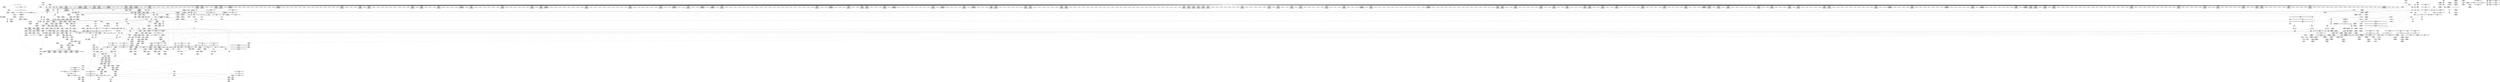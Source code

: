 digraph {
	CE0x4123310 [shape=record,shape=Mrecord,label="{CE0x4123310|12:_i32,_56:_i8*,_:_CRE_274,275_}"]
	CE0x40cc0c0 [shape=record,shape=Mrecord,label="{CE0x40cc0c0|104:_%struct.inode*,_:_CRE_40,48_|*MultipleSource*|Function::selinux_inode_readlink&Arg::dentry::|Function::dentry_has_perm&Arg::dentry::|security/selinux/hooks.c,1627}"]
	CE0x40f91d0 [shape=record,shape=Mrecord,label="{CE0x40f91d0|inode_has_perm:_sclass|security/selinux/hooks.c,1617}"]
	CE0x40d2f30 [shape=record,shape=Mrecord,label="{CE0x40d2f30|cred_sid:_tmp1}"]
	CE0x40a9230 [shape=record,shape=Mrecord,label="{CE0x40a9230|12:_i32,_56:_i8*,_:_CRE_153,154_}"]
	CE0x4110400 [shape=record,shape=Mrecord,label="{CE0x4110400|_call_void___validate_creds(%struct.cred*_%cred,_i8*_getelementptr_inbounds_(_25_x_i8_,_25_x_i8_*_.str3,_i32_0,_i32_0),_i32_1609)_#10,_!dbg_!27719|security/selinux/hooks.c,1609|*SummSource*}"]
	CE0x4110270 [shape=record,shape=Mrecord,label="{CE0x4110270|_call_void___validate_creds(%struct.cred*_%cred,_i8*_getelementptr_inbounds_(_25_x_i8_,_25_x_i8_*_.str3,_i32_0,_i32_0),_i32_1609)_#10,_!dbg_!27719|security/selinux/hooks.c,1609}"]
	CE0x40a9500 [shape=record,shape=Mrecord,label="{CE0x40a9500|12:_i32,_56:_i8*,_:_CRE_156,157_}"]
	CE0x414e4e0 [shape=record,shape=Mrecord,label="{CE0x414e4e0|inode_has_perm:_tmp11|security/selinux/hooks.c,1612|*SummSource*}"]
	CE0x4110570 [shape=record,shape=Mrecord,label="{CE0x4110570|_call_void___validate_creds(%struct.cred*_%cred,_i8*_getelementptr_inbounds_(_25_x_i8_,_25_x_i8_*_.str3,_i32_0,_i32_0),_i32_1609)_#10,_!dbg_!27719|security/selinux/hooks.c,1609|*SummSink*}"]
	CE0x40cc3b0 [shape=record,shape=Mrecord,label="{CE0x40cc3b0|104:_%struct.inode*,_:_CRE_56,64_|*MultipleSource*|Function::selinux_inode_readlink&Arg::dentry::|Function::dentry_has_perm&Arg::dentry::|security/selinux/hooks.c,1627}"]
	CE0x413a000 [shape=record,shape=Mrecord,label="{CE0x413a000|12:_i32,_56:_i8*,_:_CRE_960,968_|*MultipleSource*|*LoadInst*|security/selinux/hooks.c,1627|Function::inode_has_perm&Arg::inode::|security/selinux/hooks.c,1611}"]
	CE0x4106240 [shape=record,shape=Mrecord,label="{CE0x4106240|__validate_creds:_cred|Function::__validate_creds&Arg::cred::}"]
	CE0x4108b80 [shape=record,shape=Mrecord,label="{CE0x4108b80|__validate_creds:_tmp7|include/linux/cred.h,174|*SummSink*}"]
	CE0x41130f0 [shape=record,shape=Mrecord,label="{CE0x41130f0|104:_%struct.inode*,_:_CRE_212,213_}"]
	CE0x4117050 [shape=record,shape=Mrecord,label="{CE0x4117050|i64*_getelementptr_inbounds_(_2_x_i64_,_2_x_i64_*___llvm_gcov_ctr131,_i64_0,_i64_0)|*Constant*|*SummSource*}"]
	CE0x410b1f0 [shape=record,shape=Mrecord,label="{CE0x410b1f0|inode_has_perm:_adp|Function::inode_has_perm&Arg::adp::}"]
	CE0x414b590 [shape=record,shape=Mrecord,label="{CE0x414b590|inode_has_perm:_tobool2|security/selinux/hooks.c,1611|*SummSource*}"]
	CE0x40acf50 [shape=record,shape=Mrecord,label="{CE0x40acf50|i64*_getelementptr_inbounds_(_11_x_i64_,_11_x_i64_*___llvm_gcov_ctr229,_i64_0,_i64_6)|*Constant*|*SummSink*}"]
	CE0x4131e70 [shape=record,shape=Mrecord,label="{CE0x4131e70|12:_i32,_56:_i8*,_:_CRE_704,712_|*MultipleSource*|*LoadInst*|security/selinux/hooks.c,1627|Function::inode_has_perm&Arg::inode::|security/selinux/hooks.c,1611}"]
	CE0x40cd8c0 [shape=record,shape=Mrecord,label="{CE0x40cd8c0|104:_%struct.inode*,_:_CRE_166,167_}"]
	CE0x4126cf0 [shape=record,shape=Mrecord,label="{CE0x4126cf0|12:_i32,_56:_i8*,_:_CRE_376,384_|*MultipleSource*|*LoadInst*|security/selinux/hooks.c,1627|Function::inode_has_perm&Arg::inode::|security/selinux/hooks.c,1611}"]
	CE0x40f59e0 [shape=record,shape=Mrecord,label="{CE0x40f59e0|dentry_has_perm:_type|security/selinux/hooks.c,1630}"]
	CE0x40bf710 [shape=record,shape=Mrecord,label="{CE0x40bf710|i64_5|*Constant*|*SummSource*}"]
	CE0x412e010 [shape=record,shape=Mrecord,label="{CE0x412e010|12:_i32,_56:_i8*,_:_CRE_590,591_}"]
	CE0x40cd7d0 [shape=record,shape=Mrecord,label="{CE0x40cd7d0|104:_%struct.inode*,_:_CRE_165,166_}"]
	CE0x4112e20 [shape=record,shape=Mrecord,label="{CE0x4112e20|104:_%struct.inode*,_:_CRE_209,210_}"]
	CE0x40d16d0 [shape=record,shape=Mrecord,label="{CE0x40d16d0|selinux_inode_readlink:_tmp16|security/selinux/hooks.c,2805|*SummSink*}"]
	CE0x4138e80 [shape=record,shape=Mrecord,label="{CE0x4138e80|12:_i32,_56:_i8*,_:_CRE_925,926_}"]
	CE0x4100ce0 [shape=record,shape=Mrecord,label="{CE0x4100ce0|_ret_void,_!dbg_!27722|include/linux/cred.h,175}"]
	CE0x40d4dd0 [shape=record,shape=Mrecord,label="{CE0x40d4dd0|__validate_creds:_line|Function::__validate_creds&Arg::line::|*SummSink*}"]
	CE0x410d330 [shape=record,shape=Mrecord,label="{CE0x410d330|__validate_creds:_if.end|*SummSink*}"]
	CE0x411e060 [shape=record,shape=Mrecord,label="{CE0x411e060|12:_i32,_56:_i8*,_:_CRE_171,172_}"]
	CE0x412ba10 [shape=record,shape=Mrecord,label="{CE0x412ba10|12:_i32,_56:_i8*,_:_CRE_558,559_}"]
	CE0x4129fa0 [shape=record,shape=Mrecord,label="{CE0x4129fa0|12:_i32,_56:_i8*,_:_CRE_504,508_|*MultipleSource*|*LoadInst*|security/selinux/hooks.c,1627|Function::inode_has_perm&Arg::inode::|security/selinux/hooks.c,1611}"]
	CE0x4122bf0 [shape=record,shape=Mrecord,label="{CE0x4122bf0|12:_i32,_56:_i8*,_:_CRE_268,269_}"]
	CE0x40f1a90 [shape=record,shape=Mrecord,label="{CE0x40f1a90|inode_has_perm:_entry}"]
	CE0x4139800 [shape=record,shape=Mrecord,label="{CE0x4139800|12:_i32,_56:_i8*,_:_CRE_933,934_}"]
	CE0x4132060 [shape=record,shape=Mrecord,label="{CE0x4132060|12:_i32,_56:_i8*,_:_CRE_712,728_|*MultipleSource*|*LoadInst*|security/selinux/hooks.c,1627|Function::inode_has_perm&Arg::inode::|security/selinux/hooks.c,1611}"]
	CE0x40b8360 [shape=record,shape=Mrecord,label="{CE0x40b8360|i32_1|*Constant*}"]
	CE0x4147880 [shape=record,shape=Mrecord,label="{CE0x4147880|_ret_i32_%retval.0,_!dbg_!27728|security/selinux/avc.c,775}"]
	CE0x412fa30 [shape=record,shape=Mrecord,label="{CE0x412fa30|12:_i32,_56:_i8*,_:_CRE_612,613_}"]
	CE0x411f410 [shape=record,shape=Mrecord,label="{CE0x411f410|cred_sid:_tmp|*SummSource*}"]
	CE0x4138d50 [shape=record,shape=Mrecord,label="{CE0x4138d50|12:_i32,_56:_i8*,_:_CRE_924,925_}"]
	CE0x4113000 [shape=record,shape=Mrecord,label="{CE0x4113000|104:_%struct.inode*,_:_CRE_211,212_}"]
	CE0x4126f40 [shape=record,shape=Mrecord,label="{CE0x4126f40|12:_i32,_56:_i8*,_:_CRE_384,388_|*MultipleSource*|*LoadInst*|security/selinux/hooks.c,1627|Function::inode_has_perm&Arg::inode::|security/selinux/hooks.c,1611}"]
	CE0x41390e0 [shape=record,shape=Mrecord,label="{CE0x41390e0|12:_i32,_56:_i8*,_:_CRE_927,928_}"]
	CE0x40a4220 [shape=record,shape=Mrecord,label="{CE0x40a4220|selinux_inode_readlink:_tmp15|security/selinux/hooks.c,2805|*SummSink*}"]
	CE0x4120900 [shape=record,shape=Mrecord,label="{CE0x4120900|12:_i32,_56:_i8*,_:_CRE_216,224_|*MultipleSource*|*LoadInst*|security/selinux/hooks.c,1627|Function::inode_has_perm&Arg::inode::|security/selinux/hooks.c,1611}"]
	CE0x412bc70 [shape=record,shape=Mrecord,label="{CE0x412bc70|12:_i32,_56:_i8*,_:_CRE_560,561_}"]
	CE0x40a8c90 [shape=record,shape=Mrecord,label="{CE0x40a8c90|12:_i32,_56:_i8*,_:_CRE_147,148_}"]
	CE0x4122860 [shape=record,shape=Mrecord,label="{CE0x4122860|12:_i32,_56:_i8*,_:_CRE_265,266_}"]
	CE0x4107c90 [shape=record,shape=Mrecord,label="{CE0x4107c90|104:_%struct.inode*,_:_CRE_308,309_}"]
	CE0x412f900 [shape=record,shape=Mrecord,label="{CE0x412f900|12:_i32,_56:_i8*,_:_CRE_611,612_}"]
	CE0x4100430 [shape=record,shape=Mrecord,label="{CE0x4100430|COLLAPSED:_GCMRE___llvm_gcov_ctr154_internal_global_8_x_i64_zeroinitializer:_elem_0:default:}"]
	CE0x413b080 [shape=record,shape=Mrecord,label="{CE0x413b080|12:_i32,_56:_i8*,_:_CRE_988,992_|*MultipleSource*|*LoadInst*|security/selinux/hooks.c,1627|Function::inode_has_perm&Arg::inode::|security/selinux/hooks.c,1611}"]
	CE0x4127bd0 [shape=record,shape=Mrecord,label="{CE0x4127bd0|12:_i32,_56:_i8*,_:_CRE_432,440_|*MultipleSource*|*LoadInst*|security/selinux/hooks.c,1627|Function::inode_has_perm&Arg::inode::|security/selinux/hooks.c,1611}"]
	CE0x412bb40 [shape=record,shape=Mrecord,label="{CE0x412bb40|12:_i32,_56:_i8*,_:_CRE_559,560_}"]
	CE0x40b3ca0 [shape=record,shape=Mrecord,label="{CE0x40b3ca0|GLOBAL:_current_task|Global_var:current_task}"]
	CE0x40bc3e0 [shape=record,shape=Mrecord,label="{CE0x40bc3e0|104:_%struct.inode*,_:_CRE_94,95_}"]
	CE0x41383d0 [shape=record,shape=Mrecord,label="{CE0x41383d0|12:_i32,_56:_i8*,_:_CRE_916,917_}"]
	CE0x4109350 [shape=record,shape=Mrecord,label="{CE0x4109350|_call_void___invalid_creds(%struct.cred*_%cred,_i8*_%file,_i32_%line)_#10,_!dbg_!27721|include/linux/cred.h,174}"]
	CE0x40b2b60 [shape=record,shape=Mrecord,label="{CE0x40b2b60|selinux_inode_readlink:_tmp10|security/selinux/hooks.c,2805|*SummSource*}"]
	CE0x40af920 [shape=record,shape=Mrecord,label="{CE0x40af920|i64*_getelementptr_inbounds_(_2_x_i64_,_2_x_i64_*___llvm_gcov_ctr98,_i64_0,_i64_1)|*Constant*|*SummSink*}"]
	CE0x40cdd70 [shape=record,shape=Mrecord,label="{CE0x40cdd70|104:_%struct.inode*,_:_CRE_171,172_}"]
	CE0x411fdc0 [shape=record,shape=Mrecord,label="{CE0x411fdc0|12:_i32,_56:_i8*,_:_CRE_198,199_}"]
	CE0x4105c00 [shape=record,shape=Mrecord,label="{CE0x4105c00|i64*_getelementptr_inbounds_(_8_x_i64_,_8_x_i64_*___llvm_gcov_ctr154,_i64_0,_i64_1)|*Constant*}"]
	CE0x4136fa0 [shape=record,shape=Mrecord,label="{CE0x4136fa0|12:_i32,_56:_i8*,_:_CRE_899,900_}"]
	CE0x412bed0 [shape=record,shape=Mrecord,label="{CE0x412bed0|12:_i32,_56:_i8*,_:_CRE_562,563_}"]
	CE0x40b3ae0 [shape=record,shape=Mrecord,label="{CE0x40b3ae0|get_current:_tmp4|./arch/x86/include/asm/current.h,14|*SummSink*}"]
	CE0x412f310 [shape=record,shape=Mrecord,label="{CE0x412f310|12:_i32,_56:_i8*,_:_CRE_606,607_}"]
	CE0x4123dc0 [shape=record,shape=Mrecord,label="{CE0x4123dc0|12:_i32,_56:_i8*,_:_CRE_283,284_}"]
	CE0x4130280 [shape=record,shape=Mrecord,label="{CE0x4130280|12:_i32,_56:_i8*,_:_CRE_619,620_}"]
	CE0x40d3060 [shape=record,shape=Mrecord,label="{CE0x40d3060|cred_sid:_tmp1|*SummSource*}"]
	CE0x414b410 [shape=record,shape=Mrecord,label="{CE0x414b410|inode_has_perm:_tobool2|security/selinux/hooks.c,1611}"]
	CE0x40b1820 [shape=record,shape=Mrecord,label="{CE0x40b1820|_call_void_mcount()_#3|*SummSink*}"]
	CE0x40a5b40 [shape=record,shape=Mrecord,label="{CE0x40a5b40|GLOBAL:_dentry_has_perm|*Constant*}"]
	CE0x416b800 [shape=record,shape=Mrecord,label="{CE0x416b800|0:_i32,_4:_i32,_8:_i32,_12:_i32,_:_CMRE_8,12_|*MultipleSource*|security/selinux/hooks.c,196|*LoadInst*|security/selinux/hooks.c,196|security/selinux/hooks.c,197}"]
	CE0x411ba60 [shape=record,shape=Mrecord,label="{CE0x411ba60|i64*_getelementptr_inbounds_(_8_x_i64_,_8_x_i64_*___llvm_gcov_ctr154,_i64_0,_i64_6)|*Constant*|*SummSource*}"]
	CE0x4132b00 [shape=record,shape=Mrecord,label="{CE0x4132b00|12:_i32,_56:_i8*,_:_CRE_760,768_|*MultipleSource*|*LoadInst*|security/selinux/hooks.c,1627|Function::inode_has_perm&Arg::inode::|security/selinux/hooks.c,1611}"]
	CE0x41470e0 [shape=record,shape=Mrecord,label="{CE0x41470e0|avc_has_perm:_entry|*SummSink*}"]
	CE0x4120450 [shape=record,shape=Mrecord,label="{CE0x4120450|12:_i32,_56:_i8*,_:_CRE_205,206_}"]
	CE0x40bc1c0 [shape=record,shape=Mrecord,label="{CE0x40bc1c0|104:_%struct.inode*,_:_CRE_91,92_}"]
	CE0x40f27c0 [shape=record,shape=Mrecord,label="{CE0x40f27c0|inode_has_perm:_inode|Function::inode_has_perm&Arg::inode::|*SummSink*}"]
	CE0x41404b0 [shape=record,shape=Mrecord,label="{CE0x41404b0|_ret_i32_%tmp6,_!dbg_!27716|security/selinux/hooks.c,197}"]
	CE0x40ccd30 [shape=record,shape=Mrecord,label="{CE0x40ccd30|__validate_creds:_entry}"]
	CE0x40b6b90 [shape=record,shape=Mrecord,label="{CE0x40b6b90|selinux_inode_readlink:_tmp18|security/selinux/hooks.c,2805|*SummSource*}"]
	CE0x4113fb0 [shape=record,shape=Mrecord,label="{CE0x4113fb0|104:_%struct.inode*,_:_CRE_248,256_|*MultipleSource*|Function::selinux_inode_readlink&Arg::dentry::|Function::dentry_has_perm&Arg::dentry::|security/selinux/hooks.c,1627}"]
	CE0x41126a0 [shape=record,shape=Mrecord,label="{CE0x41126a0|104:_%struct.inode*,_:_CRE_201,202_}"]
	CE0x40a8050 [shape=record,shape=Mrecord,label="{CE0x40a8050|_ret_i32_%call5,_!dbg_!27740|security/selinux/hooks.c,2807|*SummSource*}"]
	CE0x413ab20 [shape=record,shape=Mrecord,label="{CE0x413ab20|12:_i32,_56:_i8*,_:_CRE_980,981_}"]
	"CONST[source:0(mediator),value:2(dynamic)][purpose:{object}]"
	CE0x40b7f90 [shape=record,shape=Mrecord,label="{CE0x40b7f90|cred_sid:_tmp4|*LoadInst*|security/selinux/hooks.c,196|*SummSource*}"]
	CE0x412b910 [shape=record,shape=Mrecord,label="{CE0x412b910|12:_i32,_56:_i8*,_:_CRE_557,558_}"]
	CE0x40f0c00 [shape=record,shape=Mrecord,label="{CE0x40f0c00|dentry_has_perm:_u|security/selinux/hooks.c,1631|*SummSource*}"]
	CE0x4100c70 [shape=record,shape=Mrecord,label="{CE0x4100c70|i32_4|*Constant*|*SummSource*}"]
	CE0x40d3120 [shape=record,shape=Mrecord,label="{CE0x40d3120|cred_sid:_tmp1|*SummSink*}"]
	CE0x412f1e0 [shape=record,shape=Mrecord,label="{CE0x412f1e0|12:_i32,_56:_i8*,_:_CRE_605,606_}"]
	CE0x41401a0 [shape=record,shape=Mrecord,label="{CE0x41401a0|cred_sid:_cred|Function::cred_sid&Arg::cred::}"]
	CE0x40b7800 [shape=record,shape=Mrecord,label="{CE0x40b7800|i32_0|*Constant*}"]
	CE0x40f56a0 [shape=record,shape=Mrecord,label="{CE0x40f56a0|GLOBAL:___llvm_gcov_ctr155|Global_var:__llvm_gcov_ctr155|*SummSource*}"]
	CE0x410e5c0 [shape=record,shape=Mrecord,label="{CE0x410e5c0|cred_sid:_tmp2|*SummSink*}"]
	CE0x4127160 [shape=record,shape=Mrecord,label="{CE0x4127160|12:_i32,_56:_i8*,_:_CRE_392,400_|*MultipleSource*|*LoadInst*|security/selinux/hooks.c,1627|Function::inode_has_perm&Arg::inode::|security/selinux/hooks.c,1611}"]
	CE0x412d690 [shape=record,shape=Mrecord,label="{CE0x412d690|12:_i32,_56:_i8*,_:_CRE_582,583_}"]
	CE0x40a7aa0 [shape=record,shape=Mrecord,label="{CE0x40a7aa0|_ret_i32_%call,_!dbg_!27723|security/selinux/hooks.c,1632}"]
	CE0x40bdbf0 [shape=record,shape=Mrecord,label="{CE0x40bdbf0|get_current:_tmp}"]
	CE0x40d1460 [shape=record,shape=Mrecord,label="{CE0x40d1460|selinux_inode_readlink:_tmp16|security/selinux/hooks.c,2805}"]
	CE0x40f5fe0 [shape=record,shape=Mrecord,label="{CE0x40f5fe0|i64*_getelementptr_inbounds_(_2_x_i64_,_2_x_i64_*___llvm_gcov_ctr153,_i64_0,_i64_0)|*Constant*}"]
	CE0x4138760 [shape=record,shape=Mrecord,label="{CE0x4138760|12:_i32,_56:_i8*,_:_CRE_919,920_}"]
	CE0x40a88d0 [shape=record,shape=Mrecord,label="{CE0x40a88d0|12:_i32,_56:_i8*,_:_CRE_143,144_}"]
	CE0x40b5770 [shape=record,shape=Mrecord,label="{CE0x40b5770|i64*_getelementptr_inbounds_(_11_x_i64_,_11_x_i64_*___llvm_gcov_ctr229,_i64_0,_i64_8)|*Constant*|*SummSink*}"]
	CE0x4124020 [shape=record,shape=Mrecord,label="{CE0x4124020|12:_i32,_56:_i8*,_:_CRE_285,286_}"]
	CE0x412e140 [shape=record,shape=Mrecord,label="{CE0x412e140|12:_i32,_56:_i8*,_:_CRE_591,592_}"]
	CE0x40caae0 [shape=record,shape=Mrecord,label="{CE0x40caae0|i64*_getelementptr_inbounds_(_2_x_i64_,_2_x_i64_*___llvm_gcov_ctr98,_i64_0,_i64_1)|*Constant*|*SummSource*}"]
	CE0x40a6b90 [shape=record,shape=Mrecord,label="{CE0x40a6b90|selinux_inode_readlink:_dentry|Function::selinux_inode_readlink&Arg::dentry::|*SummSink*}"]
	CE0x40a6e80 [shape=record,shape=Mrecord,label="{CE0x40a6e80|dentry_has_perm:_dentry|Function::dentry_has_perm&Arg::dentry::|*SummSource*}"]
	CE0x38ba0c0 [shape=record,shape=Mrecord,label="{CE0x38ba0c0|selinux_inode_readlink:_land.lhs.true}"]
	CE0x416c8b0 [shape=record,shape=Mrecord,label="{CE0x416c8b0|__validate_creds:_tmp9|include/linux/cred.h,175|*SummSource*}"]
	CE0x40cde60 [shape=record,shape=Mrecord,label="{CE0x40cde60|104:_%struct.inode*,_:_CRE_172,173_}"]
	CE0x4135580 [shape=record,shape=Mrecord,label="{CE0x4135580|12:_i32,_56:_i8*,_:_CRE_877,878_}"]
	CE0x41693c0 [shape=record,shape=Mrecord,label="{CE0x41693c0|i64*_getelementptr_inbounds_(_5_x_i64_,_5_x_i64_*___llvm_gcov_ctr155,_i64_0,_i64_4)|*Constant*|*SummSource*}"]
	CE0x40bb230 [shape=record,shape=Mrecord,label="{CE0x40bb230|i32_78|*Constant*|*SummSink*}"]
	CE0x4113c30 [shape=record,shape=Mrecord,label="{CE0x4113c30|104:_%struct.inode*,_:_CRE_224,232_|*MultipleSource*|Function::selinux_inode_readlink&Arg::dentry::|Function::dentry_has_perm&Arg::dentry::|security/selinux/hooks.c,1627}"]
	CE0x410e890 [shape=record,shape=Mrecord,label="{CE0x410e890|inode_has_perm:_tmp5|security/selinux/hooks.c,1609}"]
	CE0x40a8e70 [shape=record,shape=Mrecord,label="{CE0x40a8e70|12:_i32,_56:_i8*,_:_CRE_149,150_}"]
	CE0x4110fc0 [shape=record,shape=Mrecord,label="{CE0x4110fc0|cred_sid:_tmp3|*SummSource*}"]
	CE0x4123440 [shape=record,shape=Mrecord,label="{CE0x4123440|12:_i32,_56:_i8*,_:_CRE_275,276_}"]
	CE0x412cf70 [shape=record,shape=Mrecord,label="{CE0x412cf70|12:_i32,_56:_i8*,_:_CRE_576,577_}"]
	CE0x4134e60 [shape=record,shape=Mrecord,label="{CE0x4134e60|12:_i32,_56:_i8*,_:_CRE_871,872_}"]
	CE0x40c1b40 [shape=record,shape=Mrecord,label="{CE0x40c1b40|__validate_creds:_tmp6|include/linux/cred.h,174|*SummSource*}"]
	CE0x40d7480 [shape=record,shape=Mrecord,label="{CE0x40d7480|i8_1|*Constant*|*SummSink*}"]
	CE0x414d980 [shape=record,shape=Mrecord,label="{CE0x414d980|inode_has_perm:_tmp10|security/selinux/hooks.c,1611|*SummSource*}"]
	CE0x4110b90 [shape=record,shape=Mrecord,label="{CE0x4110b90|inode_has_perm:_tmp2|*SummSink*}"]
	CE0x40c7090 [shape=record,shape=Mrecord,label="{CE0x40c7090|selinux_inode_readlink:_tmp4|security/selinux/hooks.c,2805|*SummSink*}"]
	CE0x41298d0 [shape=record,shape=Mrecord,label="{CE0x41298d0|12:_i32,_56:_i8*,_:_CRE_486,487_}"]
	CE0x4120720 [shape=record,shape=Mrecord,label="{CE0x4120720|12:_i32,_56:_i8*,_:_CRE_208,210_|*MultipleSource*|*LoadInst*|security/selinux/hooks.c,1627|Function::inode_has_perm&Arg::inode::|security/selinux/hooks.c,1611}"]
	CE0x40c3e40 [shape=record,shape=Mrecord,label="{CE0x40c3e40|selinux_inode_readlink:_tmp5|security/selinux/hooks.c,2805|*SummSink*}"]
	CE0x40afde0 [shape=record,shape=Mrecord,label="{CE0x40afde0|selinux_inode_readlink:_land.lhs.true2}"]
	CE0x40d66d0 [shape=record,shape=Mrecord,label="{CE0x40d66d0|12:_i32,_56:_i8*,_:_CRE_56,64_|*MultipleSource*|*LoadInst*|security/selinux/hooks.c,1627|Function::inode_has_perm&Arg::inode::|security/selinux/hooks.c,1611}"]
	CE0x40c9ad0 [shape=record,shape=Mrecord,label="{CE0x40c9ad0|selinux_inode_readlink:_tobool|security/selinux/hooks.c,2805|*SummSource*}"]
	CE0x40a8180 [shape=record,shape=Mrecord,label="{CE0x40a8180|_ret_i32_%call5,_!dbg_!27740|security/selinux/hooks.c,2807|*SummSink*}"]
	CE0x4108830 [shape=record,shape=Mrecord,label="{CE0x4108830|dentry_has_perm:_tmp4|*LoadInst*|security/selinux/hooks.c,1627|*SummSource*}"]
	CE0x4143cc0 [shape=record,shape=Mrecord,label="{CE0x4143cc0|avc_has_perm:_auditdata|Function::avc_has_perm&Arg::auditdata::}"]
	CE0x40a8d80 [shape=record,shape=Mrecord,label="{CE0x40a8d80|12:_i32,_56:_i8*,_:_CRE_148,149_}"]
	CE0x4110610 [shape=record,shape=Mrecord,label="{CE0x4110610|GLOBAL:_creds_are_invalid|*Constant*|*SummSink*}"]
	CE0x410ad00 [shape=record,shape=Mrecord,label="{CE0x410ad00|inode_has_perm:_perms|Function::inode_has_perm&Arg::perms::}"]
	CE0x40f71f0 [shape=record,shape=Mrecord,label="{CE0x40f71f0|dentry_has_perm:_tmp1}"]
	CE0x40ad450 [shape=record,shape=Mrecord,label="{CE0x40ad450|selinux_inode_readlink:_tmp12|security/selinux/hooks.c,2805|*SummSource*}"]
	CE0x40c0260 [shape=record,shape=Mrecord,label="{CE0x40c0260|GLOBAL:_lockdep_rcu_suspicious|*Constant*}"]
	CE0x4102640 [shape=record,shape=Mrecord,label="{CE0x4102640|inode_has_perm:_do.end|*SummSource*}"]
	CE0x4147d60 [shape=record,shape=Mrecord,label="{CE0x4147d60|inode_has_perm:_sid3|security/selinux/hooks.c,1617|*SummSource*}"]
	CE0x40d1bc0 [shape=record,shape=Mrecord,label="{CE0x40d1bc0|_call_void_mcount()_#3}"]
	CE0x4137a50 [shape=record,shape=Mrecord,label="{CE0x4137a50|12:_i32,_56:_i8*,_:_CRE_908,909_}"]
	CE0x41452b0 [shape=record,shape=Mrecord,label="{CE0x41452b0|inode_has_perm:_tmp20|security/selinux/hooks.c,1618|*SummSink*}"]
	CE0x4120540 [shape=record,shape=Mrecord,label="{CE0x4120540|12:_i32,_56:_i8*,_:_CRE_206,207_}"]
	CE0x40ca370 [shape=record,shape=Mrecord,label="{CE0x40ca370|__validate_creds:_lnot.ext|include/linux/cred.h,173|*SummSource*}"]
	CE0x41257e0 [shape=record,shape=Mrecord,label="{CE0x41257e0|12:_i32,_56:_i8*,_:_CRE_305,306_}"]
	CE0x40be500 [shape=record,shape=Mrecord,label="{CE0x40be500|selinux_inode_readlink:_tmp5|security/selinux/hooks.c,2805|*SummSource*}"]
	CE0x40b2cd0 [shape=record,shape=Mrecord,label="{CE0x40b2cd0|selinux_inode_readlink:_tmp11|security/selinux/hooks.c,2805}"]
	CE0x40aa3c0 [shape=record,shape=Mrecord,label="{CE0x40aa3c0|_call_void_mcount()_#3|*SummSink*}"]
	CE0x412e270 [shape=record,shape=Mrecord,label="{CE0x412e270|12:_i32,_56:_i8*,_:_CRE_592,593_}"]
	CE0x412ebf0 [shape=record,shape=Mrecord,label="{CE0x412ebf0|12:_i32,_56:_i8*,_:_CRE_600,601_}"]
	CE0x4130870 [shape=record,shape=Mrecord,label="{CE0x4130870|12:_i32,_56:_i8*,_:_CRE_624,628_|*MultipleSource*|*LoadInst*|security/selinux/hooks.c,1627|Function::inode_has_perm&Arg::inode::|security/selinux/hooks.c,1611}"]
	CE0x4145670 [shape=record,shape=Mrecord,label="{CE0x4145670|inode_has_perm:_tmp20|security/selinux/hooks.c,1618}"]
	CE0x40a60d0 [shape=record,shape=Mrecord,label="{CE0x40a60d0|i32_2|*Constant*}"]
	CE0x41389c0 [shape=record,shape=Mrecord,label="{CE0x41389c0|12:_i32,_56:_i8*,_:_CRE_921,922_}"]
	CE0x4140210 [shape=record,shape=Mrecord,label="{CE0x4140210|cred_sid:_cred|Function::cred_sid&Arg::cred::|*SummSource*}"]
	CE0x40cc610 [shape=record,shape=Mrecord,label="{CE0x40cc610|104:_%struct.inode*,_:_CRE_72,80_|*MultipleSource*|Function::selinux_inode_readlink&Arg::dentry::|Function::dentry_has_perm&Arg::dentry::|security/selinux/hooks.c,1627}"]
	CE0x40b8ab0 [shape=record,shape=Mrecord,label="{CE0x40b8ab0|12:_i32,_56:_i8*,_:_CRE_120,128_|*MultipleSource*|*LoadInst*|security/selinux/hooks.c,1627|Function::inode_has_perm&Arg::inode::|security/selinux/hooks.c,1611}"]
	CE0x40b0890 [shape=record,shape=Mrecord,label="{CE0x40b0890|selinux_inode_readlink:_tmp19|security/selinux/hooks.c,2805|*SummSink*}"]
	CE0x4120c80 [shape=record,shape=Mrecord,label="{CE0x4120c80|12:_i32,_56:_i8*,_:_CRE_232,236_|*MultipleSource*|*LoadInst*|security/selinux/hooks.c,1627|Function::inode_has_perm&Arg::inode::|security/selinux/hooks.c,1611}"]
	CE0x4112560 [shape=record,shape=Mrecord,label="{CE0x4112560|104:_%struct.inode*,_:_CRE_200,201_}"]
	CE0x4141160 [shape=record,shape=Mrecord,label="{CE0x4141160|inode_has_perm:_sid3|security/selinux/hooks.c,1617|*SummSink*}"]
	CE0x414c6e0 [shape=record,shape=Mrecord,label="{CE0x414c6e0|inode_has_perm:_tmp8|security/selinux/hooks.c,1611|*SummSource*}"]
	CE0x4106300 [shape=record,shape=Mrecord,label="{CE0x4106300|__validate_creds:_cred|Function::__validate_creds&Arg::cred::|*SummSource*}"]
	CE0x412a410 [shape=record,shape=Mrecord,label="{CE0x412a410|12:_i32,_56:_i8*,_:_CRE_512,520_|*MultipleSource*|*LoadInst*|security/selinux/hooks.c,1627|Function::inode_has_perm&Arg::inode::|security/selinux/hooks.c,1611}"]
	CE0x4137920 [shape=record,shape=Mrecord,label="{CE0x4137920|12:_i32,_56:_i8*,_:_CRE_907,908_}"]
	CE0x41264a0 [shape=record,shape=Mrecord,label="{CE0x41264a0|12:_i32,_56:_i8*,_:_CRE_336,344_|*MultipleSource*|*LoadInst*|security/selinux/hooks.c,1627|Function::inode_has_perm&Arg::inode::|security/selinux/hooks.c,1611}"]
	CE0x40ce220 [shape=record,shape=Mrecord,label="{CE0x40ce220|104:_%struct.inode*,_:_CRE_176,177_}"]
	CE0x4137330 [shape=record,shape=Mrecord,label="{CE0x4137330|12:_i32,_56:_i8*,_:_CRE_902,903_}"]
	CE0x4108920 [shape=record,shape=Mrecord,label="{CE0x4108920|dentry_has_perm:_tmp4|*LoadInst*|security/selinux/hooks.c,1627|*SummSink*}"]
	CE0x41049e0 [shape=record,shape=Mrecord,label="{CE0x41049e0|i32_4|*Constant*|*SummSink*}"]
	CE0x4115700 [shape=record,shape=Mrecord,label="{CE0x4115700|i64*_getelementptr_inbounds_(_2_x_i64_,_2_x_i64_*___llvm_gcov_ctr153,_i64_0,_i64_1)|*Constant*|*SummSink*}"]
	CE0x40f75f0 [shape=record,shape=Mrecord,label="{CE0x40f75f0|i64*_getelementptr_inbounds_(_2_x_i64_,_2_x_i64_*___llvm_gcov_ctr153,_i64_0,_i64_1)|*Constant*}"]
	CE0x40f0800 [shape=record,shape=Mrecord,label="{CE0x40f0800|i8_10|*Constant*|*SummSource*}"]
	CE0x4107d50 [shape=record,shape=Mrecord,label="{CE0x4107d50|104:_%struct.inode*,_:_CRE_309,310_}"]
	CE0x414c160 [shape=record,shape=Mrecord,label="{CE0x414c160|GLOBAL:___llvm_gcov_ctr154|Global_var:__llvm_gcov_ctr154}"]
	CE0x412cab0 [shape=record,shape=Mrecord,label="{CE0x412cab0|12:_i32,_56:_i8*,_:_CRE_572,573_}"]
	CE0x4138890 [shape=record,shape=Mrecord,label="{CE0x4138890|12:_i32,_56:_i8*,_:_CRE_920,921_}"]
	CE0x412c000 [shape=record,shape=Mrecord,label="{CE0x412c000|12:_i32,_56:_i8*,_:_CRE_563,564_}"]
	CE0x412f0b0 [shape=record,shape=Mrecord,label="{CE0x412f0b0|12:_i32,_56:_i8*,_:_CRE_604,605_}"]
	CE0x40f9ed0 [shape=record,shape=Mrecord,label="{CE0x40f9ed0|i32_(i32,_i32,_i16,_i32,_%struct.common_audit_data*)*_bitcast_(i32_(i32,_i32,_i16,_i32,_%struct.common_audit_data.495*)*_avc_has_perm_to_i32_(i32,_i32,_i16,_i32,_%struct.common_audit_data*)*)|*Constant*}"]
	CE0x40bd1c0 [shape=record,shape=Mrecord,label="{CE0x40bd1c0|104:_%struct.inode*,_:_CRE_153,154_}"]
	CE0x40b4570 [shape=record,shape=Mrecord,label="{CE0x40b4570|i64_4|*Constant*}"]
	CE0x4122990 [shape=record,shape=Mrecord,label="{CE0x4122990|12:_i32,_56:_i8*,_:_CRE_266,267_}"]
	CE0x40afcd0 [shape=record,shape=Mrecord,label="{CE0x40afcd0|get_current:_tmp|*SummSource*}"]
	CE0x4121830 [shape=record,shape=Mrecord,label="{CE0x4121830|12:_i32,_56:_i8*,_:_CRE_248,249_}"]
	CE0x4135dd0 [shape=record,shape=Mrecord,label="{CE0x4135dd0|12:_i32,_56:_i8*,_:_CRE_884,885_}"]
	CE0x4104e70 [shape=record,shape=Mrecord,label="{CE0x4104e70|__validate_creds:_call|include/linux/cred.h,173|*SummSink*}"]
	CE0x4123a30 [shape=record,shape=Mrecord,label="{CE0x4123a30|12:_i32,_56:_i8*,_:_CRE_280,281_}"]
	CE0x40d5f80 [shape=record,shape=Mrecord,label="{CE0x40d5f80|__validate_creds:_tmp}"]
	CE0x4125ca0 [shape=record,shape=Mrecord,label="{CE0x4125ca0|12:_i32,_56:_i8*,_:_CRE_309,310_}"]
	CE0x410f1a0 [shape=record,shape=Mrecord,label="{CE0x410f1a0|_call_void_mcount()_#3}"]
	CE0x40d6060 [shape=record,shape=Mrecord,label="{CE0x40d6060|__validate_creds:_tmp|*SummSource*}"]
	CE0x4120360 [shape=record,shape=Mrecord,label="{CE0x4120360|12:_i32,_56:_i8*,_:_CRE_204,205_}"]
	CE0x40cf5d0 [shape=record,shape=Mrecord,label="{CE0x40cf5d0|104:_%struct.inode*,_:_CRE_197,198_}"]
	CE0x40f7da0 [shape=record,shape=Mrecord,label="{CE0x40f7da0|i64*_getelementptr_inbounds_(_2_x_i64_,_2_x_i64_*___llvm_gcov_ctr153,_i64_0,_i64_0)|*Constant*|*SummSource*}"]
	CE0x410b970 [shape=record,shape=Mrecord,label="{CE0x410b970|_ret_i32_%retval.0,_!dbg_!27739|security/selinux/hooks.c,1618|*SummSink*}"]
	CE0x40b7620 [shape=record,shape=Mrecord,label="{CE0x40b7620|cred_sid:_security|security/selinux/hooks.c,196|*SummSource*}"]
	CE0x40ce040 [shape=record,shape=Mrecord,label="{CE0x40ce040|104:_%struct.inode*,_:_CRE_174,175_}"]
	CE0x412fb60 [shape=record,shape=Mrecord,label="{CE0x412fb60|12:_i32,_56:_i8*,_:_CRE_613,614_}"]
	CE0x41412e0 [shape=record,shape=Mrecord,label="{CE0x41412e0|inode_has_perm:_tmp15|*LoadInst*|security/selinux/hooks.c,1615|*SummSource*}"]
	CE0x409ec60 [shape=record,shape=Mrecord,label="{CE0x409ec60|selinux_inode_readlink:_tmp8|security/selinux/hooks.c,2805|*SummSink*}"]
	CE0x4139cc0 [shape=record,shape=Mrecord,label="{CE0x4139cc0|12:_i32,_56:_i8*,_:_CRE_944,952_|*MultipleSource*|*LoadInst*|security/selinux/hooks.c,1627|Function::inode_has_perm&Arg::inode::|security/selinux/hooks.c,1611}"]
	CE0x4137cb0 [shape=record,shape=Mrecord,label="{CE0x4137cb0|12:_i32,_56:_i8*,_:_CRE_910,911_}"]
	CE0x40cd320 [shape=record,shape=Mrecord,label="{CE0x40cd320|104:_%struct.inode*,_:_CRE_160,161_}"]
	CE0x4122730 [shape=record,shape=Mrecord,label="{CE0x4122730|12:_i32,_56:_i8*,_:_CRE_264,265_}"]
	CE0x4137de0 [shape=record,shape=Mrecord,label="{CE0x4137de0|12:_i32,_56:_i8*,_:_CRE_911,912_}"]
	CE0x40cc860 [shape=record,shape=Mrecord,label="{CE0x40cc860|__validate_creds:_file|Function::__validate_creds&Arg::file::}"]
	CE0x40cdb90 [shape=record,shape=Mrecord,label="{CE0x40cdb90|104:_%struct.inode*,_:_CRE_169,170_}"]
	CE0x40be370 [shape=record,shape=Mrecord,label="{CE0x40be370|selinux_inode_readlink:_if.then|*SummSource*}"]
	CE0x4149390 [shape=record,shape=Mrecord,label="{CE0x4149390|inode_has_perm:_lnot|security/selinux/hooks.c,1611}"]
	CE0x411f910 [shape=record,shape=Mrecord,label="{CE0x411f910|12:_i32,_56:_i8*,_:_CRE_193,194_}"]
	CE0x4130020 [shape=record,shape=Mrecord,label="{CE0x4130020|12:_i32,_56:_i8*,_:_CRE_617,618_}"]
	CE0x4135910 [shape=record,shape=Mrecord,label="{CE0x4135910|12:_i32,_56:_i8*,_:_CRE_880,881_}"]
	CE0x40c6c80 [shape=record,shape=Mrecord,label="{CE0x40c6c80|i64_2|*Constant*}"]
	CE0x410afe0 [shape=record,shape=Mrecord,label="{CE0x410afe0|inode_has_perm:_perms|Function::inode_has_perm&Arg::perms::|*SummSink*}"]
	CE0x4120630 [shape=record,shape=Mrecord,label="{CE0x4120630|12:_i32,_56:_i8*,_:_CRE_207,208_}"]
	CE0x411e510 [shape=record,shape=Mrecord,label="{CE0x411e510|12:_i32,_56:_i8*,_:_CRE_176,177_}"]
	CE0x4148e50 [shape=record,shape=Mrecord,label="{CE0x4148e50|i1_true|*Constant*}"]
	CE0x410cd30 [shape=record,shape=Mrecord,label="{CE0x410cd30|12:_i32,_56:_i8*,_:_CRE_80,88_|*MultipleSource*|*LoadInst*|security/selinux/hooks.c,1627|Function::inode_has_perm&Arg::inode::|security/selinux/hooks.c,1611}"]
	CE0x412e860 [shape=record,shape=Mrecord,label="{CE0x412e860|12:_i32,_56:_i8*,_:_CRE_597,598_}"]
	CE0x4122370 [shape=record,shape=Mrecord,label="{CE0x4122370|12:_i32,_56:_i8*,_:_CRE_260,261_}"]
	CE0x40cce10 [shape=record,shape=Mrecord,label="{CE0x40cce10|__validate_creds:_cred|Function::__validate_creds&Arg::cred::|*SummSink*}"]
	CE0x40bc970 [shape=record,shape=Mrecord,label="{CE0x40bc970|104:_%struct.inode*,_:_CRE_144,145_}"]
	CE0x4124f90 [shape=record,shape=Mrecord,label="{CE0x4124f90|12:_i32,_56:_i8*,_:_CRE_298,299_}"]
	CE0x40d35a0 [shape=record,shape=Mrecord,label="{CE0x40d35a0|i32_1609|*Constant*|*SummSource*}"]
	CE0x40bc2f0 [shape=record,shape=Mrecord,label="{CE0x40bc2f0|104:_%struct.inode*,_:_CRE_93,94_}"]
	CE0x40b6b20 [shape=record,shape=Mrecord,label="{CE0x40b6b20|selinux_inode_readlink:_tmp18|security/selinux/hooks.c,2805}"]
	CE0x4117d10 [shape=record,shape=Mrecord,label="{CE0x4117d10|cred_sid:_tmp6|security/selinux/hooks.c,197|*SummSource*}"]
	CE0x545a7d0 [shape=record,shape=Mrecord,label="{CE0x545a7d0|selinux_inode_readlink:_bb|*SummSource*}"]
	CE0x40bf0a0 [shape=record,shape=Mrecord,label="{CE0x40bf0a0|i64_3|*Constant*|*SummSink*}"]
	CE0x41309a0 [shape=record,shape=Mrecord,label="{CE0x41309a0|12:_i32,_56:_i8*,_:_CRE_632,640_|*MultipleSource*|*LoadInst*|security/selinux/hooks.c,1627|Function::inode_has_perm&Arg::inode::|security/selinux/hooks.c,1611}"]
	CE0x412f570 [shape=record,shape=Mrecord,label="{CE0x412f570|12:_i32,_56:_i8*,_:_CRE_608,609_}"]
	CE0x40c6080 [shape=record,shape=Mrecord,label="{CE0x40c6080|selinux_inode_readlink:_tmp7|security/selinux/hooks.c,2805|*SummSource*}"]
	CE0x4104bf0 [shape=record,shape=Mrecord,label="{CE0x4104bf0|i32_0|*Constant*}"]
	CE0x411d610 [shape=record,shape=Mrecord,label="{CE0x411d610|12:_i32,_56:_i8*,_:_CRE_160,161_}"]
	CE0x40be2d0 [shape=record,shape=Mrecord,label="{CE0x40be2d0|selinux_inode_readlink:_if.then}"]
	CE0x410d050 [shape=record,shape=Mrecord,label="{CE0x410d050|12:_i32,_56:_i8*,_:_CRE_96,104_|*MultipleSource*|*LoadInst*|security/selinux/hooks.c,1627|Function::inode_has_perm&Arg::inode::|security/selinux/hooks.c,1611}"]
	CE0x4123900 [shape=record,shape=Mrecord,label="{CE0x4123900|12:_i32,_56:_i8*,_:_CRE_279,280_}"]
	CE0x414d610 [shape=record,shape=Mrecord,label="{CE0x414d610|inode_has_perm:_tmp9|security/selinux/hooks.c,1611|*SummSink*}"]
	CE0x411cc30 [shape=record,shape=Mrecord,label="{CE0x411cc30|inode_has_perm:_call|security/selinux/hooks.c,1614}"]
	CE0x410ab10 [shape=record,shape=Mrecord,label="{CE0x410ab10|get_current:_tmp3|*SummSource*}"]
	CE0x411d280 [shape=record,shape=Mrecord,label="{CE0x411d280|GLOBAL:_cred_sid|*Constant*}"]
	CE0x411f230 [shape=record,shape=Mrecord,label="{CE0x411f230|12:_i32,_56:_i8*,_:_CRE_190,191_}"]
	CE0x40b0430 [shape=record,shape=Mrecord,label="{CE0x40b0430|selinux_inode_readlink:_do.end|*SummSource*}"]
	CE0x40d2930 [shape=record,shape=Mrecord,label="{CE0x40d2930|__validate_creds:_tobool|include/linux/cred.h,173}"]
	CE0x4134a50 [shape=record,shape=Mrecord,label="{CE0x4134a50|12:_i32,_56:_i8*,_:_CRE_867,868_}"]
	CE0x40f5e60 [shape=record,shape=Mrecord,label="{CE0x40f5e60|inode_has_perm:_tmp4|security/selinux/hooks.c,1609|*SummSource*}"]
	CE0x41474d0 [shape=record,shape=Mrecord,label="{CE0x41474d0|avc_has_perm:_tclass|Function::avc_has_perm&Arg::tclass::|*SummSource*}"]
	CE0x410b6f0 [shape=record,shape=Mrecord,label="{CE0x410b6f0|_ret_i32_%retval.0,_!dbg_!27739|security/selinux/hooks.c,1618}"]
	CE0x40f1070 [shape=record,shape=Mrecord,label="{CE0x40f1070|dentry_has_perm:_call|security/selinux/hooks.c,1632}"]
	CE0x40b6000 [shape=record,shape=Mrecord,label="{CE0x40b6000|i1_true|*Constant*|*SummSource*}"]
	CE0x4104390 [shape=record,shape=Mrecord,label="{CE0x4104390|inode_has_perm:_bb|*SummSink*}"]
	CE0x40a1f40 [shape=record,shape=Mrecord,label="{CE0x40a1f40|i64*_getelementptr_inbounds_(_11_x_i64_,_11_x_i64_*___llvm_gcov_ctr229,_i64_0,_i64_1)|*Constant*|*SummSink*}"]
	CE0x413ba50 [shape=record,shape=Mrecord,label="{CE0x413ba50|inode_has_perm:_tmp6|*LoadInst*|security/selinux/hooks.c,1611|*SummSink*}"]
	CE0x40d1e00 [shape=record,shape=Mrecord,label="{CE0x40d1e00|dentry_has_perm:_tmp3}"]
	CE0x40d38e0 [shape=record,shape=Mrecord,label="{CE0x40d38e0|_call_void_mcount()_#3}"]
	CE0x40c6920 [shape=record,shape=Mrecord,label="{CE0x40c6920|GLOBAL:_selinux_inode_readlink.__warned|Global_var:selinux_inode_readlink.__warned|*SummSink*}"]
	CE0x411dd90 [shape=record,shape=Mrecord,label="{CE0x411dd90|12:_i32,_56:_i8*,_:_CRE_168,169_}"]
	CE0x410ae40 [shape=record,shape=Mrecord,label="{CE0x410ae40|inode_has_perm:_perms|Function::inode_has_perm&Arg::perms::|*SummSource*}"]
	CE0x4129670 [shape=record,shape=Mrecord,label="{CE0x4129670|12:_i32,_56:_i8*,_:_CRE_484,485_}"]
	CE0x40c16f0 [shape=record,shape=Mrecord,label="{CE0x40c16f0|i64*_getelementptr_inbounds_(_5_x_i64_,_5_x_i64_*___llvm_gcov_ctr155,_i64_0,_i64_3)|*Constant*|*SummSink*}"]
	CE0x410cb50 [shape=record,shape=Mrecord,label="{CE0x410cb50|12:_i32,_56:_i8*,_:_CRE_76,80_|*MultipleSource*|*LoadInst*|security/selinux/hooks.c,1627|Function::inode_has_perm&Arg::inode::|security/selinux/hooks.c,1611}"]
	CE0x40d4a70 [shape=record,shape=Mrecord,label="{CE0x40d4a70|__validate_creds:_expval|include/linux/cred.h,173|*SummSource*}"]
	CE0x4113b40 [shape=record,shape=Mrecord,label="{CE0x4113b40|104:_%struct.inode*,_:_CRE_223,224_}"]
	CE0x4121650 [shape=record,shape=Mrecord,label="{CE0x4121650|12:_i32,_56:_i8*,_:_CRE_246,247_}"]
	CE0x4133350 [shape=record,shape=Mrecord,label="{CE0x4133350|12:_i32,_56:_i8*,_:_CRE_800,804_|*MultipleSource*|*LoadInst*|security/selinux/hooks.c,1627|Function::inode_has_perm&Arg::inode::|security/selinux/hooks.c,1611}"]
	CE0x40a7ef0 [shape=record,shape=Mrecord,label="{CE0x40a7ef0|_ret_i32_%call5,_!dbg_!27740|security/selinux/hooks.c,2807}"]
	CE0x40b2770 [shape=record,shape=Mrecord,label="{CE0x40b2770|selinux_inode_readlink:_tmp9|security/selinux/hooks.c,2805|*SummSink*}"]
	CE0x4143770 [shape=record,shape=Mrecord,label="{CE0x4143770|inode_has_perm:_tmp17|security/selinux/hooks.c,1617|*SummSource*}"]
	CE0x410f210 [shape=record,shape=Mrecord,label="{CE0x410f210|_call_void_mcount()_#3|*SummSource*}"]
	CE0x40cb710 [shape=record,shape=Mrecord,label="{CE0x40cb710|dentry_has_perm:_d_inode|security/selinux/hooks.c,1627|*SummSink*}"]
	CE0x412a1f0 [shape=record,shape=Mrecord,label="{CE0x412a1f0|12:_i32,_56:_i8*,_:_CRE_508,512_|*MultipleSource*|*LoadInst*|security/selinux/hooks.c,1627|Function::inode_has_perm&Arg::inode::|security/selinux/hooks.c,1611}"]
	CE0x40f1f20 [shape=record,shape=Mrecord,label="{CE0x40f1f20|inode_has_perm:_bb|*SummSource*}"]
	CE0x4130740 [shape=record,shape=Mrecord,label="{CE0x4130740|12:_i32,_56:_i8*,_:_CRE_623,624_}"]
	CE0x410e4e0 [shape=record,shape=Mrecord,label="{CE0x410e4e0|cred_sid:_tmp2}"]
	CE0x4114b00 [shape=record,shape=Mrecord,label="{CE0x4114b00|104:_%struct.inode*,_:_CRE_304,305_}"]
	CE0x40a27f0 [shape=record,shape=Mrecord,label="{CE0x40a27f0|inode_has_perm:_if.end|*SummSource*}"]
	CE0x40a98b0 [shape=record,shape=Mrecord,label="{CE0x40a98b0|_call_void_mcount()_#3|*SummSink*}"]
	CE0x4122e50 [shape=record,shape=Mrecord,label="{CE0x4122e50|12:_i32,_56:_i8*,_:_CRE_270,271_}"]
	CE0x40f6f80 [shape=record,shape=Mrecord,label="{CE0x40f6f80|inode_has_perm:_tmp5|security/selinux/hooks.c,1609|*SummSink*}"]
	CE0x4116660 [shape=record,shape=Mrecord,label="{CE0x4116660|dentry_has_perm:_tmp2}"]
	CE0x409fea0 [shape=record,shape=Mrecord,label="{CE0x409fea0|selinux_inode_readlink:_bb|*SummSink*}"]
	CE0x4140740 [shape=record,shape=Mrecord,label="{CE0x4140740|_ret_i32_%tmp6,_!dbg_!27716|security/selinux/hooks.c,197|*SummSink*}"]
	CE0x4112b50 [shape=record,shape=Mrecord,label="{CE0x4112b50|104:_%struct.inode*,_:_CRE_206,207_}"]
	CE0x416b770 [shape=record,shape=Mrecord,label="{CE0x416b770|0:_i32,_4:_i32,_8:_i32,_12:_i32,_:_CMRE_4,8_|*MultipleSource*|security/selinux/hooks.c,196|*LoadInst*|security/selinux/hooks.c,196|security/selinux/hooks.c,197}"]
	CE0x40ce310 [shape=record,shape=Mrecord,label="{CE0x40ce310|104:_%struct.inode*,_:_CRE_177,178_}"]
	CE0x40fcaa0 [shape=record,shape=Mrecord,label="{CE0x40fcaa0|GLOBAL:___llvm_gcov_ctr155|Global_var:__llvm_gcov_ctr155|*SummSink*}"]
	CE0x40d68b0 [shape=record,shape=Mrecord,label="{CE0x40d68b0|12:_i32,_56:_i8*,_:_CRE_64,72_|*MultipleSource*|*LoadInst*|security/selinux/hooks.c,1627|Function::inode_has_perm&Arg::inode::|security/selinux/hooks.c,1611}"]
	CE0x4143970 [shape=record,shape=Mrecord,label="{CE0x4143970|inode_has_perm:_tmp17|security/selinux/hooks.c,1617|*SummSink*}"]
	CE0x40bf280 [shape=record,shape=Mrecord,label="{CE0x40bf280|i64_4|*Constant*|*SummSource*}"]
	CE0x4121ec0 [shape=record,shape=Mrecord,label="{CE0x4121ec0|12:_i32,_56:_i8*,_:_CRE_255,256_}"]
	CE0x409b650 [shape=record,shape=Mrecord,label="{CE0x409b650|selinux_inode_readlink:_call|security/selinux/hooks.c,2805|*SummSink*}"]
	CE0x411dac0 [shape=record,shape=Mrecord,label="{CE0x411dac0|12:_i32,_56:_i8*,_:_CRE_165,166_}"]
	CE0x4144330 [shape=record,shape=Mrecord,label="{CE0x4144330|_ret_i32_%retval.0,_!dbg_!27728|security/selinux/avc.c,775|*SummSink*}"]
	CE0x40bfba0 [shape=record,shape=Mrecord,label="{CE0x40bfba0|0:_i8,_:_GCMR_selinux_inode_readlink.__warned_internal_global_i8_0,_section_.data.unlikely_,_align_1:_elem_0:default:}"]
	CE0x40ca7e0 [shape=record,shape=Mrecord,label="{CE0x40ca7e0|dentry_has_perm:_tmp|*SummSource*}"]
	CE0x4110840 [shape=record,shape=Mrecord,label="{CE0x4110840|i1_true|*Constant*}"]
	CE0x412c5f0 [shape=record,shape=Mrecord,label="{CE0x412c5f0|12:_i32,_56:_i8*,_:_CRE_568,569_}"]
	CE0x412c390 [shape=record,shape=Mrecord,label="{CE0x412c390|12:_i32,_56:_i8*,_:_CRE_566,567_}"]
	CE0x40beac0 [shape=record,shape=Mrecord,label="{CE0x40beac0|selinux_inode_readlink:_tmp6|security/selinux/hooks.c,2805|*SummSink*}"]
	CE0x40c9ea0 [shape=record,shape=Mrecord,label="{CE0x40c9ea0|i64_0|*Constant*|*SummSource*}"]
	CE0x409b5b0 [shape=record,shape=Mrecord,label="{CE0x409b5b0|selinux_inode_readlink:_call|security/selinux/hooks.c,2805|*SummSource*}"]
	CE0x40b5b90 [shape=record,shape=Mrecord,label="{CE0x40b5b90|selinux_inode_readlink:_tmp14|security/selinux/hooks.c,2805|*SummSink*}"]
	CE0x40d28c0 [shape=record,shape=Mrecord,label="{CE0x40d28c0|__validate_creds:_tmp2|include/linux/cred.h,173|*SummSource*}"]
	CE0x40f2650 [shape=record,shape=Mrecord,label="{CE0x40f2650|inode_has_perm:_inode|Function::inode_has_perm&Arg::inode::|*SummSource*}"]
	CE0x409fa30 [shape=record,shape=Mrecord,label="{CE0x409fa30|selinux_inode_readlink:_land.lhs.true|*SummSink*}"]
	CE0x40a8310 [shape=record,shape=Mrecord,label="{CE0x40a8310|GLOBAL:_current_task|Global_var:current_task|*SummSource*}"]
	CE0x41166d0 [shape=record,shape=Mrecord,label="{CE0x41166d0|dentry_has_perm:_tmp2|*SummSource*}"]
	CE0x40b8690 [shape=record,shape=Mrecord,label="{CE0x40b8690|12:_i32,_56:_i8*,_:_CRE_104,112_|*MultipleSource*|*LoadInst*|security/selinux/hooks.c,1627|Function::inode_has_perm&Arg::inode::|security/selinux/hooks.c,1611}"]
	CE0x40f7260 [shape=record,shape=Mrecord,label="{CE0x40f7260|dentry_has_perm:_tmp1|*SummSource*}"]
	CE0x4117320 [shape=record,shape=Mrecord,label="{CE0x4117320|cred_sid:_tmp}"]
	CE0x40beda0 [shape=record,shape=Mrecord,label="{CE0x40beda0|i64_3|*Constant*}"]
	CE0x40b04a0 [shape=record,shape=Mrecord,label="{CE0x40b04a0|selinux_inode_readlink:_do.end|*SummSink*}"]
	CE0x4103490 [shape=record,shape=Mrecord,label="{CE0x4103490|inode_has_perm:_i_flags|security/selinux/hooks.c,1611|*SummSink*}"]
	CE0x4125b70 [shape=record,shape=Mrecord,label="{CE0x4125b70|12:_i32,_56:_i8*,_:_CRE_308,309_}"]
	CE0x40d3ab0 [shape=record,shape=Mrecord,label="{CE0x40d3ab0|_call_void_mcount()_#3|*SummSink*}"]
	CE0x40f95f0 [shape=record,shape=Mrecord,label="{CE0x40f95f0|inode_has_perm:_tmp18|security/selinux/hooks.c,1617|*SummSink*}"]
	CE0x4115810 [shape=record,shape=Mrecord,label="{CE0x4115810|i32_1|*Constant*|*SummSink*}"]
	CE0x411b930 [shape=record,shape=Mrecord,label="{CE0x411b930|i64*_getelementptr_inbounds_(_8_x_i64_,_8_x_i64_*___llvm_gcov_ctr154,_i64_0,_i64_6)|*Constant*}"]
	CE0x40cd140 [shape=record,shape=Mrecord,label="{CE0x40cd140|104:_%struct.inode*,_:_CRE_158,159_}"]
	CE0x411eab0 [shape=record,shape=Mrecord,label="{CE0x411eab0|12:_i32,_56:_i8*,_:_CRE_182,183_}"]
	CE0x4136880 [shape=record,shape=Mrecord,label="{CE0x4136880|12:_i32,_56:_i8*,_:_CRE_893,894_}"]
	CE0x411eba0 [shape=record,shape=Mrecord,label="{CE0x411eba0|12:_i32,_56:_i8*,_:_CRE_183,184_}"]
	CE0x40d56b0 [shape=record,shape=Mrecord,label="{CE0x40d56b0|i64*_getelementptr_inbounds_(_2_x_i64_,_2_x_i64_*___llvm_gcov_ctr131,_i64_0,_i64_1)|*Constant*}"]
	CE0x41016e0 [shape=record,shape=Mrecord,label="{CE0x41016e0|__validate_creds:_call|include/linux/cred.h,173}"]
	CE0x40c0590 [shape=record,shape=Mrecord,label="{CE0x40c0590|i32_2805|*Constant*}"]
	CE0x4143f90 [shape=record,shape=Mrecord,label="{CE0x4143f90|avc_has_perm:_auditdata|Function::avc_has_perm&Arg::auditdata::|*SummSink*}"]
	CE0x40cdf50 [shape=record,shape=Mrecord,label="{CE0x40cdf50|104:_%struct.inode*,_:_CRE_173,174_}"]
	CE0x4107a30 [shape=record,shape=Mrecord,label="{CE0x4107a30|104:_%struct.inode*,_:_CRE_306,307_}"]
	CE0x416bbf0 [shape=record,shape=Mrecord,label="{CE0x416bbf0|0:_i32,_4:_i32,_8:_i32,_12:_i32,_:_CMRE_12,16_|*MultipleSource*|security/selinux/hooks.c,196|*LoadInst*|security/selinux/hooks.c,196|security/selinux/hooks.c,197}"]
	CE0x40ce7c0 [shape=record,shape=Mrecord,label="{CE0x40ce7c0|104:_%struct.inode*,_:_CRE_182,183_}"]
	CE0x40bc230 [shape=record,shape=Mrecord,label="{CE0x40bc230|104:_%struct.inode*,_:_CRE_92,93_}"]
	CE0x41220a0 [shape=record,shape=Mrecord,label="{CE0x41220a0|12:_i32,_56:_i8*,_:_CRE_257,258_}"]
	CE0x412da20 [shape=record,shape=Mrecord,label="{CE0x412da20|12:_i32,_56:_i8*,_:_CRE_585,586_}"]
	CE0x411d480 [shape=record,shape=Mrecord,label="{CE0x411d480|12:_i32,_56:_i8*,_:_CRE_158,159_}"]
	CE0x4136ae0 [shape=record,shape=Mrecord,label="{CE0x4136ae0|12:_i32,_56:_i8*,_:_CRE_895,896_}"]
	CE0x40a9bf0 [shape=record,shape=Mrecord,label="{CE0x40a9bf0|i32_5|*Constant*|*SummSink*}"]
	CE0x416a990 [shape=record,shape=Mrecord,label="{CE0x416a990|i64*_getelementptr_inbounds_(_2_x_i64_,_2_x_i64_*___llvm_gcov_ctr131,_i64_0,_i64_0)|*Constant*|*SummSink*}"]
	CE0x40ab490 [shape=record,shape=Mrecord,label="{CE0x40ab490|dentry_has_perm:_tmp1|*SummSink*}"]
	CE0x40adbf0 [shape=record,shape=Mrecord,label="{CE0x40adbf0|selinux_inode_readlink:_if.end|*SummSink*}"]
	CE0x40a3d00 [shape=record,shape=Mrecord,label="{CE0x40a3d00|i64*_getelementptr_inbounds_(_11_x_i64_,_11_x_i64_*___llvm_gcov_ctr229,_i64_0,_i64_8)|*Constant*}"]
	CE0x4108740 [shape=record,shape=Mrecord,label="{CE0x4108740|dentry_has_perm:_tmp4|*LoadInst*|security/selinux/hooks.c,1627}"]
	CE0x4141550 [shape=record,shape=Mrecord,label="{CE0x4141550|inode_has_perm:_sclass|security/selinux/hooks.c,1617|*SummSink*}"]
	CE0x40bd580 [shape=record,shape=Mrecord,label="{CE0x40bd580|104:_%struct.inode*,_:_CRE_157,158_}"]
	CE0x40c1400 [shape=record,shape=Mrecord,label="{CE0x40c1400|i64*_getelementptr_inbounds_(_5_x_i64_,_5_x_i64_*___llvm_gcov_ctr155,_i64_0,_i64_3)|*Constant*|*SummSource*}"]
	CE0x4135320 [shape=record,shape=Mrecord,label="{CE0x4135320|12:_i32,_56:_i8*,_:_CRE_875,876_}"]
	CE0x414c400 [shape=record,shape=Mrecord,label="{CE0x414c400|GLOBAL:___llvm_gcov_ctr154|Global_var:__llvm_gcov_ctr154|*SummSink*}"]
	CE0x4125450 [shape=record,shape=Mrecord,label="{CE0x4125450|12:_i32,_56:_i8*,_:_CRE_302,303_}"]
	CE0x40aa090 [shape=record,shape=Mrecord,label="{CE0x40aa090|104:_%struct.inode*,_:_CRE_0,4_|*MultipleSource*|Function::selinux_inode_readlink&Arg::dentry::|Function::dentry_has_perm&Arg::dentry::|security/selinux/hooks.c,1627}"]
	CE0x40a6840 [shape=record,shape=Mrecord,label="{CE0x40a6840|selinux_inode_readlink:_dentry|Function::selinux_inode_readlink&Arg::dentry::}"]
	CE0x409ff60 [shape=record,shape=Mrecord,label="{CE0x409ff60|selinux_inode_readlink:_do.body}"]
	CE0x40bef00 [shape=record,shape=Mrecord,label="{CE0x40bef00|i64_3|*Constant*|*SummSource*}"]
	CE0x4102310 [shape=record,shape=Mrecord,label="{CE0x4102310|inode_has_perm:_return|*SummSource*}"]
	CE0x412d560 [shape=record,shape=Mrecord,label="{CE0x412d560|12:_i32,_56:_i8*,_:_CRE_581,582_}"]
	CE0x4122460 [shape=record,shape=Mrecord,label="{CE0x4122460|12:_i32,_56:_i8*,_:_CRE_261,262_}"]
	CE0x411ed80 [shape=record,shape=Mrecord,label="{CE0x411ed80|12:_i32,_56:_i8*,_:_CRE_185,186_}"]
	CE0x409c660 [shape=record,shape=Mrecord,label="{CE0x409c660|i32_0|*Constant*|*SummSource*}"]
	CE0x410c970 [shape=record,shape=Mrecord,label="{CE0x410c970|12:_i32,_56:_i8*,_:_CRE_72,76_|*MultipleSource*|*LoadInst*|security/selinux/hooks.c,1627|Function::inode_has_perm&Arg::inode::|security/selinux/hooks.c,1611}"]
	CE0x40a4fd0 [shape=record,shape=Mrecord,label="{CE0x40a4fd0|selinux_inode_readlink:_tmp21|security/selinux/hooks.c,2805}"]
	CE0x4137f10 [shape=record,shape=Mrecord,label="{CE0x4137f10|12:_i32,_56:_i8*,_:_CRE_912,913_}"]
	CE0x40b0820 [shape=record,shape=Mrecord,label="{CE0x40b0820|i64*_getelementptr_inbounds_(_11_x_i64_,_11_x_i64_*___llvm_gcov_ctr229,_i64_0,_i64_10)|*Constant*|*SummSink*}"]
	CE0x4108380 [shape=record,shape=Mrecord,label="{CE0x4108380|104:_%struct.inode*,_:_CRE_316,317_}"]
	CE0x4114720 [shape=record,shape=Mrecord,label="{CE0x4114720|104:_%struct.inode*,_:_CRE_288,296_|*MultipleSource*|Function::selinux_inode_readlink&Arg::dentry::|Function::dentry_has_perm&Arg::dentry::|security/selinux/hooks.c,1627}"]
	CE0x413af50 [shape=record,shape=Mrecord,label="{CE0x413af50|12:_i32,_56:_i8*,_:_CRE_984,988_|*MultipleSource*|*LoadInst*|security/selinux/hooks.c,1627|Function::inode_has_perm&Arg::inode::|security/selinux/hooks.c,1611}"]
	CE0x4106ed0 [shape=record,shape=Mrecord,label="{CE0x4106ed0|get_current:_tmp2|*SummSink*}"]
	CE0x41292e0 [shape=record,shape=Mrecord,label="{CE0x41292e0|12:_i32,_56:_i8*,_:_CRE_481,482_}"]
	CE0x40b6630 [shape=record,shape=Mrecord,label="{CE0x40b6630|selinux_inode_readlink:_tmp17|security/selinux/hooks.c,2805|*SummSink*}"]
	CE0x40d69e0 [shape=record,shape=Mrecord,label="{CE0x40d69e0|12:_i32,_56:_i8*,_:_CRE_88,96_|*MultipleSource*|*LoadInst*|security/selinux/hooks.c,1627|Function::inode_has_perm&Arg::inode::|security/selinux/hooks.c,1611}"]
	CE0x40b0a80 [shape=record,shape=Mrecord,label="{CE0x40b0a80|selinux_inode_readlink:_tmp20|security/selinux/hooks.c,2805}"]
	CE0x413a220 [shape=record,shape=Mrecord,label="{CE0x413a220|12:_i32,_56:_i8*,_:_CRE_968,976_|*MultipleSource*|*LoadInst*|security/selinux/hooks.c,1627|Function::inode_has_perm&Arg::inode::|security/selinux/hooks.c,1611}"]
	CE0x411d700 [shape=record,shape=Mrecord,label="{CE0x411d700|12:_i32,_56:_i8*,_:_CRE_161,162_}"]
	CE0x410fac0 [shape=record,shape=Mrecord,label="{CE0x410fac0|__validate_creds:_tobool|include/linux/cred.h,173|*SummSink*}"]
	CE0x4140840 [shape=record,shape=Mrecord,label="{CE0x4140840|i32_10|*Constant*}"]
	CE0x40a7680 [shape=record,shape=Mrecord,label="{CE0x40a7680|i64*_getelementptr_inbounds_(_2_x_i64_,_2_x_i64_*___llvm_gcov_ctr98,_i64_0,_i64_0)|*Constant*|*SummSink*}"]
	CE0x40bbb20 [shape=record,shape=Mrecord,label="{CE0x40bbb20|104:_%struct.inode*,_:_CRE_80,88_|*MultipleSource*|Function::selinux_inode_readlink&Arg::dentry::|Function::dentry_has_perm&Arg::dentry::|security/selinux/hooks.c,1627}"]
	CE0x4120090 [shape=record,shape=Mrecord,label="{CE0x4120090|12:_i32,_56:_i8*,_:_CRE_201,202_}"]
	CE0x4124280 [shape=record,shape=Mrecord,label="{CE0x4124280|12:_i32,_56:_i8*,_:_CRE_287,288_}"]
	CE0x4147c90 [shape=record,shape=Mrecord,label="{CE0x4147c90|inode_has_perm:_sid3|security/selinux/hooks.c,1617}"]
	CE0x40f5df0 [shape=record,shape=Mrecord,label="{CE0x40f5df0|inode_has_perm:_tmp4|security/selinux/hooks.c,1609}"]
	CE0x411e420 [shape=record,shape=Mrecord,label="{CE0x411e420|12:_i32,_56:_i8*,_:_CRE_175,176_}"]
	CE0x4133160 [shape=record,shape=Mrecord,label="{CE0x4133160|12:_i32,_56:_i8*,_:_CRE_792,800_|*MultipleSource*|*LoadInst*|security/selinux/hooks.c,1627|Function::inode_has_perm&Arg::inode::|security/selinux/hooks.c,1611}"]
	CE0x4133fe0 [shape=record,shape=Mrecord,label="{CE0x4133fe0|12:_i32,_56:_i8*,_:_CRE_848,856_|*MultipleSource*|*LoadInst*|security/selinux/hooks.c,1627|Function::inode_has_perm&Arg::inode::|security/selinux/hooks.c,1611}"]
	CE0x4101af0 [shape=record,shape=Mrecord,label="{CE0x4101af0|_ret_void,_!dbg_!27722|include/linux/cred.h,175|*SummSource*}"]
	CE0x409ef80 [shape=record,shape=Mrecord,label="{CE0x409ef80|selinux_inode_readlink:_do.end}"]
	CE0x40ca170 [shape=record,shape=Mrecord,label="{CE0x40ca170|selinux_inode_readlink:_tmp5|security/selinux/hooks.c,2805}"]
	CE0x4147200 [shape=record,shape=Mrecord,label="{CE0x4147200|avc_has_perm:_tsid|Function::avc_has_perm&Arg::tsid::|*SummSink*}"]
	CE0x41494c0 [shape=record,shape=Mrecord,label="{CE0x41494c0|inode_has_perm:_lnot|security/selinux/hooks.c,1611|*SummSource*}"]
	CE0x40f1e40 [shape=record,shape=Mrecord,label="{CE0x40f1e40|inode_has_perm:_entry|*SummSink*}"]
	CE0x40afc40 [shape=record,shape=Mrecord,label="{CE0x40afc40|selinux_inode_readlink:_land.lhs.true2|*SummSink*}"]
	CE0x41065a0 [shape=record,shape=Mrecord,label="{CE0x41065a0|__validate_creds:_file|Function::__validate_creds&Arg::file::|*SummSink*}"]
	CE0x40d7ed0 [shape=record,shape=Mrecord,label="{CE0x40d7ed0|dentry_has_perm:_bb|*SummSource*}"]
	CE0x40cc4e0 [shape=record,shape=Mrecord,label="{CE0x40cc4e0|104:_%struct.inode*,_:_CRE_64,72_|*MultipleSource*|Function::selinux_inode_readlink&Arg::dentry::|Function::dentry_has_perm&Arg::dentry::|security/selinux/hooks.c,1627}"]
	CE0x41250c0 [shape=record,shape=Mrecord,label="{CE0x41250c0|12:_i32,_56:_i8*,_:_CRE_299,300_}"]
	CE0x40a74d0 [shape=record,shape=Mrecord,label="{CE0x40a74d0|i32_2|*Constant*|*SummSink*}"]
	CE0x41054c0 [shape=record,shape=Mrecord,label="{CE0x41054c0|inode_has_perm:_return}"]
	CE0x40a89c0 [shape=record,shape=Mrecord,label="{CE0x40a89c0|12:_i32,_56:_i8*,_:_CRE_144,145_}"]
	CE0x4140610 [shape=record,shape=Mrecord,label="{CE0x4140610|_ret_i32_%tmp6,_!dbg_!27716|security/selinux/hooks.c,197|*SummSource*}"]
	CE0x40d2a90 [shape=record,shape=Mrecord,label="{CE0x40d2a90|__validate_creds:_tobool|include/linux/cred.h,173|*SummSource*}"]
	CE0x40cc9e0 [shape=record,shape=Mrecord,label="{CE0x40cc9e0|__validate_creds:_file|Function::__validate_creds&Arg::file::|*SummSource*}"]
	CE0x410c0a0 [shape=record,shape=Mrecord,label="{CE0x410c0a0|i64*_getelementptr_inbounds_(_8_x_i64_,_8_x_i64_*___llvm_gcov_ctr154,_i64_0,_i64_2)|*Constant*|*SummSource*}"]
	CE0x4143c50 [shape=record,shape=Mrecord,label="{CE0x4143c50|inode_has_perm:_retval.0}"]
	CE0x413b3c0 [shape=record,shape=Mrecord,label="{CE0x413b3c0|12:_i32,_56:_i8*,_:_CRE_1000,1008_|*MultipleSource*|*LoadInst*|security/selinux/hooks.c,1627|Function::inode_has_perm&Arg::inode::|security/selinux/hooks.c,1611}"]
	CE0x40b4090 [shape=record,shape=Mrecord,label="{CE0x40b4090|selinux_inode_readlink:_tobool1|security/selinux/hooks.c,2805}"]
	CE0x40f50a0 [shape=record,shape=Mrecord,label="{CE0x40f50a0|__validate_creds:_tmp2|include/linux/cred.h,173}"]
	CE0x40cb470 [shape=record,shape=Mrecord,label="{CE0x40cb470|get_current:_tmp2|*SummSource*}"]
	CE0x40bfe30 [shape=record,shape=Mrecord,label="{CE0x40bfe30|i8*_getelementptr_inbounds_(_25_x_i8_,_25_x_i8_*_.str3,_i32_0,_i32_0)|*Constant*}"]
	CE0x40bdf20 [shape=record,shape=Mrecord,label="{CE0x40bdf20|selinux_inode_readlink:_tmp|*SummSink*}"]
	CE0x40bb400 [shape=record,shape=Mrecord,label="{CE0x40bb400|selinux_inode_readlink:_cred4|security/selinux/hooks.c,2805}"]
	CE0x40caa10 [shape=record,shape=Mrecord,label="{CE0x40caa10|i64*_getelementptr_inbounds_(_2_x_i64_,_2_x_i64_*___llvm_gcov_ctr98,_i64_0,_i64_1)|*Constant*}"]
	CE0x414bc20 [shape=record,shape=Mrecord,label="{CE0x414bc20|i64*_getelementptr_inbounds_(_8_x_i64_,_8_x_i64_*___llvm_gcov_ctr154,_i64_0,_i64_5)|*Constant*|*SummSink*}"]
	CE0x412c130 [shape=record,shape=Mrecord,label="{CE0x412c130|12:_i32,_56:_i8*,_:_CRE_564,565_}"]
	CE0x4113780 [shape=record,shape=Mrecord,label="{CE0x4113780|104:_%struct.inode*,_:_CRE_219,220_}"]
	CE0x40b10a0 [shape=record,shape=Mrecord,label="{CE0x40b10a0|selinux_inode_readlink:_tmp20|security/selinux/hooks.c,2805|*SummSink*}"]
	CE0x4113870 [shape=record,shape=Mrecord,label="{CE0x4113870|104:_%struct.inode*,_:_CRE_220,221_}"]
	CE0x40c1ad0 [shape=record,shape=Mrecord,label="{CE0x40c1ad0|__validate_creds:_tmp6|include/linux/cred.h,174}"]
	CE0x40ce8b0 [shape=record,shape=Mrecord,label="{CE0x40ce8b0|104:_%struct.inode*,_:_CRE_183,184_}"]
	CE0x40b65c0 [shape=record,shape=Mrecord,label="{CE0x40b65c0|selinux_inode_readlink:_tmp17|security/selinux/hooks.c,2805|*SummSource*}"]
	CE0x40a2760 [shape=record,shape=Mrecord,label="{CE0x40a2760|inode_has_perm:_if.end}"]
	"CONST[source:0(mediator),value:2(dynamic)][purpose:{subject}]"
	CE0x41044e0 [shape=record,shape=Mrecord,label="{CE0x41044e0|inode_has_perm:_do.body|*SummSource*}"]
	CE0x41691c0 [shape=record,shape=Mrecord,label="{CE0x41691c0|_call_void___invalid_creds(%struct.cred*_%cred,_i8*_%file,_i32_%line)_#10,_!dbg_!27721|include/linux/cred.h,174|*SummSink*}"]
	CE0x40d8080 [shape=record,shape=Mrecord,label="{CE0x40d8080|dentry_has_perm:_bb|*SummSink*}"]
	CE0x40a8ba0 [shape=record,shape=Mrecord,label="{CE0x40a8ba0|12:_i32,_56:_i8*,_:_CRE_146,147_}"]
	CE0x4122f80 [shape=record,shape=Mrecord,label="{CE0x4122f80|12:_i32,_56:_i8*,_:_CRE_271,272_}"]
	CE0x4122190 [shape=record,shape=Mrecord,label="{CE0x4122190|12:_i32,_56:_i8*,_:_CRE_258,259_}"]
	CE0x4124150 [shape=record,shape=Mrecord,label="{CE0x4124150|12:_i32,_56:_i8*,_:_CRE_286,287_}"]
	CE0x4120180 [shape=record,shape=Mrecord,label="{CE0x4120180|12:_i32,_56:_i8*,_:_CRE_202,203_}"]
	CE0x4102010 [shape=record,shape=Mrecord,label="{CE0x4102010|cred_sid:_tmp3|*SummSink*}"]
	CE0x4101f00 [shape=record,shape=Mrecord,label="{CE0x4101f00|i32_22|*Constant*}"]
	CE0x40b9bd0 [shape=record,shape=Mrecord,label="{CE0x40b9bd0|GLOBAL:_get_current|*Constant*|*SummSource*}"]
	CE0x412f7d0 [shape=record,shape=Mrecord,label="{CE0x412f7d0|12:_i32,_56:_i8*,_:_CRE_610,611_}"]
	CE0x41279e0 [shape=record,shape=Mrecord,label="{CE0x41279e0|12:_i32,_56:_i8*,_:_CRE_424,432_|*MultipleSource*|*LoadInst*|security/selinux/hooks.c,1627|Function::inode_has_perm&Arg::inode::|security/selinux/hooks.c,1611}"]
	CE0x4130ad0 [shape=record,shape=Mrecord,label="{CE0x4130ad0|12:_i32,_56:_i8*,_:_CRE_640,648_|*MultipleSource*|*LoadInst*|security/selinux/hooks.c,1627|Function::inode_has_perm&Arg::inode::|security/selinux/hooks.c,1611}"]
	CE0x4111810 [shape=record,shape=Mrecord,label="{CE0x4111810|GLOBAL:_creds_are_invalid|*Constant*}"]
	CE0x4169150 [shape=record,shape=Mrecord,label="{CE0x4169150|GLOBAL:___invalid_creds|*Constant*|*SummSource*}"]
	CE0x4112d30 [shape=record,shape=Mrecord,label="{CE0x4112d30|104:_%struct.inode*,_:_CRE_208,209_}"]
	CE0x4113690 [shape=record,shape=Mrecord,label="{CE0x4113690|104:_%struct.inode*,_:_CRE_218,219_}"]
	CE0x4133790 [shape=record,shape=Mrecord,label="{CE0x4133790|12:_i32,_56:_i8*,_:_CRE_816,824_|*MultipleSource*|*LoadInst*|security/selinux/hooks.c,1627|Function::inode_has_perm&Arg::inode::|security/selinux/hooks.c,1611}"]
	CE0x40d3dd0 [shape=record,shape=Mrecord,label="{CE0x40d3dd0|i64*_getelementptr_inbounds_(_8_x_i64_,_8_x_i64_*___llvm_gcov_ctr154,_i64_0,_i64_1)|*Constant*|*SummSink*}"]
	CE0x4120aa0 [shape=record,shape=Mrecord,label="{CE0x4120aa0|12:_i32,_56:_i8*,_:_CRE_224,232_|*MultipleSource*|*LoadInst*|security/selinux/hooks.c,1627|Function::inode_has_perm&Arg::inode::|security/selinux/hooks.c,1611}"]
	CE0x410a480 [shape=record,shape=Mrecord,label="{CE0x410a480|i64*_getelementptr_inbounds_(_2_x_i64_,_2_x_i64_*___llvm_gcov_ctr98,_i64_0,_i64_0)|*Constant*|*SummSource*}"]
	CE0x412b760 [shape=record,shape=Mrecord,label="{CE0x412b760|12:_i32,_56:_i8*,_:_CRE_555,556_}"]
	CE0x41153e0 [shape=record,shape=Mrecord,label="{CE0x41153e0|__validate_creds:_lnot1|include/linux/cred.h,173|*SummSource*}"]
	CE0x40a0ed0 [shape=record,shape=Mrecord,label="{CE0x40a0ed0|selinux_inode_readlink:_entry|*SummSource*}"]
	CE0x414d4a0 [shape=record,shape=Mrecord,label="{CE0x414d4a0|inode_has_perm:_tmp9|security/selinux/hooks.c,1611|*SummSource*}"]
	CE0x4146760 [shape=record,shape=Mrecord,label="{CE0x4146760|__validate_creds:_conv|include/linux/cred.h,173}"]
	CE0x4162e90 [shape=record,shape=Mrecord,label="{CE0x4162e90|inode_has_perm:_tmp16|security/selinux/hooks.c,1615}"]
	CE0x40d80f0 [shape=record,shape=Mrecord,label="{CE0x40d80f0|dentry_has_perm:_ad|security/selinux/hooks.c, 1628}"]
	CE0x40cbbc0 [shape=record,shape=Mrecord,label="{CE0x40cbbc0|104:_%struct.inode*,_:_CRE_16,24_|*MultipleSource*|Function::selinux_inode_readlink&Arg::dentry::|Function::dentry_has_perm&Arg::dentry::|security/selinux/hooks.c,1627}"]
	CE0x412e990 [shape=record,shape=Mrecord,label="{CE0x412e990|12:_i32,_56:_i8*,_:_CRE_598,599_}"]
	CE0x40c65f0 [shape=record,shape=Mrecord,label="{CE0x40c65f0|GLOBAL:_selinux_inode_readlink.__warned|Global_var:selinux_inode_readlink.__warned}"]
	CE0x40d6f90 [shape=record,shape=Mrecord,label="{CE0x40d6f90|GLOBAL:___validate_creds|*Constant*|*SummSink*}"]
	CE0x40aef10 [shape=record,shape=Mrecord,label="{CE0x40aef10|i64*_getelementptr_inbounds_(_11_x_i64_,_11_x_i64_*___llvm_gcov_ctr229,_i64_0,_i64_0)|*Constant*|*SummSink*}"]
	CE0x40ced60 [shape=record,shape=Mrecord,label="{CE0x40ced60|104:_%struct.inode*,_:_CRE_188,189_}"]
	CE0x4125f00 [shape=record,shape=Mrecord,label="{CE0x4125f00|12:_i32,_56:_i8*,_:_CRE_311,312_}"]
	CE0x412d7c0 [shape=record,shape=Mrecord,label="{CE0x412d7c0|12:_i32,_56:_i8*,_:_CRE_583,584_}"]
	CE0x41237d0 [shape=record,shape=Mrecord,label="{CE0x41237d0|12:_i32,_56:_i8*,_:_CRE_278,279_}"]
	CE0x414abd0 [shape=record,shape=Mrecord,label="{CE0x414abd0|GLOBAL:_llvm.expect.i64|*Constant*|*SummSink*}"]
	CE0x40ca010 [shape=record,shape=Mrecord,label="{CE0x40ca010|i64_0|*Constant*|*SummSink*}"]
	CE0x4102720 [shape=record,shape=Mrecord,label="{CE0x4102720|__validate_creds:_conv|include/linux/cred.h,173|*SummSource*}"]
	CE0x412b320 [shape=record,shape=Mrecord,label="{CE0x412b320|12:_i32,_56:_i8*,_:_CRE_553,554_}"]
	CE0x40cf3f0 [shape=record,shape=Mrecord,label="{CE0x40cf3f0|104:_%struct.inode*,_:_CRE_195,196_}"]
	CE0x409f7d0 [shape=record,shape=Mrecord,label="{CE0x409f7d0|selinux_inode_readlink:_entry|*SummSink*}"]
	CE0x41350c0 [shape=record,shape=Mrecord,label="{CE0x41350c0|12:_i32,_56:_i8*,_:_CRE_873,874_}"]
	CE0x416c5c0 [shape=record,shape=Mrecord,label="{CE0x416c5c0|cred_sid:_bb}"]
	CE0x40bad80 [shape=record,shape=Mrecord,label="{CE0x40bad80|_ret_%struct.task_struct*_%tmp4,_!dbg_!27714|./arch/x86/include/asm/current.h,14|*SummSink*}"]
	CE0x412e3a0 [shape=record,shape=Mrecord,label="{CE0x412e3a0|12:_i32,_56:_i8*,_:_CRE_593,594_}"]
	CE0x40f1d40 [shape=record,shape=Mrecord,label="{CE0x40f1d40|GLOBAL:_inode_has_perm|*Constant*|*SummSink*}"]
	CE0x412fdc0 [shape=record,shape=Mrecord,label="{CE0x412fdc0|12:_i32,_56:_i8*,_:_CRE_615,616_}"]
	CE0x4113d20 [shape=record,shape=Mrecord,label="{CE0x4113d20|104:_%struct.inode*,_:_CRE_232,240_|*MultipleSource*|Function::selinux_inode_readlink&Arg::dentry::|Function::dentry_has_perm&Arg::dentry::|security/selinux/hooks.c,1627}"]
	CE0x412d430 [shape=record,shape=Mrecord,label="{CE0x412d430|12:_i32,_56:_i8*,_:_CRE_580,581_}"]
	CE0x4121a10 [shape=record,shape=Mrecord,label="{CE0x4121a10|12:_i32,_56:_i8*,_:_CRE_250,251_}"]
	CE0x40b9aa0 [shape=record,shape=Mrecord,label="{CE0x40b9aa0|GLOBAL:_get_current|*Constant*}"]
	CE0x40fdc50 [shape=record,shape=Mrecord,label="{CE0x40fdc50|__validate_creds:_if.end|*SummSource*}"]
	CE0x412b540 [shape=record,shape=Mrecord,label="{CE0x412b540|12:_i32,_56:_i8*,_:_CRE_554,555_}"]
	CE0x412d8f0 [shape=record,shape=Mrecord,label="{CE0x412d8f0|12:_i32,_56:_i8*,_:_CRE_584,585_}"]
	CE0x416c350 [shape=record,shape=Mrecord,label="{CE0x416c350|__validate_creds:_tmp8|include/linux/cred.h,175|*SummSink*}"]
	CE0x41370d0 [shape=record,shape=Mrecord,label="{CE0x41370d0|12:_i32,_56:_i8*,_:_CRE_900,901_}"]
	CE0x40b13e0 [shape=record,shape=Mrecord,label="{CE0x40b13e0|selinux_inode_readlink:_call3|security/selinux/hooks.c,2805}"]
	CE0x416cba0 [shape=record,shape=Mrecord,label="{CE0x416cba0|cred_sid:_bb|*SummSource*}"]
	CE0x414af70 [shape=record,shape=Mrecord,label="{CE0x414af70|inode_has_perm:_expval|security/selinux/hooks.c,1611|*SummSource*}"]
	CE0x4107ed0 [shape=record,shape=Mrecord,label="{CE0x4107ed0|104:_%struct.inode*,_:_CRE_311,312_}"]
	CE0x410aa70 [shape=record,shape=Mrecord,label="{CE0x410aa70|get_current:_tmp3}"]
	CE0x40c3990 [shape=record,shape=Mrecord,label="{CE0x40c3990|selinux_inode_readlink:_tmp17|security/selinux/hooks.c,2805}"]
	CE0x411faf0 [shape=record,shape=Mrecord,label="{CE0x411faf0|12:_i32,_56:_i8*,_:_CRE_195,196_}"]
	CE0x41343f0 [shape=record,shape=Mrecord,label="{CE0x41343f0|12:_i32,_56:_i8*,_:_CRE_864,865_}"]
	CE0x40f8660 [shape=record,shape=Mrecord,label="{CE0x40f8660|avc_has_perm:_ssid|Function::avc_has_perm&Arg::ssid::|*SummSource*}"]
	CE0x416b000 [shape=record,shape=Mrecord,label="{CE0x416b000|cred_sid:_sid|security/selinux/hooks.c,197|*SummSource*}"]
	CE0x411e6f0 [shape=record,shape=Mrecord,label="{CE0x411e6f0|12:_i32,_56:_i8*,_:_CRE_178,179_}"]
	CE0x41052d0 [shape=record,shape=Mrecord,label="{CE0x41052d0|inode_has_perm:_if.then|*SummSource*}"]
	CE0x4104220 [shape=record,shape=Mrecord,label="{CE0x4104220|__validate_creds:_lnot|include/linux/cred.h,173|*SummSink*}"]
	CE0x4140a30 [shape=record,shape=Mrecord,label="{CE0x4140a30|i32_10|*Constant*|*SummSink*}"]
	CE0x4146df0 [shape=record,shape=Mrecord,label="{CE0x4146df0|i64*_getelementptr_inbounds_(_5_x_i64_,_5_x_i64_*___llvm_gcov_ctr155,_i64_0,_i64_0)|*Constant*}"]
	CE0x411ee70 [shape=record,shape=Mrecord,label="{CE0x411ee70|12:_i32,_56:_i8*,_:_CRE_186,187_}"]
	CE0x4138040 [shape=record,shape=Mrecord,label="{CE0x4138040|12:_i32,_56:_i8*,_:_CRE_913,914_}"]
	CE0x40c2b10 [shape=record,shape=Mrecord,label="{CE0x40c2b10|i8*_getelementptr_inbounds_(_45_x_i8_,_45_x_i8_*_.str12,_i32_0,_i32_0)|*Constant*|*SummSink*}"]
	CE0x4137460 [shape=record,shape=Mrecord,label="{CE0x4137460|12:_i32,_56:_i8*,_:_CRE_903,904_}"]
	CE0x40f5f70 [shape=record,shape=Mrecord,label="{CE0x40f5f70|i64*_getelementptr_inbounds_(_2_x_i64_,_2_x_i64_*___llvm_gcov_ctr153,_i64_0,_i64_0)|*Constant*|*SummSink*}"]
	CE0x41395a0 [shape=record,shape=Mrecord,label="{CE0x41395a0|12:_i32,_56:_i8*,_:_CRE_931,932_}"]
	CE0x4128e80 [shape=record,shape=Mrecord,label="{CE0x4128e80|12:_i32,_56:_i8*,_:_CRE_477,478_}"]
	CE0x40bebb0 [shape=record,shape=Mrecord,label="{CE0x40bebb0|i64*_getelementptr_inbounds_(_11_x_i64_,_11_x_i64_*___llvm_gcov_ctr229,_i64_0,_i64_0)|*Constant*|*SummSource*}"]
	CE0x4128230 [shape=record,shape=Mrecord,label="{CE0x4128230|12:_i32,_56:_i8*,_:_CRE_456,464_|*MultipleSource*|*LoadInst*|security/selinux/hooks.c,1627|Function::inode_has_perm&Arg::inode::|security/selinux/hooks.c,1611}"]
	CE0x411ced0 [shape=record,shape=Mrecord,label="{CE0x411ced0|inode_has_perm:_call|security/selinux/hooks.c,1614|*SummSink*}"]
	CE0x40a26b0 [shape=record,shape=Mrecord,label="{CE0x40a26b0|inode_has_perm:_do.body|*SummSink*}"]
	CE0x41080b0 [shape=record,shape=Mrecord,label="{CE0x41080b0|104:_%struct.inode*,_:_CRE_313,314_}"]
	CE0x4149630 [shape=record,shape=Mrecord,label="{CE0x4149630|inode_has_perm:_lnot.ext|security/selinux/hooks.c,1611|*SummSink*}"]
	CE0x40b2a30 [shape=record,shape=Mrecord,label="{CE0x40b2a30|selinux_inode_readlink:_tmp10|security/selinux/hooks.c,2805}"]
	CE0x41377f0 [shape=record,shape=Mrecord,label="{CE0x41377f0|12:_i32,_56:_i8*,_:_CRE_906,907_}"]
	CE0x4112c40 [shape=record,shape=Mrecord,label="{CE0x4112c40|104:_%struct.inode*,_:_CRE_207,208_}"]
	"CONST[source:1(input),value:2(dynamic)][purpose:{object}]"
	CE0x4126290 [shape=record,shape=Mrecord,label="{CE0x4126290|12:_i32,_56:_i8*,_:_CRE_328,336_|*MultipleSource*|*LoadInst*|security/selinux/hooks.c,1627|Function::inode_has_perm&Arg::inode::|security/selinux/hooks.c,1611}"]
	CE0x41450c0 [shape=record,shape=Mrecord,label="{CE0x41450c0|inode_has_perm:_tmp19|security/selinux/hooks.c,1618|*SummSource*}"]
	CE0x41249a0 [shape=record,shape=Mrecord,label="{CE0x41249a0|12:_i32,_56:_i8*,_:_CRE_293,294_}"]
	CE0x4149b10 [shape=record,shape=Mrecord,label="{CE0x4149b10|inode_has_perm:_lnot1|security/selinux/hooks.c,1611|*SummSource*}"]
	CE0x40aa9f0 [shape=record,shape=Mrecord,label="{CE0x40aa9f0|get_current:_bb|*SummSink*}"]
	CE0x4132250 [shape=record,shape=Mrecord,label="{CE0x4132250|12:_i32,_56:_i8*,_:_CRE_728,736_|*MultipleSource*|*LoadInst*|security/selinux/hooks.c,1627|Function::inode_has_perm&Arg::inode::|security/selinux/hooks.c,1611}"]
	CE0x40cd9b0 [shape=record,shape=Mrecord,label="{CE0x40cd9b0|104:_%struct.inode*,_:_CRE_167,168_}"]
	CE0x414daf0 [shape=record,shape=Mrecord,label="{CE0x414daf0|inode_has_perm:_tmp10|security/selinux/hooks.c,1611|*SummSink*}"]
	CE0x40d1e70 [shape=record,shape=Mrecord,label="{CE0x40d1e70|dentry_has_perm:_tmp3|*SummSource*}"]
	CE0x41635f0 [shape=record,shape=Mrecord,label="{CE0x41635f0|i32_3|*Constant*|*SummSource*}"]
	CE0x40b7540 [shape=record,shape=Mrecord,label="{CE0x40b7540|i32_22|*Constant*|*SummSink*}"]
	CE0x413a630 [shape=record,shape=Mrecord,label="{CE0x413a630|12:_i32,_56:_i8*,_:_CRE_977,978_}"]
	CE0x40c1e50 [shape=record,shape=Mrecord,label="{CE0x40c1e50|__validate_creds:_tmp6|include/linux/cred.h,174|*SummSink*}"]
	CE0x539d950 [shape=record,shape=Mrecord,label="{CE0x539d950|i64*_getelementptr_inbounds_(_11_x_i64_,_11_x_i64_*___llvm_gcov_ctr229,_i64_0,_i64_1)|*Constant*|*SummSource*}"]
	CE0x40d4ed0 [shape=record,shape=Mrecord,label="{CE0x40d4ed0|__validate_creds:_line|Function::__validate_creds&Arg::line::}"]
	CE0x41369b0 [shape=record,shape=Mrecord,label="{CE0x41369b0|12:_i32,_56:_i8*,_:_CRE_894,895_}"]
	CE0x412c980 [shape=record,shape=Mrecord,label="{CE0x412c980|12:_i32,_56:_i8*,_:_CRE_571,572_}"]
	CE0x40c6e80 [shape=record,shape=Mrecord,label="{CE0x40c6e80|selinux_inode_readlink:_tmp4|security/selinux/hooks.c,2805}"]
	CE0x40f1360 [shape=record,shape=Mrecord,label="{CE0x40f1360|GLOBAL:_inode_has_perm|*Constant*}"]
	CE0x4136290 [shape=record,shape=Mrecord,label="{CE0x4136290|12:_i32,_56:_i8*,_:_CRE_888,889_}"]
	CE0x411c390 [shape=record,shape=Mrecord,label="{CE0x411c390|inode_has_perm:_tmp14|security/selinux/hooks.c,1614|*SummSink*}"]
	CE0x41131e0 [shape=record,shape=Mrecord,label="{CE0x41131e0|104:_%struct.inode*,_:_CRE_213,214_}"]
	CE0x414e860 [shape=record,shape=Mrecord,label="{CE0x414e860|inode_has_perm:_tmp12|security/selinux/hooks.c,1612|*SummSink*}"]
	CE0x40bcaa0 [shape=record,shape=Mrecord,label="{CE0x40bcaa0|104:_%struct.inode*,_:_CRE_145,146_}"]
	CE0x41291b0 [shape=record,shape=Mrecord,label="{CE0x41291b0|12:_i32,_56:_i8*,_:_CRE_480,481_}"]
	CE0x40f1530 [shape=record,shape=Mrecord,label="{CE0x40f1530|dentry_has_perm:_call|security/selinux/hooks.c,1632|*SummSink*}"]
	CE0x41106a0 [shape=record,shape=Mrecord,label="{CE0x41106a0|__validate_creds:_lnot|include/linux/cred.h,173|*SummSource*}"]
	CE0x41356b0 [shape=record,shape=Mrecord,label="{CE0x41356b0|12:_i32,_56:_i8*,_:_CRE_878,879_}"]
	CE0x4126ad0 [shape=record,shape=Mrecord,label="{CE0x4126ad0|12:_i32,_56:_i8*,_:_CRE_360,376_|*MultipleSource*|*LoadInst*|security/selinux/hooks.c,1627|Function::inode_has_perm&Arg::inode::|security/selinux/hooks.c,1611}"]
	CE0x40f8370 [shape=record,shape=Mrecord,label="{CE0x40f8370|avc_has_perm:_requested|Function::avc_has_perm&Arg::requested::|*SummSource*}"]
	CE0x40a78e0 [shape=record,shape=Mrecord,label="{CE0x40a78e0|dentry_has_perm:_av|Function::dentry_has_perm&Arg::av::|*SummSink*}"]
	CE0x4121590 [shape=record,shape=Mrecord,label="{CE0x4121590|12:_i32,_56:_i8*,_:_CRE_245,246_}"]
	CE0x4133df0 [shape=record,shape=Mrecord,label="{CE0x4133df0|12:_i32,_56:_i8*,_:_CRE_840,848_|*MultipleSource*|*LoadInst*|security/selinux/hooks.c,1627|Function::inode_has_perm&Arg::inode::|security/selinux/hooks.c,1611}"]
	CE0x41364f0 [shape=record,shape=Mrecord,label="{CE0x41364f0|12:_i32,_56:_i8*,_:_CRE_890,891_}"]
	CE0x4124e60 [shape=record,shape=Mrecord,label="{CE0x4124e60|12:_i32,_56:_i8*,_:_CRE_297,298_}"]
	CE0x40b5920 [shape=record,shape=Mrecord,label="{CE0x40b5920|selinux_inode_readlink:_tmp14|security/selinux/hooks.c,2805}"]
	CE0x412c260 [shape=record,shape=Mrecord,label="{CE0x412c260|12:_i32,_56:_i8*,_:_CRE_565,566_}"]
	CE0x4107020 [shape=record,shape=Mrecord,label="{CE0x4107020|get_current:_tmp4|./arch/x86/include/asm/current.h,14}"]
	CE0x412aa70 [shape=record,shape=Mrecord,label="{CE0x412aa70|12:_i32,_56:_i8*,_:_CRE_536,540_|*MultipleSource*|*LoadInst*|security/selinux/hooks.c,1627|Function::inode_has_perm&Arg::inode::|security/selinux/hooks.c,1611}"]
	CE0x410c250 [shape=record,shape=Mrecord,label="{CE0x410c250|i64*_getelementptr_inbounds_(_8_x_i64_,_8_x_i64_*___llvm_gcov_ctr154,_i64_0,_i64_2)|*Constant*|*SummSink*}"]
	CE0x40a9320 [shape=record,shape=Mrecord,label="{CE0x40a9320|12:_i32,_56:_i8*,_:_CRE_154,155_}"]
	CE0x40b8200 [shape=record,shape=Mrecord,label="{CE0x40b8200|cred_sid:_tmp5|security/selinux/hooks.c,196}"]
	CE0x40bafb0 [shape=record,shape=Mrecord,label="{CE0x40bafb0|i32_78|*Constant*}"]
	CE0x40c0400 [shape=record,shape=Mrecord,label="{CE0x40c0400|GLOBAL:_lockdep_rcu_suspicious|*Constant*|*SummSink*}"]
	CE0x40b6d90 [shape=record,shape=Mrecord,label="{CE0x40b6d90|selinux_inode_readlink:_tmp18|security/selinux/hooks.c,2805|*SummSink*}"]
	CE0x40d5cc0 [shape=record,shape=Mrecord,label="{CE0x40d5cc0|inode_has_perm:_tmp3}"]
	CE0x4122550 [shape=record,shape=Mrecord,label="{CE0x4122550|12:_i32,_56:_i8*,_:_CRE_262,263_}"]
	CE0x4169620 [shape=record,shape=Mrecord,label="{CE0x4169620|i64*_getelementptr_inbounds_(_5_x_i64_,_5_x_i64_*___llvm_gcov_ctr155,_i64_0,_i64_4)|*Constant*}"]
	CE0x40b9750 [shape=record,shape=Mrecord,label="{CE0x40b9750|selinux_inode_readlink:_call3|security/selinux/hooks.c,2805|*SummSink*}"]
	CE0x40bcd40 [shape=record,shape=Mrecord,label="{CE0x40bcd40|104:_%struct.inode*,_:_CRE_148,149_}"]
	CE0x40bdf90 [shape=record,shape=Mrecord,label="{CE0x40bdf90|selinux_inode_readlink:_tmp1|*SummSource*}"]
	CE0x4112880 [shape=record,shape=Mrecord,label="{CE0x4112880|104:_%struct.inode*,_:_CRE_203,204_}"]
	CE0x4114530 [shape=record,shape=Mrecord,label="{CE0x4114530|104:_%struct.inode*,_:_CRE_280,288_|*MultipleSource*|Function::selinux_inode_readlink&Arg::dentry::|Function::dentry_has_perm&Arg::dentry::|security/selinux/hooks.c,1627}"]
	CE0x40bd3a0 [shape=record,shape=Mrecord,label="{CE0x40bd3a0|104:_%struct.inode*,_:_CRE_155,156_}"]
	CE0x40bf670 [shape=record,shape=Mrecord,label="{CE0x40bf670|i64_5|*Constant*}"]
	CE0x41017b0 [shape=record,shape=Mrecord,label="{CE0x41017b0|__validate_creds:_call|include/linux/cred.h,173|*SummSource*}"]
	CE0x4103350 [shape=record,shape=Mrecord,label="{CE0x4103350|12:_i32,_56:_i8*,_:_CRE_0,2_|*MultipleSource*|*LoadInst*|security/selinux/hooks.c,1627|Function::inode_has_perm&Arg::inode::|security/selinux/hooks.c,1611}"]
	CE0x4121460 [shape=record,shape=Mrecord,label="{CE0x4121460|12:_i32,_56:_i8*,_:_CRE_243,244_}"]
	CE0x40cf030 [shape=record,shape=Mrecord,label="{CE0x40cf030|104:_%struct.inode*,_:_CRE_191,192_}"]
	CE0x41351f0 [shape=record,shape=Mrecord,label="{CE0x41351f0|12:_i32,_56:_i8*,_:_CRE_874,875_}"]
	CE0x41132d0 [shape=record,shape=Mrecord,label="{CE0x41132d0|104:_%struct.inode*,_:_CRE_214,215_}"]
	CE0x410ea00 [shape=record,shape=Mrecord,label="{CE0x410ea00|inode_has_perm:_tmp5|security/selinux/hooks.c,1609|*SummSource*}"]
	CE0x411c010 [shape=record,shape=Mrecord,label="{CE0x411c010|inode_has_perm:_tmp13|security/selinux/hooks.c,1614|*SummSource*}"]
	CE0x4104050 [shape=record,shape=Mrecord,label="{CE0x4104050|__validate_creds:_lnot|include/linux/cred.h,173}"]
	CE0x4107810 [shape=record,shape=Mrecord,label="{CE0x4107810|dentry_has_perm:_tmp|*SummSink*}"]
	CE0x4129080 [shape=record,shape=Mrecord,label="{CE0x4129080|12:_i32,_56:_i8*,_:_CRE_479,480_}"]
	CE0x4113960 [shape=record,shape=Mrecord,label="{CE0x4113960|104:_%struct.inode*,_:_CRE_221,222_}"]
	CE0x4129c60 [shape=record,shape=Mrecord,label="{CE0x4129c60|12:_i32,_56:_i8*,_:_CRE_496,500_|*MultipleSource*|*LoadInst*|security/selinux/hooks.c,1627|Function::inode_has_perm&Arg::inode::|security/selinux/hooks.c,1611}"]
	CE0x41256b0 [shape=record,shape=Mrecord,label="{CE0x41256b0|12:_i32,_56:_i8*,_:_CRE_304,305_}"]
	CE0x409ead0 [shape=record,shape=Mrecord,label="{CE0x409ead0|selinux_inode_readlink:_tmp8|security/selinux/hooks.c,2805|*SummSource*}"]
	CE0x4129540 [shape=record,shape=Mrecord,label="{CE0x4129540|12:_i32,_56:_i8*,_:_CRE_483,484_}"]
	CE0x40d48b0 [shape=record,shape=Mrecord,label="{CE0x40d48b0|__validate_creds:_expval|include/linux/cred.h,173|*SummSink*}"]
	CE0x40a1df0 [shape=record,shape=Mrecord,label="{CE0x40a1df0|selinux_inode_readlink:_tmp13|security/selinux/hooks.c,2805|*SummSink*}"]
	CE0x4111880 [shape=record,shape=Mrecord,label="{CE0x4111880|i64_1|*Constant*}"]
	CE0x40b1610 [shape=record,shape=Mrecord,label="{CE0x40b1610|_call_void_mcount()_#3}"]
	CE0x40c1120 [shape=record,shape=Mrecord,label="{CE0x40c1120|__validate_creds:_tmp5|include/linux/cred.h,173|*SummSink*}"]
	CE0x4136620 [shape=record,shape=Mrecord,label="{CE0x4136620|12:_i32,_56:_i8*,_:_CRE_891,892_}"]
	CE0x414a1e0 [shape=record,shape=Mrecord,label="{CE0x414a1e0|inode_has_perm:_lnot.ext|security/selinux/hooks.c,1611|*SummSource*}"]
	CE0x4122640 [shape=record,shape=Mrecord,label="{CE0x4122640|12:_i32,_56:_i8*,_:_CRE_263,264_}"]
	CE0x4130610 [shape=record,shape=Mrecord,label="{CE0x4130610|12:_i32,_56:_i8*,_:_CRE_622,623_}"]
	CE0x40b93e0 [shape=record,shape=Mrecord,label="{CE0x40b93e0|12:_i32,_56:_i8*,_:_CRE_139,140_}"]
	CE0x4102550 [shape=record,shape=Mrecord,label="{CE0x4102550|inode_has_perm:_do.end}"]
	CE0x40a7380 [shape=record,shape=Mrecord,label="{CE0x40a7380|i32_2|*Constant*|*SummSource*}"]
	CE0x412a850 [shape=record,shape=Mrecord,label="{CE0x412a850|12:_i32,_56:_i8*,_:_CRE_528,536_|*MultipleSource*|*LoadInst*|security/selinux/hooks.c,1627|Function::inode_has_perm&Arg::inode::|security/selinux/hooks.c,1611}"]
	CE0x40b78a0 [shape=record,shape=Mrecord,label="{CE0x40b78a0|cred_sid:_security|security/selinux/hooks.c,196}"]
	"CONST[source:0(mediator),value:0(static)][purpose:{operation}]"
	CE0x41396d0 [shape=record,shape=Mrecord,label="{CE0x41396d0|12:_i32,_56:_i8*,_:_CRE_932,933_}"]
	CE0x40ba380 [shape=record,shape=Mrecord,label="{CE0x40ba380|12:_i32,_56:_i8*,_:_CRE_32,40_|*MultipleSource*|*LoadInst*|security/selinux/hooks.c,1627|Function::inode_has_perm&Arg::inode::|security/selinux/hooks.c,1611}"]
	CE0x40c4440 [shape=record,shape=Mrecord,label="{CE0x40c4440|COLLAPSED:_GCMRE___llvm_gcov_ctr229_internal_global_11_x_i64_zeroinitializer:_elem_0:default:}"]
	CE0x40a97a0 [shape=record,shape=Mrecord,label="{CE0x40a97a0|_call_void_mcount()_#3|*SummSource*}"]
	CE0x40cb9f0 [shape=record,shape=Mrecord,label="{CE0x40cb9f0|104:_%struct.inode*,_:_CRE_24,40_|*MultipleSource*|Function::selinux_inode_readlink&Arg::dentry::|Function::dentry_has_perm&Arg::dentry::|security/selinux/hooks.c,1627}"]
	CE0x539d9c0 [shape=record,shape=Mrecord,label="{CE0x539d9c0|selinux_inode_readlink:_tmp1|*SummSink*}"]
	CE0x40cee50 [shape=record,shape=Mrecord,label="{CE0x40cee50|104:_%struct.inode*,_:_CRE_189,190_}"]
	CE0x40a87e0 [shape=record,shape=Mrecord,label="{CE0x40a87e0|12:_i32,_56:_i8*,_:_CRE_142,143_}"]
	CE0x40c0390 [shape=record,shape=Mrecord,label="{CE0x40c0390|GLOBAL:_lockdep_rcu_suspicious|*Constant*|*SummSource*}"]
	CE0x4169970 [shape=record,shape=Mrecord,label="{CE0x4169970|i64*_getelementptr_inbounds_(_5_x_i64_,_5_x_i64_*___llvm_gcov_ctr155,_i64_0,_i64_4)|*Constant*|*SummSink*}"]
	CE0x4111b00 [shape=record,shape=Mrecord,label="{CE0x4111b00|GLOBAL:___validate_creds|*Constant*|*SummSource*}"]
	CE0x38b9fd0 [shape=record,shape=Mrecord,label="{CE0x38b9fd0|selinux_inode_readlink:_if.then|*SummSink*}"]
	CE0x40a35f0 [shape=record,shape=Mrecord,label="{CE0x40a35f0|selinux_inode_readlink:_do.body|*SummSource*}"]
	CE0x411d7f0 [shape=record,shape=Mrecord,label="{CE0x411d7f0|12:_i32,_56:_i8*,_:_CRE_162,163_}"]
	CE0x40fcc10 [shape=record,shape=Mrecord,label="{CE0x40fcc10|__validate_creds:_tmp3|include/linux/cred.h,173|*SummSink*}"]
	CE0x410d430 [shape=record,shape=Mrecord,label="{CE0x410d430|__validate_creds:_if.then|*SummSource*}"]
	CE0x40cef40 [shape=record,shape=Mrecord,label="{CE0x40cef40|104:_%struct.inode*,_:_CRE_190,191_}"]
	CE0x416b5b0 [shape=record,shape=Mrecord,label="{CE0x416b5b0|0:_i32,_4:_i32,_8:_i32,_12:_i32,_:_CMRE_0,4_|*MultipleSource*|security/selinux/hooks.c,196|*LoadInst*|security/selinux/hooks.c,196|security/selinux/hooks.c,197}"]
	CE0x4117760 [shape=record,shape=Mrecord,label="{CE0x4117760|0:_i32,_4:_i32,_8:_i32,_12:_i32,_:_CMRE_20,24_|*MultipleSource*|security/selinux/hooks.c,196|*LoadInst*|security/selinux/hooks.c,196|security/selinux/hooks.c,197}"]
	CE0x40c0fb0 [shape=record,shape=Mrecord,label="{CE0x40c0fb0|__validate_creds:_tmp5|include/linux/cred.h,173|*SummSource*}"]
	CE0x4107e10 [shape=record,shape=Mrecord,label="{CE0x4107e10|104:_%struct.inode*,_:_CRE_310,311_}"]
	CE0x4135450 [shape=record,shape=Mrecord,label="{CE0x4135450|12:_i32,_56:_i8*,_:_CRE_876,877_}"]
	CE0x41181f0 [shape=record,shape=Mrecord,label="{CE0x41181f0|cred_sid:_tmp6|security/selinux/hooks.c,197|*SummSink*}"]
	CE0x41004a0 [shape=record,shape=Mrecord,label="{CE0x41004a0|inode_has_perm:_tmp|*SummSource*}"]
	CE0x40b7a40 [shape=record,shape=Mrecord,label="{CE0x40b7a40|cred_sid:_security|security/selinux/hooks.c,196|*SummSink*}"]
	CE0x409c500 [shape=record,shape=Mrecord,label="{CE0x409c500|i32_0|*Constant*}"]
	CE0x409faa0 [shape=record,shape=Mrecord,label="{CE0x409faa0|i64*_getelementptr_inbounds_(_11_x_i64_,_11_x_i64_*___llvm_gcov_ctr229,_i64_0,_i64_0)|*Constant*}"]
	CE0x41457e0 [shape=record,shape=Mrecord,label="{CE0x41457e0|inode_has_perm:_tmp20|security/selinux/hooks.c,1618|*SummSource*}"]
	CE0x40ce5e0 [shape=record,shape=Mrecord,label="{CE0x40ce5e0|104:_%struct.inode*,_:_CRE_180,181_}"]
	CE0x40d8160 [shape=record,shape=Mrecord,label="{CE0x40d8160|dentry_has_perm:_ad|security/selinux/hooks.c, 1628|*SummSource*}"]
	CE0x4138af0 [shape=record,shape=Mrecord,label="{CE0x4138af0|12:_i32,_56:_i8*,_:_CRE_922,923_}"]
	CE0x4108bf0 [shape=record,shape=Mrecord,label="{CE0x4108bf0|GLOBAL:___invalid_creds|*Constant*}"]
	CE0x4131340 [shape=record,shape=Mrecord,label="{CE0x4131340|12:_i32,_56:_i8*,_:_CRE_672,680_|*MultipleSource*|*LoadInst*|security/selinux/hooks.c,1627|Function::inode_has_perm&Arg::inode::|security/selinux/hooks.c,1611}"]
	CE0x411d9d0 [shape=record,shape=Mrecord,label="{CE0x411d9d0|12:_i32,_56:_i8*,_:_CRE_164,165_}"]
	CE0x4148b90 [shape=record,shape=Mrecord,label="{CE0x4148b90|inode_has_perm:_and|security/selinux/hooks.c,1611|*SummSource*}"]
	CE0x40bc6b0 [shape=record,shape=Mrecord,label="{CE0x40bc6b0|104:_%struct.inode*,_:_CRE_104,112_|*MultipleSource*|Function::selinux_inode_readlink&Arg::dentry::|Function::dentry_has_perm&Arg::dentry::|security/selinux/hooks.c,1627}"]
	CE0x40cf4e0 [shape=record,shape=Mrecord,label="{CE0x40cf4e0|104:_%struct.inode*,_:_CRE_196,197_}"]
	CE0x40bc010 [shape=record,shape=Mrecord,label="{CE0x40bc010|104:_%struct.inode*,_:_CRE_90,91_}"]
	CE0x4113a50 [shape=record,shape=Mrecord,label="{CE0x4113a50|104:_%struct.inode*,_:_CRE_222,223_}"]
	CE0x40c44b0 [shape=record,shape=Mrecord,label="{CE0x40c44b0|selinux_inode_readlink:_tmp|*SummSource*}"]
	CE0x41133c0 [shape=record,shape=Mrecord,label="{CE0x41133c0|104:_%struct.inode*,_:_CRE_215,216_}"]
	CE0x4120270 [shape=record,shape=Mrecord,label="{CE0x4120270|12:_i32,_56:_i8*,_:_CRE_203,204_}"]
	CE0x40b1c50 [shape=record,shape=Mrecord,label="{CE0x40b1c50|GLOBAL:___llvm_gcov_ctr229|Global_var:__llvm_gcov_ctr229|*SummSource*}"]
	CE0x40c0150 [shape=record,shape=Mrecord,label="{CE0x40c0150|i8*_getelementptr_inbounds_(_25_x_i8_,_25_x_i8_*_.str3,_i32_0,_i32_0)|*Constant*|*SummSink*}"]
	CE0x41304e0 [shape=record,shape=Mrecord,label="{CE0x41304e0|12:_i32,_56:_i8*,_:_CRE_621,622_}"]
	CE0x40f85c0 [shape=record,shape=Mrecord,label="{CE0x40f85c0|avc_has_perm:_ssid|Function::avc_has_perm&Arg::ssid::}"]
	CE0x40a2c60 [shape=record,shape=Mrecord,label="{CE0x40a2c60|dentry_has_perm:_bb}"]
	CE0x40a9730 [shape=record,shape=Mrecord,label="{CE0x40a9730|i32_5|*Constant*}"]
	CE0x40b2f80 [shape=record,shape=Mrecord,label="{CE0x40b2f80|selinux_inode_readlink:_tmp11|security/selinux/hooks.c,2805|*SummSource*}"]
	CE0x40c5f50 [shape=record,shape=Mrecord,label="{CE0x40c5f50|selinux_inode_readlink:_tmp7|security/selinux/hooks.c,2805}"]
	CE0x40a1d80 [shape=record,shape=Mrecord,label="{CE0x40a1d80|selinux_inode_readlink:_tmp13|security/selinux/hooks.c,2805|*SummSource*}"]
	CE0x40fd300 [shape=record,shape=Mrecord,label="{CE0x40fd300|__validate_creds:_tmp4|include/linux/cred.h,173}"]
	CE0x4109c40 [shape=record,shape=Mrecord,label="{CE0x4109c40|dentry_has_perm:_type|security/selinux/hooks.c,1630|*SummSource*}"]
	CE0x411dca0 [shape=record,shape=Mrecord,label="{CE0x411dca0|12:_i32,_56:_i8*,_:_CRE_167,168_}"]
	CE0x409eb40 [shape=record,shape=Mrecord,label="{CE0x409eb40|selinux_inode_readlink:_tmp8|security/selinux/hooks.c,2805}"]
	CE0x40d5d30 [shape=record,shape=Mrecord,label="{CE0x40d5d30|inode_has_perm:_tmp3|*SummSource*}"]
	CE0x4143e10 [shape=record,shape=Mrecord,label="{CE0x4143e10|avc_has_perm:_auditdata|Function::avc_has_perm&Arg::auditdata::|*SummSource*}"]
	CE0x4124d30 [shape=record,shape=Mrecord,label="{CE0x4124d30|12:_i32,_56:_i8*,_:_CRE_296,297_}"]
	CE0x412a630 [shape=record,shape=Mrecord,label="{CE0x412a630|12:_i32,_56:_i8*,_:_CRE_520,528_|*MultipleSource*|*LoadInst*|security/selinux/hooks.c,1627|Function::inode_has_perm&Arg::inode::|security/selinux/hooks.c,1611}"]
	CE0x413a850 [shape=record,shape=Mrecord,label="{CE0x413a850|12:_i32,_56:_i8*,_:_CRE_978,979_}"]
	CE0x41425b0 [shape=record,shape=Mrecord,label="{CE0x41425b0|28:_i32,_32:_i16,_:_CRE_32,34_|*MultipleSource*|*LoadInst*|security/selinux/hooks.c,1615|security/selinux/hooks.c,1615|security/selinux/hooks.c,1617}"]
	CE0x40ba9f0 [shape=record,shape=Mrecord,label="{CE0x40ba9f0|get_current:_entry|*SummSink*}"]
	CE0x40aa220 [shape=record,shape=Mrecord,label="{CE0x40aa220|_call_void_mcount()_#3}"]
	CE0x4149320 [shape=record,shape=Mrecord,label="{CE0x4149320|inode_has_perm:_lnot|security/selinux/hooks.c,1611|*SummSink*}"]
	CE0x4145b50 [shape=record,shape=Mrecord,label="{CE0x4145b50|i64*_getelementptr_inbounds_(_5_x_i64_,_5_x_i64_*___llvm_gcov_ctr155,_i64_0,_i64_0)|*Constant*|*SummSink*}"]
	CE0x4139340 [shape=record,shape=Mrecord,label="{CE0x4139340|12:_i32,_56:_i8*,_:_CRE_929,930_}"]
	CE0x4121dd0 [shape=record,shape=Mrecord,label="{CE0x4121dd0|12:_i32,_56:_i8*,_:_CRE_254,255_}"]
	CE0x40bdc60 [shape=record,shape=Mrecord,label="{CE0x40bdc60|COLLAPSED:_GCMRE___llvm_gcov_ctr98_internal_global_2_x_i64_zeroinitializer:_elem_0:default:}"]
	CE0x40c6f80 [shape=record,shape=Mrecord,label="{CE0x40c6f80|selinux_inode_readlink:_tmp4|security/selinux/hooks.c,2805|*SummSource*}"]
	CE0x40b5ed0 [shape=record,shape=Mrecord,label="{CE0x40b5ed0|i1_true|*Constant*}"]
	CE0x4134d30 [shape=record,shape=Mrecord,label="{CE0x4134d30|12:_i32,_56:_i8*,_:_CRE_870,871_}"]
	CE0x41081a0 [shape=record,shape=Mrecord,label="{CE0x41081a0|104:_%struct.inode*,_:_CRE_314,315_}"]
	CE0x40ab750 [shape=record,shape=Mrecord,label="{CE0x40ab750|i32_1|*Constant*}"]
	CE0x414e550 [shape=record,shape=Mrecord,label="{CE0x414e550|inode_has_perm:_tmp11|security/selinux/hooks.c,1612|*SummSink*}"]
	CE0x40f5240 [shape=record,shape=Mrecord,label="{CE0x40f5240|__validate_creds:_tmp2|include/linux/cred.h,173|*SummSink*}"]
	CE0x40a5290 [shape=record,shape=Mrecord,label="{CE0x40a5290|selinux_inode_readlink:_tmp21|security/selinux/hooks.c,2805|*SummSink*}"]
	CE0x40a85e0 [shape=record,shape=Mrecord,label="{CE0x40a85e0|%struct.task_struct*_(%struct.task_struct**)*_asm_movq_%gs:$_1:P_,$0_,_r,im,_dirflag_,_fpsr_,_flags_}"]
	CE0x40f92b0 [shape=record,shape=Mrecord,label="{CE0x40f92b0|inode_has_perm:_sclass|security/selinux/hooks.c,1617|*SummSource*}"]
	CE0x40ce6d0 [shape=record,shape=Mrecord,label="{CE0x40ce6d0|104:_%struct.inode*,_:_CRE_181,182_}"]
	CE0x412ac60 [shape=record,shape=Mrecord,label="{CE0x412ac60|12:_i32,_56:_i8*,_:_CRE_540,544_|*MultipleSource*|*LoadInst*|security/selinux/hooks.c,1627|Function::inode_has_perm&Arg::inode::|security/selinux/hooks.c,1611}"]
	CE0x4136750 [shape=record,shape=Mrecord,label="{CE0x4136750|12:_i32,_56:_i8*,_:_CRE_892,893_}"]
	CE0x40a8720 [shape=record,shape=Mrecord,label="{CE0x40a8720|12:_i32,_56:_i8*,_:_CRE_141,142_}"]
	CE0x40bc7a0 [shape=record,shape=Mrecord,label="{CE0x40bc7a0|104:_%struct.inode*,_:_CRE_112,144_|*MultipleSource*|Function::selinux_inode_readlink&Arg::dentry::|Function::dentry_has_perm&Arg::dentry::|security/selinux/hooks.c,1627}"]
	CE0x40a1d10 [shape=record,shape=Mrecord,label="{CE0x40a1d10|selinux_inode_readlink:_tmp13|security/selinux/hooks.c,2805}"]
	CE0x4135b70 [shape=record,shape=Mrecord,label="{CE0x4135b70|12:_i32,_56:_i8*,_:_CRE_882,883_}"]
	CE0x41134b0 [shape=record,shape=Mrecord,label="{CE0x41134b0|104:_%struct.inode*,_:_CRE_216,217_}"]
	CE0x413b830 [shape=record,shape=Mrecord,label="{CE0x413b830|inode_has_perm:_tmp6|*LoadInst*|security/selinux/hooks.c,1611|*SummSource*}"]
	CE0x40b68c0 [shape=record,shape=Mrecord,label="{CE0x40b68c0|selinux_inode_readlink:_tmp19|security/selinux/hooks.c,2805|*SummSource*}"]
	CE0x4111c90 [shape=record,shape=Mrecord,label="{CE0x4111c90|__validate_creds:_entry|*SummSource*}"]
	CE0x411c6e0 [shape=record,shape=Mrecord,label="{CE0x411c6e0|inode_has_perm:_tmp14|security/selinux/hooks.c,1614}"]
	CE0x40a4140 [shape=record,shape=Mrecord,label="{CE0x40a4140|selinux_inode_readlink:_tmp15|security/selinux/hooks.c,2805}"]
	CE0x41277c0 [shape=record,shape=Mrecord,label="{CE0x41277c0|12:_i32,_56:_i8*,_:_CRE_416,424_|*MultipleSource*|*LoadInst*|security/selinux/hooks.c,1627|Function::inode_has_perm&Arg::inode::|security/selinux/hooks.c,1611}"]
	CE0x4108650 [shape=record,shape=Mrecord,label="{CE0x4108650|104:_%struct.inode*,_:_CRE_319,320_}"]
	CE0x411ef60 [shape=record,shape=Mrecord,label="{CE0x411ef60|12:_i32,_56:_i8*,_:_CRE_187,188_}"]
	CE0x40bc5c0 [shape=record,shape=Mrecord,label="{CE0x40bc5c0|104:_%struct.inode*,_:_CRE_96,104_|*MultipleSource*|Function::selinux_inode_readlink&Arg::dentry::|Function::dentry_has_perm&Arg::dentry::|security/selinux/hooks.c,1627}"]
	CE0x40cf6c0 [shape=record,shape=Mrecord,label="{CE0x40cf6c0|104:_%struct.inode*,_:_CRE_198,199_}"]
	CE0x40cba60 [shape=record,shape=Mrecord,label="{CE0x40cba60|104:_%struct.inode*,_:_CRE_8,12_|*MultipleSource*|Function::selinux_inode_readlink&Arg::dentry::|Function::dentry_has_perm&Arg::dentry::|security/selinux/hooks.c,1627}"]
	CE0x40b0c20 [shape=record,shape=Mrecord,label="{CE0x40b0c20|selinux_inode_readlink:_tmp20|security/selinux/hooks.c,2805|*SummSource*}"]
	CE0x41231e0 [shape=record,shape=Mrecord,label="{CE0x41231e0|12:_i32,_56:_i8*,_:_CRE_273,274_}"]
	CE0x41266c0 [shape=record,shape=Mrecord,label="{CE0x41266c0|12:_i32,_56:_i8*,_:_CRE_344,352_|*MultipleSource*|*LoadInst*|security/selinux/hooks.c,1627|Function::inode_has_perm&Arg::inode::|security/selinux/hooks.c,1611}"]
	CE0x40d4c20 [shape=record,shape=Mrecord,label="{CE0x40d4c20|i32_1609|*Constant*|*SummSink*}"]
	CE0x4110ab0 [shape=record,shape=Mrecord,label="{CE0x4110ab0|inode_has_perm:_tmp2}"]
	CE0x4163010 [shape=record,shape=Mrecord,label="{CE0x4163010|inode_has_perm:_tmp16|security/selinux/hooks.c,1615|*SummSource*}"]
	CE0x40bd0d0 [shape=record,shape=Mrecord,label="{CE0x40bd0d0|104:_%struct.inode*,_:_CRE_152,153_}"]
	CE0x40c6cf0 [shape=record,shape=Mrecord,label="{CE0x40c6cf0|i64_2|*Constant*|*SummSource*}"]
	CE0x414a3c0 [shape=record,shape=Mrecord,label="{CE0x414a3c0|i64_0|*Constant*}"]
	CE0x411cd60 [shape=record,shape=Mrecord,label="{CE0x411cd60|inode_has_perm:_call|security/selinux/hooks.c,1614|*SummSource*}"]
	CE0x412cbe0 [shape=record,shape=Mrecord,label="{CE0x412cbe0|12:_i32,_56:_i8*,_:_CRE_573,574_}"]
	CE0x414b3a0 [shape=record,shape=Mrecord,label="{CE0x414b3a0|inode_has_perm:_tmp7|security/selinux/hooks.c,1611|*SummSource*}"]
	CE0x4139210 [shape=record,shape=Mrecord,label="{CE0x4139210|12:_i32,_56:_i8*,_:_CRE_928,929_}"]
	CE0x4143570 [shape=record,shape=Mrecord,label="{CE0x4143570|inode_has_perm:_tmp17|security/selinux/hooks.c,1617}"]
	CE0x4141450 [shape=record,shape=Mrecord,label="{CE0x4141450|inode_has_perm:_tmp15|*LoadInst*|security/selinux/hooks.c,1615|*SummSink*}"]
	CE0x40f24e0 [shape=record,shape=Mrecord,label="{CE0x40f24e0|inode_has_perm:_inode|Function::inode_has_perm&Arg::inode::}"]
	CE0x4116870 [shape=record,shape=Mrecord,label="{CE0x4116870|i32_22|*Constant*|*SummSource*}"]
	CE0x4112970 [shape=record,shape=Mrecord,label="{CE0x4112970|104:_%struct.inode*,_:_CRE_204,205_}"]
	CE0x414ebb0 [shape=record,shape=Mrecord,label="{CE0x414ebb0|inode_has_perm:_tmp12|security/selinux/hooks.c,1612}"]
	CE0x412f440 [shape=record,shape=Mrecord,label="{CE0x412f440|12:_i32,_56:_i8*,_:_CRE_607,608_}"]
	CE0x4136e70 [shape=record,shape=Mrecord,label="{CE0x4136e70|12:_i32,_56:_i8*,_:_CRE_898,899_}"]
	CE0x412ee50 [shape=record,shape=Mrecord,label="{CE0x412ee50|12:_i32,_56:_i8*,_:_CRE_602,603_}"]
	CE0x40f8a50 [shape=record,shape=Mrecord,label="{CE0x40f8a50|avc_has_perm:_tsid|Function::avc_has_perm&Arg::tsid::|*SummSource*}"]
	CE0x40aa880 [shape=record,shape=Mrecord,label="{CE0x40aa880|get_current:_bb|*SummSource*}"]
	CE0x4105030 [shape=record,shape=Mrecord,label="{CE0x4105030|GLOBAL:_creds_are_invalid|*Constant*|*SummSource*}"]
	CE0x40ce130 [shape=record,shape=Mrecord,label="{CE0x40ce130|104:_%struct.inode*,_:_CRE_175,176_}"]
	CE0x41135a0 [shape=record,shape=Mrecord,label="{CE0x41135a0|104:_%struct.inode*,_:_CRE_217,218_}"]
	CE0x4100ee0 [shape=record,shape=Mrecord,label="{CE0x4100ee0|cred_sid:_tmp|*SummSink*}"]
	CE0x4100ab0 [shape=record,shape=Mrecord,label="{CE0x4100ab0|__validate_creds:_line|Function::__validate_creds&Arg::line::|*SummSource*}"]
	CE0x414dfc0 [shape=record,shape=Mrecord,label="{CE0x414dfc0|i64*_getelementptr_inbounds_(_8_x_i64_,_8_x_i64_*___llvm_gcov_ctr154,_i64_0,_i64_5)|*Constant*|*SummSource*}"]
	CE0x4125a40 [shape=record,shape=Mrecord,label="{CE0x4125a40|12:_i32,_56:_i8*,_:_CRE_307,308_}"]
	CE0x40b2660 [shape=record,shape=Mrecord,label="{CE0x40b2660|selinux_inode_readlink:_tmp9|security/selinux/hooks.c,2805|*SummSource*}"]
	CE0x40cd230 [shape=record,shape=Mrecord,label="{CE0x40cd230|104:_%struct.inode*,_:_CRE_159,160_}"]
	CE0x411ec90 [shape=record,shape=Mrecord,label="{CE0x411ec90|12:_i32,_56:_i8*,_:_CRE_184,185_}"]
	CE0x4145bc0 [shape=record,shape=Mrecord,label="{CE0x4145bc0|__validate_creds:_bb}"]
	CE0x40ae390 [shape=record,shape=Mrecord,label="{CE0x40ae390|i8*_getelementptr_inbounds_(_45_x_i8_,_45_x_i8_*_.str12,_i32_0,_i32_0)|*Constant*}"]
	CE0x410abd0 [shape=record,shape=Mrecord,label="{CE0x410abd0|get_current:_tmp3|*SummSink*}"]
	CE0x4105390 [shape=record,shape=Mrecord,label="{CE0x4105390|inode_has_perm:_if.then|*SummSink*}"]
	CE0x40fce40 [shape=record,shape=Mrecord,label="{CE0x40fce40|__validate_creds:_tmp3|include/linux/cred.h,173}"]
	CE0x41382a0 [shape=record,shape=Mrecord,label="{CE0x41382a0|12:_i32,_56:_i8*,_:_CRE_915,916_}"]
	CE0x4146ec0 [shape=record,shape=Mrecord,label="{CE0x4146ec0|i64*_getelementptr_inbounds_(_5_x_i64_,_5_x_i64_*___llvm_gcov_ctr155,_i64_0,_i64_0)|*Constant*|*SummSource*}"]
	CE0x412c4c0 [shape=record,shape=Mrecord,label="{CE0x412c4c0|12:_i32,_56:_i8*,_:_CRE_567,568_}"]
	CE0x40aec60 [shape=record,shape=Mrecord,label="{CE0x40aec60|i8*_getelementptr_inbounds_(_45_x_i8_,_45_x_i8_*_.str12,_i32_0,_i32_0)|*Constant*|*SummSource*}"]
	CE0x41363c0 [shape=record,shape=Mrecord,label="{CE0x41363c0|12:_i32,_56:_i8*,_:_CRE_889,890_}"]
	CE0x40b0900 [shape=record,shape=Mrecord,label="{CE0x40b0900|selinux_inode_readlink:_call3|security/selinux/hooks.c,2805|*SummSource*}"]
	CE0x4116740 [shape=record,shape=Mrecord,label="{CE0x4116740|dentry_has_perm:_tmp2|*SummSink*}"]
	"CONST[source:2(external),value:2(dynamic)][purpose:{subject}]"
	CE0x40a95f0 [shape=record,shape=Mrecord,label="{CE0x40a95f0|12:_i32,_56:_i8*,_:_CRE_157,158_}"]
	CE0x40cdc80 [shape=record,shape=Mrecord,label="{CE0x40cdc80|104:_%struct.inode*,_:_CRE_170,171_}"]
	CE0x414bab0 [shape=record,shape=Mrecord,label="{CE0x414bab0|inode_has_perm:_tmp7|security/selinux/hooks.c,1611}"]
	CE0x40a6ef0 [shape=record,shape=Mrecord,label="{CE0x40a6ef0|dentry_has_perm:_dentry|Function::dentry_has_perm&Arg::dentry::}"]
	CE0x4125320 [shape=record,shape=Mrecord,label="{CE0x4125320|12:_i32,_56:_i8*,_:_CRE_301,302_}"]
	CE0x4108ee0 [shape=record,shape=Mrecord,label="{CE0x4108ee0|__validate_creds:_tmp7|include/linux/cred.h,174|*SummSource*}"]
	CE0x40a9d00 [shape=record,shape=Mrecord,label="{CE0x40a9d00|dentry_has_perm:_d_inode|security/selinux/hooks.c,1627}"]
	CE0x40a41b0 [shape=record,shape=Mrecord,label="{CE0x40a41b0|selinux_inode_readlink:_tmp15|security/selinux/hooks.c,2805|*SummSource*}"]
	CE0x40cf300 [shape=record,shape=Mrecord,label="{CE0x40cf300|104:_%struct.inode*,_:_CRE_194,195_}"]
	CE0x4104290 [shape=record,shape=Mrecord,label="{CE0x4104290|GLOBAL:_llvm.expect.i64|*Constant*}"]
	CE0x411fa00 [shape=record,shape=Mrecord,label="{CE0x411fa00|12:_i32,_56:_i8*,_:_CRE_194,195_}"]
	CE0x4139a60 [shape=record,shape=Mrecord,label="{CE0x4139a60|12:_i32,_56:_i8*,_:_CRE_935,936_}"]
	CE0x4127380 [shape=record,shape=Mrecord,label="{CE0x4127380|12:_i32,_56:_i8*,_:_CRE_400,408_|*MultipleSource*|*LoadInst*|security/selinux/hooks.c,1627|Function::inode_has_perm&Arg::inode::|security/selinux/hooks.c,1611}"]
	CE0x4114cf0 [shape=record,shape=Mrecord,label="{CE0x4114cf0|104:_%struct.inode*,_:_CRE_305,306_}"]
	CE0x40a28b0 [shape=record,shape=Mrecord,label="{CE0x40a28b0|inode_has_perm:_if.end|*SummSink*}"]
	CE0x40c6dc0 [shape=record,shape=Mrecord,label="{CE0x40c6dc0|i64_2|*Constant*|*SummSink*}"]
	CE0x4123ef0 [shape=record,shape=Mrecord,label="{CE0x4123ef0|12:_i32,_56:_i8*,_:_CRE_284,285_}"]
	CE0x414aa60 [shape=record,shape=Mrecord,label="{CE0x414aa60|GLOBAL:_llvm.expect.i64|*Constant*}"]
	CE0x4114340 [shape=record,shape=Mrecord,label="{CE0x4114340|104:_%struct.inode*,_:_CRE_272,280_|*MultipleSource*|Function::selinux_inode_readlink&Arg::dentry::|Function::dentry_has_perm&Arg::dentry::|security/selinux/hooks.c,1627}"]
	CE0x40a5640 [shape=record,shape=Mrecord,label="{CE0x40a5640|selinux_inode_readlink:_call5|security/selinux/hooks.c,2807|*SummSource*}"]
	CE0x40b8070 [shape=record,shape=Mrecord,label="{CE0x40b8070|cred_sid:_tmp4|*LoadInst*|security/selinux/hooks.c,196|*SummSink*}"]
	CE0x4128670 [shape=record,shape=Mrecord,label="{CE0x4128670|12:_i32,_56:_i8*,_:_CRE_472,473_}"]
	CE0x411dbb0 [shape=record,shape=Mrecord,label="{CE0x411dbb0|12:_i32,_56:_i8*,_:_CRE_166,167_}"]
	CE0x40afb10 [shape=record,shape=Mrecord,label="{CE0x40afb10|selinux_inode_readlink:_call|security/selinux/hooks.c,2805}"]
	CE0x40ca660 [shape=record,shape=Mrecord,label="{CE0x40ca660|__validate_creds:_conv|include/linux/cred.h,173|*SummSink*}"]
	CE0x412fc90 [shape=record,shape=Mrecord,label="{CE0x412fc90|12:_i32,_56:_i8*,_:_CRE_614,615_}"]
	CE0x4128010 [shape=record,shape=Mrecord,label="{CE0x4128010|12:_i32,_56:_i8*,_:_CRE_448,456_|*MultipleSource*|*LoadInst*|security/selinux/hooks.c,1627|Function::inode_has_perm&Arg::inode::|security/selinux/hooks.c,1611}"]
	CE0x4124870 [shape=record,shape=Mrecord,label="{CE0x4124870|12:_i32,_56:_i8*,_:_CRE_292,293_}"]
	CE0x4112f10 [shape=record,shape=Mrecord,label="{CE0x4112f10|104:_%struct.inode*,_:_CRE_210,211_}"]
	CE0x413b1b0 [shape=record,shape=Mrecord,label="{CE0x413b1b0|12:_i32,_56:_i8*,_:_CRE_992,1000_|*MultipleSource*|*LoadInst*|security/selinux/hooks.c,1627|Function::inode_has_perm&Arg::inode::|security/selinux/hooks.c,1611}"]
	CE0x4126160 [shape=record,shape=Mrecord,label="{CE0x4126160|12:_i32,_56:_i8*,_:_CRE_320,328_|*MultipleSource*|*LoadInst*|security/selinux/hooks.c,1627|Function::inode_has_perm&Arg::inode::|security/selinux/hooks.c,1611}"]
	CE0x40f5630 [shape=record,shape=Mrecord,label="{CE0x40f5630|i64*_getelementptr_inbounds_(_5_x_i64_,_5_x_i64_*___llvm_gcov_ctr155,_i64_0,_i64_3)|*Constant*}"]
	CE0x413ac20 [shape=record,shape=Mrecord,label="{CE0x413ac20|12:_i32,_56:_i8*,_:_CRE_981,982_}"]
	CE0x4104fc0 [shape=record,shape=Mrecord,label="{CE0x4104fc0|COLLAPSED:_CMRE:_elem_0:default:}"]
	CE0x40cd5f0 [shape=record,shape=Mrecord,label="{CE0x40cd5f0|104:_%struct.inode*,_:_CRE_163,164_}"]
	CE0x4136030 [shape=record,shape=Mrecord,label="{CE0x4136030|12:_i32,_56:_i8*,_:_CRE_886,887_}"]
	CE0x4133bd0 [shape=record,shape=Mrecord,label="{CE0x4133bd0|12:_i32,_56:_i8*,_:_CRE_832,840_|*MultipleSource*|*LoadInst*|security/selinux/hooks.c,1627|Function::inode_has_perm&Arg::inode::|security/selinux/hooks.c,1611}"]
	CE0x40b9450 [shape=record,shape=Mrecord,label="{CE0x40b9450|12:_i32,_56:_i8*,_:_CRE_140,141_}"]
	CE0x41140e0 [shape=record,shape=Mrecord,label="{CE0x41140e0|104:_%struct.inode*,_:_CRE_256,264_|*MultipleSource*|Function::selinux_inode_readlink&Arg::dentry::|Function::dentry_has_perm&Arg::dentry::|security/selinux/hooks.c,1627}"]
	CE0x4128f80 [shape=record,shape=Mrecord,label="{CE0x4128f80|12:_i32,_56:_i8*,_:_CRE_478,479_}"]
	CE0x40bc4d0 [shape=record,shape=Mrecord,label="{CE0x40bc4d0|104:_%struct.inode*,_:_CRE_95,96_}"]
	CE0x40ce9a0 [shape=record,shape=Mrecord,label="{CE0x40ce9a0|104:_%struct.inode*,_:_CRE_184,185_}"]
	CE0x416b070 [shape=record,shape=Mrecord,label="{CE0x416b070|cred_sid:_sid|security/selinux/hooks.c,197}"]
	CE0x40d4fb0 [shape=record,shape=Mrecord,label="{CE0x40d4fb0|_call_void_mcount()_#3}"]
	CE0x40cc710 [shape=record,shape=Mrecord,label="{CE0x40cc710|i32_1609|*Constant*}"]
	CE0x40bf4d0 [shape=record,shape=Mrecord,label="{CE0x40bf4d0|i64_4|*Constant*|*SummSink*}"]
	CE0x4105c70 [shape=record,shape=Mrecord,label="{CE0x4105c70|i64*_getelementptr_inbounds_(_8_x_i64_,_8_x_i64_*___llvm_gcov_ctr154,_i64_0,_i64_1)|*Constant*|*SummSource*}"]
	CE0x4108d70 [shape=record,shape=Mrecord,label="{CE0x4108d70|__validate_creds:_tmp7|include/linux/cred.h,174}"]
	CE0x40cb780 [shape=record,shape=Mrecord,label="{CE0x40cb780|dentry_has_perm:_d_inode|security/selinux/hooks.c,1627|*SummSource*}"]
	CE0x4124c00 [shape=record,shape=Mrecord,label="{CE0x4124c00|12:_i32,_56:_i8*,_:_CRE_295,296_}"]
	CE0x4124ad0 [shape=record,shape=Mrecord,label="{CE0x4124ad0|12:_i32,_56:_i8*,_:_CRE_294,295_}"]
	CE0x4106050 [shape=record,shape=Mrecord,label="{CE0x4106050|__validate_creds:_tmp1|*SummSource*}"]
	CE0x41243b0 [shape=record,shape=Mrecord,label="{CE0x41243b0|12:_i32,_56:_i8*,_:_CRE_288,289_}"]
	CE0x40f8bc0 [shape=record,shape=Mrecord,label="{CE0x40f8bc0|avc_has_perm:_entry}"]
	CE0x41178d0 [shape=record,shape=Mrecord,label="{CE0x41178d0|cred_sid:_tmp6|security/selinux/hooks.c,197}"]
	CE0x41230b0 [shape=record,shape=Mrecord,label="{CE0x41230b0|12:_i32,_56:_i8*,_:_CRE_272,273_}"]
	CE0x413b5e0 [shape=record,shape=Mrecord,label="{CE0x413b5e0|inode_has_perm:_tmp6|*LoadInst*|security/selinux/hooks.c,1611}"]
	CE0x4124610 [shape=record,shape=Mrecord,label="{CE0x4124610|12:_i32,_56:_i8*,_:_CRE_290,291_}"]
	CE0x416c550 [shape=record,shape=Mrecord,label="{CE0x416c550|__validate_creds:_tmp9|include/linux/cred.h,175|*SummSink*}"]
	CE0x416c740 [shape=record,shape=Mrecord,label="{CE0x416c740|__validate_creds:_tmp9|include/linux/cred.h,175}"]
	CE0x4131120 [shape=record,shape=Mrecord,label="{CE0x4131120|12:_i32,_56:_i8*,_:_CRE_664,672_|*MultipleSource*|*LoadInst*|security/selinux/hooks.c,1627|Function::inode_has_perm&Arg::inode::|security/selinux/hooks.c,1611}"]
	CE0x41244e0 [shape=record,shape=Mrecord,label="{CE0x41244e0|12:_i32,_56:_i8*,_:_CRE_289,290_}"]
	CE0x414afe0 [shape=record,shape=Mrecord,label="{CE0x414afe0|inode_has_perm:_expval|security/selinux/hooks.c,1611|*SummSink*}"]
	CE0x40f1dd0 [shape=record,shape=Mrecord,label="{CE0x40f1dd0|inode_has_perm:_cred|Function::inode_has_perm&Arg::cred::}"]
	CE0x4104300 [shape=record,shape=Mrecord,label="{CE0x4104300|__validate_creds:_lnot1|include/linux/cred.h,173}"]
	CE0x40cc1f0 [shape=record,shape=Mrecord,label="{CE0x40cc1f0|104:_%struct.inode*,_:_CRE_48,52_|*MultipleSource*|Function::selinux_inode_readlink&Arg::dentry::|Function::dentry_has_perm&Arg::dentry::|security/selinux/hooks.c,1627}"]
	CE0x414c5d0 [shape=record,shape=Mrecord,label="{CE0x414c5d0|inode_has_perm:_tmp8|security/selinux/hooks.c,1611}"]
	CE0x4123c90 [shape=record,shape=Mrecord,label="{CE0x4123c90|12:_i32,_56:_i8*,_:_CRE_282,283_}"]
	CE0x412dc80 [shape=record,shape=Mrecord,label="{CE0x412dc80|12:_i32,_56:_i8*,_:_CRE_587,588_}"]
	CE0x4138500 [shape=record,shape=Mrecord,label="{CE0x4138500|12:_i32,_56:_i8*,_:_CRE_917,918_}"]
	CE0x40be070 [shape=record,shape=Mrecord,label="{CE0x40be070|i64_1|*Constant*|*SummSource*}"]
	CE0x411e330 [shape=record,shape=Mrecord,label="{CE0x411e330|12:_i32,_56:_i8*,_:_CRE_174,175_}"]
	CE0x40fa170 [shape=record,shape=Mrecord,label="{CE0x40fa170|i32_(i32,_i32,_i16,_i32,_%struct.common_audit_data*)*_bitcast_(i32_(i32,_i32,_i16,_i32,_%struct.common_audit_data.495*)*_avc_has_perm_to_i32_(i32,_i32,_i16,_i32,_%struct.common_audit_data*)*)|*Constant*|*SummSink*}"]
	CE0x40d5020 [shape=record,shape=Mrecord,label="{CE0x40d5020|_call_void_mcount()_#3|*SummSource*}"]
	CE0x416aef0 [shape=record,shape=Mrecord,label="{CE0x416aef0|cred_sid:_tmp5|security/selinux/hooks.c,196|*SummSink*}"]
	CE0x40f2240 [shape=record,shape=Mrecord,label="{CE0x40f2240|inode_has_perm:_cred|Function::inode_has_perm&Arg::cred::|*SummSink*}"]
	CE0x4127df0 [shape=record,shape=Mrecord,label="{CE0x4127df0|12:_i32,_56:_i8*,_:_CRE_440,448_|*MultipleSource*|*LoadInst*|security/selinux/hooks.c,1627|Function::inode_has_perm&Arg::inode::|security/selinux/hooks.c,1611}"]
	CE0x412fef0 [shape=record,shape=Mrecord,label="{CE0x412fef0|12:_i32,_56:_i8*,_:_CRE_616,617_}"]
	CE0x4117390 [shape=record,shape=Mrecord,label="{CE0x4117390|COLLAPSED:_GCMRE___llvm_gcov_ctr131_internal_global_2_x_i64_zeroinitializer:_elem_0:default:}"]
	CE0x4114910 [shape=record,shape=Mrecord,label="{CE0x4114910|104:_%struct.inode*,_:_CRE_296,304_|*MultipleSource*|Function::selinux_inode_readlink&Arg::dentry::|Function::dentry_has_perm&Arg::dentry::|security/selinux/hooks.c,1627}"]
	CE0x40ad650 [shape=record,shape=Mrecord,label="{CE0x40ad650|selinux_inode_readlink:_tmp12|security/selinux/hooks.c,2805|*SummSink*}"]
	CE0x410ef30 [shape=record,shape=Mrecord,label="{CE0x410ef30|inode_has_perm:_tmp3|*SummSink*}"]
	CE0x4135f00 [shape=record,shape=Mrecord,label="{CE0x4135f00|12:_i32,_56:_i8*,_:_CRE_885,886_}"]
	CE0x40f1270 [shape=record,shape=Mrecord,label="{CE0x40f1270|dentry_has_perm:_dentry1|security/selinux/hooks.c,1631|*SummSource*}"]
	CE0x40b8e40 [shape=record,shape=Mrecord,label="{CE0x40b8e40|12:_i32,_56:_i8*,_:_CRE_136,137_}"]
	CE0x4106a60 [shape=record,shape=Mrecord,label="{CE0x4106a60|inode_has_perm:_tobool|security/selinux/hooks.c,1611|*SummSink*}"]
	CE0x40a63d0 [shape=record,shape=Mrecord,label="{CE0x40a63d0|dentry_has_perm:_cred|Function::dentry_has_perm&Arg::cred::}"]
	CE0x4134830 [shape=record,shape=Mrecord,label="{CE0x4134830|12:_i32,_56:_i8*,_:_CRE_866,867_}"]
	CE0x414b980 [shape=record,shape=Mrecord,label="{CE0x414b980|i64_3|*Constant*}"]
	CE0x40b5990 [shape=record,shape=Mrecord,label="{CE0x40b5990|selinux_inode_readlink:_tmp14|security/selinux/hooks.c,2805|*SummSource*}"]
	CE0x40f2f20 [shape=record,shape=Mrecord,label="{CE0x40f2f20|i64*_getelementptr_inbounds_(_2_x_i64_,_2_x_i64_*___llvm_gcov_ctr98,_i64_0,_i64_0)|*Constant*}"]
	CE0x4163510 [shape=record,shape=Mrecord,label="{CE0x4163510|i32_3|*Constant*}"]
	CE0x4126030 [shape=record,shape=Mrecord,label="{CE0x4126030|12:_i32,_56:_i8*,_:_CRE_312,320_|*MultipleSource*|*LoadInst*|security/selinux/hooks.c,1627|Function::inode_has_perm&Arg::inode::|security/selinux/hooks.c,1611}"]
	CE0x4139b90 [shape=record,shape=Mrecord,label="{CE0x4139b90|12:_i32,_56:_i8*,_:_CRE_936,944_|*MultipleSource*|*LoadInst*|security/selinux/hooks.c,1627|Function::inode_has_perm&Arg::inode::|security/selinux/hooks.c,1611}"]
	CE0x4121740 [shape=record,shape=Mrecord,label="{CE0x4121740|12:_i32,_56:_i8*,_:_CRE_247,248_}"]
	CE0x4123570 [shape=record,shape=Mrecord,label="{CE0x4123570|12:_i32,_56:_i8*,_:_CRE_276,277_}"]
	CE0x411ffa0 [shape=record,shape=Mrecord,label="{CE0x411ffa0|12:_i32,_56:_i8*,_:_CRE_200,201_}"]
	CE0x40d7900 [shape=record,shape=Mrecord,label="{CE0x40d7900|_call_void_lockdep_rcu_suspicious(i8*_getelementptr_inbounds_(_25_x_i8_,_25_x_i8_*_.str3,_i32_0,_i32_0),_i32_2805,_i8*_getelementptr_inbounds_(_45_x_i8_,_45_x_i8_*_.str12,_i32_0,_i32_0))_#10,_!dbg_!27728|security/selinux/hooks.c,2805|*SummSource*}"]
	CE0x4109ed0 [shape=record,shape=Mrecord,label="{CE0x4109ed0|0:_i8,_8:_%struct.dentry*,_24:_%struct.selinux_audit_data*,_:_SCMRE_0,1_|*MultipleSource*|security/selinux/hooks.c, 1628|security/selinux/hooks.c,1630}"]
	CE0x4129410 [shape=record,shape=Mrecord,label="{CE0x4129410|12:_i32,_56:_i8*,_:_CRE_482,483_}"]
	CE0x414ef30 [shape=record,shape=Mrecord,label="{CE0x414ef30|i32_512|*Constant*|*SummSink*}"]
	CE0x4137b80 [shape=record,shape=Mrecord,label="{CE0x4137b80|12:_i32,_56:_i8*,_:_CRE_909,910_}"]
	CE0x410a770 [shape=record,shape=Mrecord,label="{CE0x410a770|get_current:_tmp4|./arch/x86/include/asm/current.h,14|*SummSource*}"]
	CE0x414d850 [shape=record,shape=Mrecord,label="{CE0x414d850|inode_has_perm:_tmp10|security/selinux/hooks.c,1611}"]
	CE0x411f320 [shape=record,shape=Mrecord,label="{CE0x411f320|12:_i32,_56:_i8*,_:_CRE_191,192_}"]
	CE0x40afbd0 [shape=record,shape=Mrecord,label="{CE0x40afbd0|selinux_inode_readlink:_land.lhs.true2|*SummSource*}"]
	CE0x40bf910 [shape=record,shape=Mrecord,label="{CE0x40bf910|selinux_inode_readlink:_tmp9|security/selinux/hooks.c,2805}"]
	CE0x4140cb0 [shape=record,shape=Mrecord,label="{CE0x4140cb0|inode_has_perm:_i_security|security/selinux/hooks.c,1615}"]
	CE0x40ba0e0 [shape=record,shape=Mrecord,label="{CE0x40ba0e0|12:_i32,_56:_i8*,_:_CRE_16,24_|*MultipleSource*|*LoadInst*|security/selinux/hooks.c,1627|Function::inode_has_perm&Arg::inode::|security/selinux/hooks.c,1611}"]
	CE0x40a5480 [shape=record,shape=Mrecord,label="{CE0x40a5480|selinux_inode_readlink:_call5|security/selinux/hooks.c,2807}"]
	CE0x5d04b40 [shape=record,shape=Mrecord,label="{CE0x5d04b40|selinux_inode_readlink:_tmp3}"]
	CE0x40ca700 [shape=record,shape=Mrecord,label="{CE0x40ca700|dentry_has_perm:_tmp}"]
	CE0x4103e00 [shape=record,shape=Mrecord,label="{CE0x4103e00|12:_i32,_56:_i8*,_:_CRE_4,8_|*MultipleSource*|*LoadInst*|security/selinux/hooks.c,1627|Function::inode_has_perm&Arg::inode::|security/selinux/hooks.c,1611}"]
	CE0x4121280 [shape=record,shape=Mrecord,label="{CE0x4121280|12:_i32,_56:_i8*,_:_CRE_242,243_}"]
	CE0x414a070 [shape=record,shape=Mrecord,label="{CE0x414a070|inode_has_perm:_lnot.ext|security/selinux/hooks.c,1611}"]
	CE0x40ce400 [shape=record,shape=Mrecord,label="{CE0x40ce400|104:_%struct.inode*,_:_CRE_178,179_}"]
	CE0x40be900 [shape=record,shape=Mrecord,label="{CE0x40be900|selinux_inode_readlink:_tmp6|security/selinux/hooks.c,2805|*SummSource*}"]
	CE0x40a7c10 [shape=record,shape=Mrecord,label="{CE0x40a7c10|_ret_i32_%call,_!dbg_!27723|security/selinux/hooks.c,1632|*SummSource*}"]
	CE0x4111780 [shape=record,shape=Mrecord,label="{CE0x4111780|__validate_creds:_tmp|*SummSink*}"]
	CE0x40cd6e0 [shape=record,shape=Mrecord,label="{CE0x40cd6e0|104:_%struct.inode*,_:_CRE_164,165_}"]
	CE0x4144150 [shape=record,shape=Mrecord,label="{CE0x4144150|_ret_i32_%retval.0,_!dbg_!27728|security/selinux/avc.c,775|*SummSource*}"]
	CE0x4143a10 [shape=record,shape=Mrecord,label="{CE0x4143a10|avc_has_perm:_requested|Function::avc_has_perm&Arg::requested::|*SummSink*}"]
	CE0x40b2ff0 [shape=record,shape=Mrecord,label="{CE0x40b2ff0|selinux_inode_readlink:_tmp10|security/selinux/hooks.c,2805|*SummSink*}"]
	CE0x411e150 [shape=record,shape=Mrecord,label="{CE0x411e150|12:_i32,_56:_i8*,_:_CRE_172,173_}"]
	CE0x40d5720 [shape=record,shape=Mrecord,label="{CE0x40d5720|i64*_getelementptr_inbounds_(_2_x_i64_,_2_x_i64_*___llvm_gcov_ctr131,_i64_0,_i64_1)|*Constant*|*SummSource*}"]
	CE0x412dee0 [shape=record,shape=Mrecord,label="{CE0x412dee0|12:_i32,_56:_i8*,_:_CRE_589,590_}"]
	CE0x40f8920 [shape=record,shape=Mrecord,label="{CE0x40f8920|avc_has_perm:_tsid|Function::avc_has_perm&Arg::tsid::}"]
	CE0x40fd750 [shape=record,shape=Mrecord,label="{CE0x40fd750|__validate_creds:_tmp5|include/linux/cred.h,173}"]
	CE0x40cf7b0 [shape=record,shape=Mrecord,label="{CE0x40cf7b0|104:_%struct.inode*,_:_CRE_199,200_}"]
	CE0x40ad320 [shape=record,shape=Mrecord,label="{CE0x40ad320|selinux_inode_readlink:_tmp12|security/selinux/hooks.c,2805}"]
	CE0x40a5c70 [shape=record,shape=Mrecord,label="{CE0x40a5c70|GLOBAL:_dentry_has_perm|*Constant*|*SummSink*}"]
	CE0x4149f40 [shape=record,shape=Mrecord,label="{CE0x4149f40|inode_has_perm:_conv|security/selinux/hooks.c,1611}"]
	CE0x40b24c0 [shape=record,shape=Mrecord,label="{CE0x40b24c0|selinux_inode_readlink:_tmp3|*SummSink*}"]
	CE0x413fe50 [shape=record,shape=Mrecord,label="{CE0x413fe50|cred_sid:_entry}"]
	CE0x411cbc0 [shape=record,shape=Mrecord,label="{CE0x411cbc0|inode_has_perm:_i_security|security/selinux/hooks.c,1615|*SummSink*}"]
	CE0x40afa30 [shape=record,shape=Mrecord,label="{CE0x40afa30|selinux_inode_readlink:_tmp2|*SummSource*}"]
	CE0x4163220 [shape=record,shape=Mrecord,label="{CE0x4163220|inode_has_perm:_tmp16|security/selinux/hooks.c,1615|*SummSink*}"]
	CE0x40c09c0 [shape=record,shape=Mrecord,label="{CE0x40c09c0|i32_2805|*Constant*|*SummSource*}"]
	CE0x41328e0 [shape=record,shape=Mrecord,label="{CE0x41328e0|12:_i32,_56:_i8*,_:_CRE_752,756_|*MultipleSource*|*LoadInst*|security/selinux/hooks.c,1627|Function::inode_has_perm&Arg::inode::|security/selinux/hooks.c,1611}"]
	CE0x4102940 [shape=record,shape=Mrecord,label="{CE0x4102940|__validate_creds:_expval|include/linux/cred.h,173}"]
	CE0x4129b30 [shape=record,shape=Mrecord,label="{CE0x4129b30|12:_i32,_56:_i8*,_:_CRE_488,496_|*MultipleSource*|*LoadInst*|security/selinux/hooks.c,1627|Function::inode_has_perm&Arg::inode::|security/selinux/hooks.c,1611}"]
	CE0x412ed20 [shape=record,shape=Mrecord,label="{CE0x412ed20|12:_i32,_56:_i8*,_:_CRE_601,602_}"]
	CE0x40ad9c0 [shape=record,shape=Mrecord,label="{CE0x40ad9c0|i64*_getelementptr_inbounds_(_11_x_i64_,_11_x_i64_*___llvm_gcov_ctr229,_i64_0,_i64_1)|*Constant*}"]
	CE0x410c7d0 [shape=record,shape=Mrecord,label="{CE0x410c7d0|__validate_creds:_if.end}"]
	CE0x4134610 [shape=record,shape=Mrecord,label="{CE0x4134610|12:_i32,_56:_i8*,_:_CRE_865,866_}"]
	CE0x40d5a40 [shape=record,shape=Mrecord,label="{CE0x40d5a40|i64*_getelementptr_inbounds_(_8_x_i64_,_8_x_i64_*___llvm_gcov_ctr154,_i64_0,_i64_2)|*Constant*}"]
	CE0x41094c0 [shape=record,shape=Mrecord,label="{CE0x41094c0|GLOBAL:___invalid_creds|*Constant*|*SummSink*}"]
	CE0x4149140 [shape=record,shape=Mrecord,label="{CE0x4149140|inode_has_perm:_tobool|security/selinux/hooks.c,1611|*SummSource*}"]
	CE0x41411d0 [shape=record,shape=Mrecord,label="{CE0x41411d0|inode_has_perm:_tmp15|*LoadInst*|security/selinux/hooks.c,1615}"]
	CE0x40a1580 [shape=record,shape=Mrecord,label="{CE0x40a1580|i64*_getelementptr_inbounds_(_11_x_i64_,_11_x_i64_*___llvm_gcov_ctr229,_i64_0,_i64_6)|*Constant*}"]
	CE0x40cb400 [shape=record,shape=Mrecord,label="{CE0x40cb400|get_current:_tmp2}"]
	CE0x40d14d0 [shape=record,shape=Mrecord,label="{CE0x40d14d0|selinux_inode_readlink:_tmp16|security/selinux/hooks.c,2805|*SummSource*}"]
	CE0x40fd430 [shape=record,shape=Mrecord,label="{CE0x40fd430|__validate_creds:_tmp4|include/linux/cred.h,173|*SummSource*}"]
	CE0x4138fb0 [shape=record,shape=Mrecord,label="{CE0x4138fb0|12:_i32,_56:_i8*,_:_CRE_926,927_}"]
	CE0x40cec70 [shape=record,shape=Mrecord,label="{CE0x40cec70|104:_%struct.inode*,_:_CRE_187,188_}"]
	CE0x412b100 [shape=record,shape=Mrecord,label="{CE0x412b100|12:_i32,_56:_i8*,_:_CRE_552,553_}"]
	CE0x413ad20 [shape=record,shape=Mrecord,label="{CE0x413ad20|12:_i32,_56:_i8*,_:_CRE_982,983_}"]
	CE0x4120e60 [shape=record,shape=Mrecord,label="{CE0x4120e60|12:_i32,_56:_i8*,_:_CRE_240,241_}"]
	CE0x40b7400 [shape=record,shape=Mrecord,label="{CE0x40b7400|i64*_getelementptr_inbounds_(_11_x_i64_,_11_x_i64_*___llvm_gcov_ctr229,_i64_0,_i64_10)|*Constant*}"]
	CE0x40a8f60 [shape=record,shape=Mrecord,label="{CE0x40a8f60|12:_i32,_56:_i8*,_:_CRE_150,151_}"]
	CE0x411feb0 [shape=record,shape=Mrecord,label="{CE0x411feb0|12:_i32,_56:_i8*,_:_CRE_199,200_}"]
	CE0x411df70 [shape=record,shape=Mrecord,label="{CE0x411df70|12:_i32,_56:_i8*,_:_CRE_170,171_}"]
	CE0x40a5f90 [shape=record,shape=Mrecord,label="{CE0x40a5f90|dentry_has_perm:_entry}"]
	CE0x41236a0 [shape=record,shape=Mrecord,label="{CE0x41236a0|12:_i32,_56:_i8*,_:_CRE_277,278_}"]
	CE0x41444e0 [shape=record,shape=Mrecord,label="{CE0x41444e0|i64*_getelementptr_inbounds_(_8_x_i64_,_8_x_i64_*___llvm_gcov_ctr154,_i64_0,_i64_7)|*Constant*|*SummSink*}"]
	CE0x40c43d0 [shape=record,shape=Mrecord,label="{CE0x40c43d0|selinux_inode_readlink:_tmp}"]
	CE0x410e550 [shape=record,shape=Mrecord,label="{CE0x410e550|cred_sid:_tmp2|*SummSource*}"]
	CE0x40a9ff0 [shape=record,shape=Mrecord,label="{CE0x40a9ff0|i32_0|*Constant*}"]
	CE0x41029b0 [shape=record,shape=Mrecord,label="{CE0x41029b0|i64_0|*Constant*}"]
	CE0x545a760 [shape=record,shape=Mrecord,label="{CE0x545a760|selinux_inode_readlink:_bb}"]
	CE0x4145cf0 [shape=record,shape=Mrecord,label="{CE0x4145cf0|__validate_creds:_bb|*SummSource*}"]
	CE0x414e470 [shape=record,shape=Mrecord,label="{CE0x414e470|inode_has_perm:_tmp11|security/selinux/hooks.c,1612}"]
	CE0x414b700 [shape=record,shape=Mrecord,label="{CE0x414b700|inode_has_perm:_tobool2|security/selinux/hooks.c,1611|*SummSink*}"]
	CE0x40a84d0 [shape=record,shape=Mrecord,label="{CE0x40a84d0|GLOBAL:_current_task|Global_var:current_task|*SummSink*}"]
	CE0x4121fb0 [shape=record,shape=Mrecord,label="{CE0x4121fb0|12:_i32,_56:_i8*,_:_CRE_256,257_}"]
	CE0x40a9140 [shape=record,shape=Mrecord,label="{CE0x40a9140|12:_i32,_56:_i8*,_:_CRE_152,153_}"]
	CE0x4139930 [shape=record,shape=Mrecord,label="{CE0x4139930|12:_i32,_56:_i8*,_:_CRE_934,935_}"]
	CE0x412ddb0 [shape=record,shape=Mrecord,label="{CE0x412ddb0|12:_i32,_56:_i8*,_:_CRE_588,589_}"]
	CE0x40aa720 [shape=record,shape=Mrecord,label="{CE0x40aa720|get_current:_bb}"]
	CE0x40f94c0 [shape=record,shape=Mrecord,label="{CE0x40f94c0|inode_has_perm:_tmp18|security/selinux/hooks.c,1617|*SummSource*}"]
	CE0x4134c00 [shape=record,shape=Mrecord,label="{CE0x4134c00|12:_i32,_56:_i8*,_:_CRE_869,870_}"]
	CE0x4112a60 [shape=record,shape=Mrecord,label="{CE0x4112a60|104:_%struct.inode*,_:_CRE_205,206_}"]
	CE0x411f140 [shape=record,shape=Mrecord,label="{CE0x411f140|12:_i32,_56:_i8*,_:_CRE_189,190_}"]
	CE0x413ae20 [shape=record,shape=Mrecord,label="{CE0x413ae20|12:_i32,_56:_i8*,_:_CRE_983,984_}"]
	CE0x4121bf0 [shape=record,shape=Mrecord,label="{CE0x4121bf0|12:_i32,_56:_i8*,_:_CRE_252,253_}"]
	CE0x40f90a0 [shape=record,shape=Mrecord,label="{CE0x40f90a0|inode_has_perm:_tmp18|security/selinux/hooks.c,1617}"]
	CE0x40cbca0 [shape=record,shape=Mrecord,label="{CE0x40cbca0|dentry_has_perm:_type|security/selinux/hooks.c,1630|*SummSink*}"]
	CE0x4137590 [shape=record,shape=Mrecord,label="{CE0x4137590|12:_i32,_56:_i8*,_:_CRE_904,905_}"]
	CE0x40b2350 [shape=record,shape=Mrecord,label="{CE0x40b2350|i64_1|*Constant*|*SummSink*}"]
	CE0x4103500 [shape=record,shape=Mrecord,label="{CE0x4103500|inode_has_perm:_i_flags|security/selinux/hooks.c,1611|*SummSource*}"]
	CE0x40a3d70 [shape=record,shape=Mrecord,label="{CE0x40a3d70|i64*_getelementptr_inbounds_(_11_x_i64_,_11_x_i64_*___llvm_gcov_ctr229,_i64_0,_i64_8)|*Constant*|*SummSource*}"]
	CE0x40f8720 [shape=record,shape=Mrecord,label="{CE0x40f8720|avc_has_perm:_ssid|Function::avc_has_perm&Arg::ssid::|*SummSink*}"]
	CE0x40af8b0 [shape=record,shape=Mrecord,label="{CE0x40af8b0|get_current:_tmp|*SummSink*}"]
	CE0x40b9200 [shape=record,shape=Mrecord,label="{CE0x40b9200|12:_i32,_56:_i8*,_:_CRE_138,139_}"]
	CE0x40aa320 [shape=record,shape=Mrecord,label="{CE0x40aa320|_call_void_mcount()_#3|*SummSource*}"]
	CE0x409c370 [shape=record,shape=Mrecord,label="{CE0x409c370|selinux_inode_readlink:_tobool|security/selinux/hooks.c,2805|*SummSink*}"]
	CE0x40c59c0 [shape=record,shape=Mrecord,label="{CE0x40c59c0|selinux_inode_readlink:_tmp1}"]
	CE0x40bbe30 [shape=record,shape=Mrecord,label="{CE0x40bbe30|104:_%struct.inode*,_:_CRE_89,90_}"]
	CE0x40f2db0 [shape=record,shape=Mrecord,label="{CE0x40f2db0|get_current:_tmp1|*SummSink*}"]
	CE0x410def0 [shape=record,shape=Mrecord,label="{CE0x410def0|_call_void_mcount()_#3|*SummSink*}"]
	CE0x40fa000 [shape=record,shape=Mrecord,label="{CE0x40fa000|i32_(i32,_i32,_i16,_i32,_%struct.common_audit_data*)*_bitcast_(i32_(i32,_i32,_i16,_i32,_%struct.common_audit_data.495*)*_avc_has_perm_to_i32_(i32,_i32,_i16,_i32,_%struct.common_audit_data*)*)|*Constant*|*SummSource*}"]
	CE0x411e240 [shape=record,shape=Mrecord,label="{CE0x411e240|12:_i32,_56:_i8*,_:_CRE_173,174_}"]
	CE0x4109160 [shape=record,shape=Mrecord,label="{CE0x4109160|_call_void___invalid_creds(%struct.cred*_%cred,_i8*_%file,_i32_%line)_#10,_!dbg_!27721|include/linux/cred.h,174|*SummSource*}"]
	CE0x4128890 [shape=record,shape=Mrecord,label="{CE0x4128890|12:_i32,_56:_i8*,_:_CRE_473,474_}"]
	CE0x412cd10 [shape=record,shape=Mrecord,label="{CE0x412cd10|12:_i32,_56:_i8*,_:_CRE_574,575_}"]
	CE0x4121040 [shape=record,shape=Mrecord,label="{CE0x4121040|12:_i32,_56:_i8*,_:_CRE_241,242_}"]
	CE0x40f9760 [shape=record,shape=Mrecord,label="{CE0x40f9760|avc_has_perm:_entry|*SummSource*}"]
	CE0x40a2a70 [shape=record,shape=Mrecord,label="{CE0x40a2a70|%struct.task_struct*_(%struct.task_struct**)*_asm_movq_%gs:$_1:P_,$0_,_r,im,_dirflag_,_fpsr_,_flags_|*SummSink*}"]
	CE0x4128450 [shape=record,shape=Mrecord,label="{CE0x4128450|12:_i32,_56:_i8*,_:_CRE_464,472_|*MultipleSource*|*LoadInst*|security/selinux/hooks.c,1627|Function::inode_has_perm&Arg::inode::|security/selinux/hooks.c,1611}"]
	CE0x4103c10 [shape=record,shape=Mrecord,label="{CE0x4103c10|12:_i32,_56:_i8*,_:_CRE_8,12_|*MultipleSource*|*LoadInst*|security/selinux/hooks.c,1627|Function::inode_has_perm&Arg::inode::|security/selinux/hooks.c,1611}"]
	CE0x41324a0 [shape=record,shape=Mrecord,label="{CE0x41324a0|12:_i32,_56:_i8*,_:_CRE_736,740_|*MultipleSource*|*LoadInst*|security/selinux/hooks.c,1627|Function::inode_has_perm&Arg::inode::|security/selinux/hooks.c,1611}"]
	CE0x4110200 [shape=record,shape=Mrecord,label="{CE0x4110200|GLOBAL:___validate_creds|*Constant*}"]
	CE0x40b88a0 [shape=record,shape=Mrecord,label="{CE0x40b88a0|12:_i32,_56:_i8*,_:_CRE_112,120_|*MultipleSource*|*LoadInst*|security/selinux/hooks.c,1627|Function::inode_has_perm&Arg::inode::|security/selinux/hooks.c,1611}"]
	CE0x40a65a0 [shape=record,shape=Mrecord,label="{CE0x40a65a0|dentry_has_perm:_cred|Function::dentry_has_perm&Arg::cred::|*SummSink*}"]
	CE0x40d64f0 [shape=record,shape=Mrecord,label="{CE0x40d64f0|12:_i32,_56:_i8*,_:_CRE_48,56_|*MultipleSource*|*LoadInst*|security/selinux/hooks.c,1627|Function::inode_has_perm&Arg::inode::|security/selinux/hooks.c,1611}"]
	CE0x40f2130 [shape=record,shape=Mrecord,label="{CE0x40f2130|inode_has_perm:_cred|Function::inode_has_perm&Arg::cred::|*SummSource*}"]
	CE0x40fd5a0 [shape=record,shape=Mrecord,label="{CE0x40fd5a0|__validate_creds:_tmp4|include/linux/cred.h,173|*SummSink*}"]
	CE0x4130f00 [shape=record,shape=Mrecord,label="{CE0x4130f00|12:_i32,_56:_i8*,_:_CRE_656,664_|*MultipleSource*|*LoadInst*|security/selinux/hooks.c,1627|Function::inode_has_perm&Arg::inode::|security/selinux/hooks.c,1611}"]
	CE0x414ae70 [shape=record,shape=Mrecord,label="{CE0x414ae70|i64_4|*Constant*}"]
	CE0x40cd500 [shape=record,shape=Mrecord,label="{CE0x40cd500|104:_%struct.inode*,_:_CRE_162,163_}"]
	CE0x4149c80 [shape=record,shape=Mrecord,label="{CE0x4149c80|inode_has_perm:_lnot1|security/selinux/hooks.c,1611|*SummSink*}"]
	CE0x40d2bb0 [shape=record,shape=Mrecord,label="{CE0x40d2bb0|inode_has_perm:_tmp1}"]
	CE0x40b1dc0 [shape=record,shape=Mrecord,label="{CE0x40b1dc0|GLOBAL:___llvm_gcov_ctr229|Global_var:__llvm_gcov_ctr229|*SummSink*}"]
	CE0x40f1100 [shape=record,shape=Mrecord,label="{CE0x40f1100|dentry_has_perm:_dentry1|security/selinux/hooks.c,1631}"]
	CE0x411f050 [shape=record,shape=Mrecord,label="{CE0x411f050|12:_i32,_56:_i8*,_:_CRE_188,189_}"]
	CE0x411de80 [shape=record,shape=Mrecord,label="{CE0x411de80|12:_i32,_56:_i8*,_:_CRE_169,170_}"]
	CE0x4130150 [shape=record,shape=Mrecord,label="{CE0x4130150|12:_i32,_56:_i8*,_:_CRE_618,619_}"]
	CE0x40f1c00 [shape=record,shape=Mrecord,label="{CE0x40f1c00|GLOBAL:_inode_has_perm|*Constant*|*SummSource*}"]
	CE0x412b810 [shape=record,shape=Mrecord,label="{CE0x412b810|12:_i32,_56:_i8*,_:_CRE_556,557_}"]
	CE0x411d8e0 [shape=record,shape=Mrecord,label="{CE0x411d8e0|12:_i32,_56:_i8*,_:_CRE_163,164_}"]
	CE0x40d22f0 [shape=record,shape=Mrecord,label="{CE0x40d22f0|i8_1|*Constant*|*SummSource*}"]
	CE0x41446e0 [shape=record,shape=Mrecord,label="{CE0x41446e0|inode_has_perm:_retval.0|*SummSource*}"]
	CE0x40c0d00 [shape=record,shape=Mrecord,label="{CE0x40c0d00|i32_2805|*Constant*|*SummSink*}"]
	CE0x40bb2a0 [shape=record,shape=Mrecord,label="{CE0x40bb2a0|i32_78|*Constant*|*SummSource*}"]
	CE0x416abd0 [shape=record,shape=Mrecord,label="{CE0x416abd0|cred_sid:_tmp5|security/selinux/hooks.c,196|*SummSource*}"]
	CE0x40a6a20 [shape=record,shape=Mrecord,label="{CE0x40a6a20|selinux_inode_readlink:_dentry|Function::selinux_inode_readlink&Arg::dentry::|*SummSource*}"]
	CE0x40a0130 [shape=record,shape=Mrecord,label="{CE0x40a0130|selinux_inode_readlink:_entry}"]
	CE0x411c850 [shape=record,shape=Mrecord,label="{CE0x411c850|inode_has_perm:_tmp14|security/selinux/hooks.c,1614|*SummSource*}"]
	CE0x40bba00 [shape=record,shape=Mrecord,label="{CE0x40bba00|COLLAPSED:_GCMRE_current_task_external_global_%struct.task_struct*:_elem_0::|security/selinux/hooks.c,2805}"]
	CE0x40a16b0 [shape=record,shape=Mrecord,label="{CE0x40a16b0|i64*_getelementptr_inbounds_(_11_x_i64_,_11_x_i64_*___llvm_gcov_ctr229,_i64_0,_i64_6)|*Constant*|*SummSource*}"]
	CE0x40b6200 [shape=record,shape=Mrecord,label="{CE0x40b6200|i1_true|*Constant*|*SummSink*}"]
	CE0x4142480 [shape=record,shape=Mrecord,label="{CE0x4142480|28:_i32,_32:_i16,_:_CRE_28,32_|*MultipleSource*|*LoadInst*|security/selinux/hooks.c,1615|security/selinux/hooks.c,1615|security/selinux/hooks.c,1617}"]
	CE0x4101520 [shape=record,shape=Mrecord,label="{CE0x4101520|i64*_getelementptr_inbounds_(_8_x_i64_,_8_x_i64_*___llvm_gcov_ctr154,_i64_0,_i64_0)|*Constant*|*SummSource*}"]
	CE0x412d300 [shape=record,shape=Mrecord,label="{CE0x412d300|12:_i32,_56:_i8*,_:_CRE_579,580_}"]
	CE0x40bac70 [shape=record,shape=Mrecord,label="{CE0x40bac70|_ret_%struct.task_struct*_%tmp4,_!dbg_!27714|./arch/x86/include/asm/current.h,14}"]
	CE0x410bea0 [shape=record,shape=Mrecord,label="{CE0x410bea0|inode_has_perm:_bb}"]
	CE0x41275a0 [shape=record,shape=Mrecord,label="{CE0x41275a0|12:_i32,_56:_i8*,_:_CRE_408,416_|*MultipleSource*|*LoadInst*|security/selinux/hooks.c,1627|Function::inode_has_perm&Arg::inode::|security/selinux/hooks.c,1611}"]
	CE0x411d520 [shape=record,shape=Mrecord,label="{CE0x411d520|12:_i32,_56:_i8*,_:_CRE_159,160_}"]
	CE0x4145130 [shape=record,shape=Mrecord,label="{CE0x4145130|inode_has_perm:_tmp19|security/selinux/hooks.c,1618|*SummSink*}"]
	CE0x414ed50 [shape=record,shape=Mrecord,label="{CE0x414ed50|i32_512|*Constant*}"]
	CE0x40a7070 [shape=record,shape=Mrecord,label="{CE0x40a7070|dentry_has_perm:_av|Function::dentry_has_perm&Arg::av::}"]
	CE0x4108290 [shape=record,shape=Mrecord,label="{CE0x4108290|104:_%struct.inode*,_:_CRE_315,316_}"]
	CE0x4108560 [shape=record,shape=Mrecord,label="{CE0x4108560|104:_%struct.inode*,_:_CRE_318,319_}"]
	CE0x40bb5f0 [shape=record,shape=Mrecord,label="{CE0x40bb5f0|selinux_inode_readlink:_cred4|security/selinux/hooks.c,2805|*SummSource*}"]
	CE0x40ba730 [shape=record,shape=Mrecord,label="{CE0x40ba730|get_current:_entry}"]
	CE0x40a5170 [shape=record,shape=Mrecord,label="{CE0x40a5170|selinux_inode_readlink:_tmp21|security/selinux/hooks.c,2805|*SummSource*}"]
	CE0x412bda0 [shape=record,shape=Mrecord,label="{CE0x412bda0|12:_i32,_56:_i8*,_:_CRE_561,562_}"]
	CE0x4101c70 [shape=record,shape=Mrecord,label="{CE0x4101c70|_ret_void,_!dbg_!27722|include/linux/cred.h,175|*SummSink*}"]
	CE0x40bcfe0 [shape=record,shape=Mrecord,label="{CE0x40bcfe0|104:_%struct.inode*,_:_CRE_151,152_}"]
	CE0x4133570 [shape=record,shape=Mrecord,label="{CE0x4133570|12:_i32,_56:_i8*,_:_CRE_808,816_|*MultipleSource*|*LoadInst*|security/selinux/hooks.c,1627|Function::inode_has_perm&Arg::inode::|security/selinux/hooks.c,1611}"]
	CE0x40ca770 [shape=record,shape=Mrecord,label="{CE0x40ca770|COLLAPSED:_GCMRE___llvm_gcov_ctr153_internal_global_2_x_i64_zeroinitializer:_elem_0:default:}"]
	CE0x40f5ed0 [shape=record,shape=Mrecord,label="{CE0x40f5ed0|inode_has_perm:_tmp4|security/selinux/hooks.c,1609|*SummSink*}"]
	CE0x413a440 [shape=record,shape=Mrecord,label="{CE0x413a440|12:_i32,_56:_i8*,_:_CRE_976,977_}"]
	CE0x4100f50 [shape=record,shape=Mrecord,label="{CE0x4100f50|i64*_getelementptr_inbounds_(_2_x_i64_,_2_x_i64_*___llvm_gcov_ctr131,_i64_0,_i64_1)|*Constant*|*SummSink*}"]
	CE0x4144ba0 [shape=record,shape=Mrecord,label="{CE0x4144ba0|i64*_getelementptr_inbounds_(_8_x_i64_,_8_x_i64_*___llvm_gcov_ctr154,_i64_0,_i64_7)|*Constant*}"]
	CE0x41341d0 [shape=record,shape=Mrecord,label="{CE0x41341d0|12:_i32,_56:_i8*,_:_CRE_856,864_|*MultipleSource*|*LoadInst*|security/selinux/hooks.c,1627|Function::inode_has_perm&Arg::inode::|security/selinux/hooks.c,1611}"]
	CE0x40aed60 [shape=record,shape=Mrecord,label="{CE0x40aed60|selinux_inode_readlink:_if.end}"]
	CE0x410b4b0 [shape=record,shape=Mrecord,label="{CE0x410b4b0|inode_has_perm:_adp|Function::inode_has_perm&Arg::adp::|*SummSink*}"]
	CE0x413aa70 [shape=record,shape=Mrecord,label="{CE0x413aa70|12:_i32,_56:_i8*,_:_CRE_979,980_}"]
	CE0x40b42d0 [shape=record,shape=Mrecord,label="{CE0x40b42d0|selinux_inode_readlink:_tobool1|security/selinux/hooks.c,2805|*SummSink*}"]
	CE0x40f7180 [shape=record,shape=Mrecord,label="{CE0x40f7180|i32_1|*Constant*|*SummSource*}"]
	CE0x4107fc0 [shape=record,shape=Mrecord,label="{CE0x4107fc0|104:_%struct.inode*,_:_CRE_312,313_}"]
	CE0x4144910 [shape=record,shape=Mrecord,label="{CE0x4144910|inode_has_perm:_retval.0|*SummSink*}"]
	CE0x4140950 [shape=record,shape=Mrecord,label="{CE0x4140950|i32_10|*Constant*|*SummSource*}"]
	CE0x40af9c0 [shape=record,shape=Mrecord,label="{CE0x40af9c0|selinux_inode_readlink:_tmp2}"]
	CE0x40c0080 [shape=record,shape=Mrecord,label="{CE0x40c0080|i8*_getelementptr_inbounds_(_25_x_i8_,_25_x_i8_*_.str3,_i32_0,_i32_0)|*Constant*|*SummSource*}"]
	CE0x4129d90 [shape=record,shape=Mrecord,label="{CE0x4129d90|12:_i32,_56:_i8*,_:_CRE_500,504_|*MultipleSource*|*LoadInst*|security/selinux/hooks.c,1627|Function::inode_has_perm&Arg::inode::|security/selinux/hooks.c,1611}"]
	CE0x412e730 [shape=record,shape=Mrecord,label="{CE0x412e730|12:_i32,_56:_i8*,_:_CRE_596,597_}"]
	CE0x40d39a0 [shape=record,shape=Mrecord,label="{CE0x40d39a0|_call_void_mcount()_#3|*SummSource*}"]
	CE0x40aee50 [shape=record,shape=Mrecord,label="{CE0x40aee50|selinux_inode_readlink:_if.end|*SummSource*}"]
	CE0x40d83e0 [shape=record,shape=Mrecord,label="{CE0x40d83e0|dentry_has_perm:_ad|security/selinux/hooks.c, 1628|*SummSink*}"]
	CE0x412aeb0 [shape=record,shape=Mrecord,label="{CE0x412aeb0|12:_i32,_56:_i8*,_:_CRE_544,552_|*MultipleSource*|*LoadInst*|security/selinux/hooks.c,1627|Function::inode_has_perm&Arg::inode::|security/selinux/hooks.c,1611}"]
	CE0x4125910 [shape=record,shape=Mrecord,label="{CE0x4125910|12:_i32,_56:_i8*,_:_CRE_306,307_}"]
	CE0x412ef80 [shape=record,shape=Mrecord,label="{CE0x412ef80|12:_i32,_56:_i8*,_:_CRE_603,604_}"]
	CE0x4148fd0 [shape=record,shape=Mrecord,label="{CE0x4148fd0|inode_has_perm:_tobool|security/selinux/hooks.c,1611}"]
	CE0x4116250 [shape=record,shape=Mrecord,label="{CE0x4116250|i64*_getelementptr_inbounds_(_2_x_i64_,_2_x_i64_*___llvm_gcov_ctr153,_i64_0,_i64_1)|*Constant*|*SummSource*}"]
	CE0x412ce40 [shape=record,shape=Mrecord,label="{CE0x412ce40|12:_i32,_56:_i8*,_:_CRE_575,576_}"]
	CE0x4107c20 [shape=record,shape=Mrecord,label="{CE0x4107c20|104:_%struct.inode*,_:_CRE_307,308_}"]
	CE0x412f6a0 [shape=record,shape=Mrecord,label="{CE0x412f6a0|12:_i32,_56:_i8*,_:_CRE_609,610_}"]
	CE0x40b70d0 [shape=record,shape=Mrecord,label="{CE0x40b70d0|selinux_inode_readlink:_tmp19|security/selinux/hooks.c,2805}"]
	CE0x4163760 [shape=record,shape=Mrecord,label="{CE0x4163760|i32_3|*Constant*|*SummSink*}"]
	CE0x40c6720 [shape=record,shape=Mrecord,label="{CE0x40c6720|GLOBAL:_selinux_inode_readlink.__warned|Global_var:selinux_inode_readlink.__warned|*SummSource*}"]
	CE0x40c35c0 [shape=record,shape=Mrecord,label="{CE0x40c35c0|i64*_getelementptr_inbounds_(_11_x_i64_,_11_x_i64_*___llvm_gcov_ctr229,_i64_0,_i64_9)|*Constant*}"]
	CE0x40a5e30 [shape=record,shape=Mrecord,label="{CE0x40a5e30|GLOBAL:_dentry_has_perm|*Constant*|*SummSource*}"]
	CE0x41317b0 [shape=record,shape=Mrecord,label="{CE0x41317b0|12:_i32,_56:_i8*,_:_CRE_684,688_|*MultipleSource*|*LoadInst*|security/selinux/hooks.c,1627|Function::inode_has_perm&Arg::inode::|security/selinux/hooks.c,1611}"]
	CE0x40afaa0 [shape=record,shape=Mrecord,label="{CE0x40afaa0|selinux_inode_readlink:_tmp2|*SummSink*}"]
	CE0x414a570 [shape=record,shape=Mrecord,label="{CE0x414a570|inode_has_perm:_conv|security/selinux/hooks.c,1611|*SummSink*}"]
	CE0x40c9d90 [shape=record,shape=Mrecord,label="{CE0x40c9d90|i64_0|*Constant*}"]
	CE0x4124740 [shape=record,shape=Mrecord,label="{CE0x4124740|12:_i32,_56:_i8*,_:_CRE_291,292_}"]
	CE0x412d0a0 [shape=record,shape=Mrecord,label="{CE0x412d0a0|12:_i32,_56:_i8*,_:_CRE_577,578_}"]
	CE0x40d50c0 [shape=record,shape=Mrecord,label="{CE0x40d50c0|_call_void_mcount()_#3|*SummSink*}"]
	CE0x40bbc50 [shape=record,shape=Mrecord,label="{CE0x40bbc50|104:_%struct.inode*,_:_CRE_88,89_}"]
	CE0x41319d0 [shape=record,shape=Mrecord,label="{CE0x41319d0|12:_i32,_56:_i8*,_:_CRE_688,692_|*MultipleSource*|*LoadInst*|security/selinux/hooks.c,1627|Function::inode_has_perm&Arg::inode::|security/selinux/hooks.c,1611}"]
	CE0x4128cd0 [shape=record,shape=Mrecord,label="{CE0x4128cd0|12:_i32,_56:_i8*,_:_CRE_475,476_}"]
	CE0x4121920 [shape=record,shape=Mrecord,label="{CE0x4121920|12:_i32,_56:_i8*,_:_CRE_249,250_}"]
	CE0x412d1d0 [shape=record,shape=Mrecord,label="{CE0x412d1d0|12:_i32,_56:_i8*,_:_CRE_578,579_}"]
	CE0x4114210 [shape=record,shape=Mrecord,label="{CE0x4114210|104:_%struct.inode*,_:_CRE_264,272_|*MultipleSource*|Function::selinux_inode_readlink&Arg::dentry::|Function::dentry_has_perm&Arg::dentry::|security/selinux/hooks.c,1627}"]
	CE0x411e9c0 [shape=record,shape=Mrecord,label="{CE0x411e9c0|12:_i32,_56:_i8*,_:_CRE_181,182_}"]
	CE0x4104400 [shape=record,shape=Mrecord,label="{CE0x4104400|i64*_getelementptr_inbounds_(_8_x_i64_,_8_x_i64_*___llvm_gcov_ctr154,_i64_0,_i64_0)|*Constant*|*SummSink*}"]
	CE0x40d6310 [shape=record,shape=Mrecord,label="{CE0x40d6310|12:_i32,_56:_i8*,_:_CRE_40,48_|*MultipleSource*|*LoadInst*|security/selinux/hooks.c,1627|Function::inode_has_perm&Arg::inode::|security/selinux/hooks.c,1611}"]
	CE0x4110b20 [shape=record,shape=Mrecord,label="{CE0x4110b20|inode_has_perm:_tmp2|*SummSource*}"]
	CE0x414de90 [shape=record,shape=Mrecord,label="{CE0x414de90|i64*_getelementptr_inbounds_(_8_x_i64_,_8_x_i64_*___llvm_gcov_ctr154,_i64_0,_i64_5)|*Constant*}"]
	CE0x414a430 [shape=record,shape=Mrecord,label="{CE0x414a430|inode_has_perm:_conv|security/selinux/hooks.c,1611|*SummSource*}"]
	CE0x414ee40 [shape=record,shape=Mrecord,label="{CE0x414ee40|i32_512|*Constant*|*SummSource*}"]
	CE0x4122280 [shape=record,shape=Mrecord,label="{CE0x4122280|12:_i32,_56:_i8*,_:_CRE_259,260_}"]
	CE0x411b8c0 [shape=record,shape=Mrecord,label="{CE0x411b8c0|i64*_getelementptr_inbounds_(_8_x_i64_,_8_x_i64_*___llvm_gcov_ctr154,_i64_0,_i64_6)|*Constant*|*SummSink*}"]
	CE0x411e8d0 [shape=record,shape=Mrecord,label="{CE0x411e8d0|12:_i32,_56:_i8*,_:_CRE_180,181_}"]
	CE0x4108470 [shape=record,shape=Mrecord,label="{CE0x4108470|104:_%struct.inode*,_:_CRE_317,318_}"]
	CE0x4140000 [shape=record,shape=Mrecord,label="{CE0x4140000|cred_sid:_entry|*SummSink*}"]
	CE0x4117560 [shape=record,shape=Mrecord,label="{CE0x4117560|0:_i32,_4:_i32,_8:_i32,_12:_i32,_:_CMRE_16,20_|*MultipleSource*|security/selinux/hooks.c,196|*LoadInst*|security/selinux/hooks.c,196|security/selinux/hooks.c,197}"]
	CE0x4123b60 [shape=record,shape=Mrecord,label="{CE0x4123b60|12:_i32,_56:_i8*,_:_CRE_281,282_}"]
	CE0x40d4790 [shape=record,shape=Mrecord,label="{CE0x40d4790|i64_2|*Constant*}"]
	CE0x411fcd0 [shape=record,shape=Mrecord,label="{CE0x411fcd0|12:_i32,_56:_i8*,_:_CRE_197,198_}"]
	CE0x41214d0 [shape=record,shape=Mrecord,label="{CE0x41214d0|12:_i32,_56:_i8*,_:_CRE_244,245_}"]
	CE0x40ce4f0 [shape=record,shape=Mrecord,label="{CE0x40ce4f0|104:_%struct.inode*,_:_CRE_179,180_}"]
	CE0x411b550 [shape=record,shape=Mrecord,label="{CE0x411b550|inode_has_perm:_tmp12|security/selinux/hooks.c,1612|*SummSource*}"]
	CE0x40d2460 [shape=record,shape=Mrecord,label="{CE0x40d2460|get_current:_tmp1}"]
	CE0x41012d0 [shape=record,shape=Mrecord,label="{CE0x41012d0|inode_has_perm:_do.end|*SummSink*}"]
	CE0x40bd2b0 [shape=record,shape=Mrecord,label="{CE0x40bd2b0|104:_%struct.inode*,_:_CRE_154,155_}"]
	CE0x40d1f30 [shape=record,shape=Mrecord,label="{CE0x40d1f30|dentry_has_perm:_tmp3|*SummSink*}"]
	CE0x4139470 [shape=record,shape=Mrecord,label="{CE0x4139470|12:_i32,_56:_i8*,_:_CRE_930,931_}"]
	CE0x40f0b90 [shape=record,shape=Mrecord,label="{CE0x40f0b90|dentry_has_perm:_u|security/selinux/hooks.c,1631}"]
	CE0x4138630 [shape=record,shape=Mrecord,label="{CE0x4138630|12:_i32,_56:_i8*,_:_CRE_918,919_}"]
	CE0x414be20 [shape=record,shape=Mrecord,label="{CE0x414be20|inode_has_perm:_tmp7|security/selinux/hooks.c,1611|*SummSink*}"]
	CE0x40cd410 [shape=record,shape=Mrecord,label="{CE0x40cd410|104:_%struct.inode*,_:_CRE_161,162_}"]
	CE0x40aefe0 [shape=record,shape=Mrecord,label="{CE0x40aefe0|get_current:_tmp1|*SummSource*}"]
	CE0x40bd490 [shape=record,shape=Mrecord,label="{CE0x40bd490|104:_%struct.inode*,_:_CRE_156,157_}"]
	CE0x410b340 [shape=record,shape=Mrecord,label="{CE0x410b340|inode_has_perm:_adp|Function::inode_has_perm&Arg::adp::|*SummSource*}"]
	CE0x40a70e0 [shape=record,shape=Mrecord,label="{CE0x40a70e0|dentry_has_perm:_dentry|Function::dentry_has_perm&Arg::dentry::|*SummSink*}"]
	CE0x40a6060 [shape=record,shape=Mrecord,label="{CE0x40a6060|dentry_has_perm:_entry|*SummSink*}"]
	CE0x411c080 [shape=record,shape=Mrecord,label="{CE0x411c080|inode_has_perm:_tmp13|security/selinux/hooks.c,1614|*SummSink*}"]
	CE0x4113e10 [shape=record,shape=Mrecord,label="{CE0x4113e10|104:_%struct.inode*,_:_CRE_240,248_|*MultipleSource*|Function::selinux_inode_readlink&Arg::dentry::|Function::dentry_has_perm&Arg::dentry::|security/selinux/hooks.c,1627}"]
	CE0x40cea90 [shape=record,shape=Mrecord,label="{CE0x40cea90|104:_%struct.inode*,_:_CRE_185,186_}"]
	CE0x40a8ab0 [shape=record,shape=Mrecord,label="{CE0x40a8ab0|12:_i32,_56:_i8*,_:_CRE_145,146_}"]
	CE0x4109e60 [shape=record,shape=Mrecord,label="{CE0x4109e60|dentry_has_perm:_u|security/selinux/hooks.c,1631|*SummSink*}"]
	CE0x40a9050 [shape=record,shape=Mrecord,label="{CE0x40a9050|12:_i32,_56:_i8*,_:_CRE_151,152_}"]
	CE0x411fbe0 [shape=record,shape=Mrecord,label="{CE0x411fbe0|12:_i32,_56:_i8*,_:_CRE_196,197_}"]
	CE0x40f1000 [shape=record,shape=Mrecord,label="{CE0x40f1000|dentry_has_perm:_dentry1|security/selinux/hooks.c,1631|*SummSink*}"]
	CE0x40d3e40 [shape=record,shape=Mrecord,label="{CE0x40d3e40|i64_1|*Constant*}"]
	CE0x410d3c0 [shape=record,shape=Mrecord,label="{CE0x410d3c0|__validate_creds:_if.then}"]
	CE0x4136d40 [shape=record,shape=Mrecord,label="{CE0x4136d40|12:_i32,_56:_i8*,_:_CRE_897,898_}"]
	CE0x40d5ff0 [shape=record,shape=Mrecord,label="{CE0x40d5ff0|COLLAPSED:_GCMRE___llvm_gcov_ctr155_internal_global_5_x_i64_zeroinitializer:_elem_0:default:}"]
	CE0x414c290 [shape=record,shape=Mrecord,label="{CE0x414c290|GLOBAL:___llvm_gcov_ctr154|Global_var:__llvm_gcov_ctr154|*SummSource*}"]
	CE0x40be7d0 [shape=record,shape=Mrecord,label="{CE0x40be7d0|selinux_inode_readlink:_tmp6|security/selinux/hooks.c,2805}"]
	CE0x40d7970 [shape=record,shape=Mrecord,label="{CE0x40d7970|_call_void_lockdep_rcu_suspicious(i8*_getelementptr_inbounds_(_25_x_i8_,_25_x_i8_*_.str3,_i32_0,_i32_0),_i32_2805,_i8*_getelementptr_inbounds_(_45_x_i8_,_45_x_i8_*_.str12,_i32_0,_i32_0))_#10,_!dbg_!27728|security/selinux/hooks.c,2805|*SummSink*}"]
	CE0x40bb470 [shape=record,shape=Mrecord,label="{CE0x40bb470|dentry_has_perm:_entry|*SummSource*}"]
	CE0x40ca4f0 [shape=record,shape=Mrecord,label="{CE0x40ca4f0|__validate_creds:_lnot.ext|include/linux/cred.h,173|*SummSink*}"]
	CE0x411f820 [shape=record,shape=Mrecord,label="{CE0x411f820|12:_i32,_56:_i8*,_:_CRE_192,193_}"]
	CE0x40bcba0 [shape=record,shape=Mrecord,label="{CE0x40bcba0|104:_%struct.inode*,_:_CRE_146,147_}"]
	CE0x4121b00 [shape=record,shape=Mrecord,label="{CE0x4121b00|12:_i32,_56:_i8*,_:_CRE_251,252_}"]
	CE0x41357e0 [shape=record,shape=Mrecord,label="{CE0x41357e0|12:_i32,_56:_i8*,_:_CRE_879,880_}"]
	CE0x40d3d40 [shape=record,shape=Mrecord,label="{CE0x40d3d40|inode_has_perm:_tmp|*SummSink*}"]
	CE0x40cf120 [shape=record,shape=Mrecord,label="{CE0x40cf120|104:_%struct.inode*,_:_CRE_192,193_}"]
	CE0x40f13d0 [shape=record,shape=Mrecord,label="{CE0x40f13d0|dentry_has_perm:_call|security/selinux/hooks.c,1632|*SummSource*}"]
	CE0x4140dc0 [shape=record,shape=Mrecord,label="{CE0x4140dc0|inode_has_perm:_i_security|security/selinux/hooks.c,1615|*SummSource*}"]
	CE0x41376c0 [shape=record,shape=Mrecord,label="{CE0x41376c0|12:_i32,_56:_i8*,_:_CRE_905,906_}"]
	CE0x4148b20 [shape=record,shape=Mrecord,label="{CE0x4148b20|inode_has_perm:_and|security/selinux/hooks.c,1611}"]
	CE0x40f9b00 [shape=record,shape=Mrecord,label="{CE0x40f9b00|inode_has_perm:_call4|security/selinux/hooks.c,1617|*SummSource*}"]
	CE0x40a6490 [shape=record,shape=Mrecord,label="{CE0x40a6490|dentry_has_perm:_cred|Function::dentry_has_perm&Arg::cred::|*SummSource*}"]
	CE0x4102420 [shape=record,shape=Mrecord,label="{CE0x4102420|inode_has_perm:_return|*SummSink*}"]
	CE0x40d7890 [shape=record,shape=Mrecord,label="{CE0x40d7890|_call_void_lockdep_rcu_suspicious(i8*_getelementptr_inbounds_(_25_x_i8_,_25_x_i8_*_.str3,_i32_0,_i32_0),_i32_2805,_i8*_getelementptr_inbounds_(_45_x_i8_,_45_x_i8_*_.str12,_i32_0,_i32_0))_#10,_!dbg_!27728|security/selinux/hooks.c,2805}"]
	CE0x410b7d0 [shape=record,shape=Mrecord,label="{CE0x410b7d0|_ret_i32_%retval.0,_!dbg_!27739|security/selinux/hooks.c,1618|*SummSource*}"]
	CE0x40c3920 [shape=record,shape=Mrecord,label="{CE0x40c3920|i64*_getelementptr_inbounds_(_11_x_i64_,_11_x_i64_*___llvm_gcov_ctr229,_i64_0,_i64_9)|*Constant*|*SummSink*}"]
	CE0x4148c20 [shape=record,shape=Mrecord,label="{CE0x4148c20|inode_has_perm:_and|security/selinux/hooks.c,1611|*SummSink*}"]
	CE0x4112790 [shape=record,shape=Mrecord,label="{CE0x4112790|104:_%struct.inode*,_:_CRE_202,203_}"]
	CE0x412eac0 [shape=record,shape=Mrecord,label="{CE0x412eac0|12:_i32,_56:_i8*,_:_CRE_599,600_}"]
	CE0x4145e60 [shape=record,shape=Mrecord,label="{CE0x4145e60|__validate_creds:_bb|*SummSink*}"]
	CE0x4128ab0 [shape=record,shape=Mrecord,label="{CE0x4128ab0|12:_i32,_56:_i8*,_:_CRE_474,475_}"]
	CE0x40a2940 [shape=record,shape=Mrecord,label="{CE0x40a2940|%struct.task_struct*_(%struct.task_struct**)*_asm_movq_%gs:$_1:P_,$0_,_r,im,_dirflag_,_fpsr_,_flags_|*SummSource*}"]
	CE0x40f06a0 [shape=record,shape=Mrecord,label="{CE0x40f06a0|i8_10|*Constant*}"]
	CE0x40bb690 [shape=record,shape=Mrecord,label="{CE0x40bb690|selinux_inode_readlink:_cred4|security/selinux/hooks.c,2805|*SummSink*}"]
	CE0x40a9410 [shape=record,shape=Mrecord,label="{CE0x40a9410|12:_i32,_56:_i8*,_:_CRE_155,156_}"]
	CE0x40a7810 [shape=record,shape=Mrecord,label="{CE0x40a7810|dentry_has_perm:_av|Function::dentry_has_perm&Arg::av::|*SummSource*}"]
	CE0x40b1b20 [shape=record,shape=Mrecord,label="{CE0x40b1b20|GLOBAL:___llvm_gcov_ctr229|Global_var:__llvm_gcov_ctr229}"]
	CE0x4131560 [shape=record,shape=Mrecord,label="{CE0x4131560|12:_i32,_56:_i8*,_:_CRE_680,684_|*MultipleSource*|*LoadInst*|security/selinux/hooks.c,1627|Function::inode_has_perm&Arg::inode::|security/selinux/hooks.c,1611}"]
	CE0x416b100 [shape=record,shape=Mrecord,label="{CE0x416b100|cred_sid:_sid|security/selinux/hooks.c,197|*SummSink*}"]
	CE0x414a6e0 [shape=record,shape=Mrecord,label="{CE0x414a6e0|inode_has_perm:_expval|security/selinux/hooks.c,1611}"]
	CE0x4104470 [shape=record,shape=Mrecord,label="{CE0x4104470|inode_has_perm:_do.body}"]
	CE0x4120810 [shape=record,shape=Mrecord,label="{CE0x4120810|12:_i32,_56:_i8*,_:_CRE_212,216_|*MultipleSource*|*LoadInst*|security/selinux/hooks.c,1627|Function::inode_has_perm&Arg::inode::|security/selinux/hooks.c,1611}"]
	CE0x40af6a0 [shape=record,shape=Mrecord,label="{CE0x40af6a0|selinux_inode_readlink:_do.body|*SummSink*}"]
	CE0x413fd10 [shape=record,shape=Mrecord,label="{CE0x413fd10|GLOBAL:_cred_sid|*Constant*|*SummSink*}"]
	CE0x412c850 [shape=record,shape=Mrecord,label="{CE0x412c850|12:_i32,_56:_i8*,_:_CRE_570,571_}"]
	CE0x412db50 [shape=record,shape=Mrecord,label="{CE0x412db50|12:_i32,_56:_i8*,_:_CRE_586,587_}"]
	CE0x40f0960 [shape=record,shape=Mrecord,label="{CE0x40f0960|i8_10|*Constant*|*SummSink*}"]
	CE0x41339b0 [shape=record,shape=Mrecord,label="{CE0x41339b0|12:_i32,_56:_i8*,_:_CRE_824,832_|*MultipleSource*|*LoadInst*|security/selinux/hooks.c,1627|Function::inode_has_perm&Arg::inode::|security/selinux/hooks.c,1611}"]
	CE0x41499e0 [shape=record,shape=Mrecord,label="{CE0x41499e0|inode_has_perm:_lnot1|security/selinux/hooks.c,1611}"]
	CE0x4122ac0 [shape=record,shape=Mrecord,label="{CE0x4122ac0|12:_i32,_56:_i8*,_:_CRE_267,268_}"]
	CE0x409f930 [shape=record,shape=Mrecord,label="{CE0x409f930|selinux_inode_readlink:_land.lhs.true|*SummSource*}"]
	CE0x412e4d0 [shape=record,shape=Mrecord,label="{CE0x412e4d0|12:_i32,_56:_i8*,_:_CRE_594,595_}"]
	CE0x4134f90 [shape=record,shape=Mrecord,label="{CE0x4134f90|12:_i32,_56:_i8*,_:_CRE_872,873_}"]
	CE0x40b9020 [shape=record,shape=Mrecord,label="{CE0x40b9020|12:_i32,_56:_i8*,_:_CRE_137,138_}"]
	CE0x4135a40 [shape=record,shape=Mrecord,label="{CE0x4135a40|12:_i32,_56:_i8*,_:_CRE_881,882_}"]
	CE0x4130ce0 [shape=record,shape=Mrecord,label="{CE0x4130ce0|12:_i32,_56:_i8*,_:_CRE_648,656_|*MultipleSource*|*LoadInst*|security/selinux/hooks.c,1627|Function::inode_has_perm&Arg::inode::|security/selinux/hooks.c,1611}"]
	CE0x4101430 [shape=record,shape=Mrecord,label="{CE0x4101430|i64*_getelementptr_inbounds_(_8_x_i64_,_8_x_i64_*___llvm_gcov_ctr154,_i64_0,_i64_0)|*Constant*}"]
	CE0x4147640 [shape=record,shape=Mrecord,label="{CE0x4147640|avc_has_perm:_tclass|Function::avc_has_perm&Arg::tclass::|*SummSink*}"]
	CE0x40c3790 [shape=record,shape=Mrecord,label="{CE0x40c3790|i64*_getelementptr_inbounds_(_11_x_i64_,_11_x_i64_*___llvm_gcov_ctr229,_i64_0,_i64_9)|*Constant*|*SummSource*}"]
	CE0x416c160 [shape=record,shape=Mrecord,label="{CE0x416c160|__validate_creds:_tmp8|include/linux/cred.h,175|*SummSource*}"]
	CE0x40ba890 [shape=record,shape=Mrecord,label="{CE0x40ba890|get_current:_entry|*SummSource*}"]
	CE0x4111150 [shape=record,shape=Mrecord,label="{CE0x4111150|cred_sid:_tmp3}"]
	CE0x41297a0 [shape=record,shape=Mrecord,label="{CE0x41297a0|12:_i32,_56:_i8*,_:_CRE_485,486_}"]
	CE0x4136160 [shape=record,shape=Mrecord,label="{CE0x4136160|12:_i32,_56:_i8*,_:_CRE_887,888_}"]
	CE0x414cb60 [shape=record,shape=Mrecord,label="{CE0x414cb60|inode_has_perm:_tmp9|security/selinux/hooks.c,1611}"]
	CE0x4115550 [shape=record,shape=Mrecord,label="{CE0x4115550|__validate_creds:_lnot1|include/linux/cred.h,173|*SummSink*}"]
	CE0x41326c0 [shape=record,shape=Mrecord,label="{CE0x41326c0|12:_i32,_56:_i8*,_:_CRE_744,752_|*MultipleSource*|*LoadInst*|security/selinux/hooks.c,1627|Function::inode_has_perm&Arg::inode::|security/selinux/hooks.c,1611}"]
	CE0x4105200 [shape=record,shape=Mrecord,label="{CE0x4105200|inode_has_perm:_if.then}"]
	CE0x412c720 [shape=record,shape=Mrecord,label="{CE0x412c720|12:_i32,_56:_i8*,_:_CRE_569,570_}"]
	CE0x41303b0 [shape=record,shape=Mrecord,label="{CE0x41303b0|12:_i32,_56:_i8*,_:_CRE_620,621_}"]
	CE0x40d19b0 [shape=record,shape=Mrecord,label="{CE0x40d19b0|i8_1|*Constant*}"]
	CE0x40a7d80 [shape=record,shape=Mrecord,label="{CE0x40a7d80|_ret_i32_%call,_!dbg_!27723|security/selinux/hooks.c,1632|*SummSink*}"]
	CE0x409ecd0 [shape=record,shape=Mrecord,label="{CE0x409ecd0|selinux_inode_readlink:_tmp11|security/selinux/hooks.c,2805|*SummSink*}"]
	CE0x4103c80 [shape=record,shape=Mrecord,label="{CE0x4103c80|12:_i32,_56:_i8*,_:_CRE_2,4_|*MultipleSource*|*LoadInst*|security/selinux/hooks.c,1627|Function::inode_has_perm&Arg::inode::|security/selinux/hooks.c,1611}"]
	CE0x40cd070 [shape=record,shape=Mrecord,label="{CE0x40cd070|i8*_getelementptr_inbounds_(_25_x_i8_,_25_x_i8_*_.str3,_i32_0,_i32_0)|*Constant*}"]
	CE0x411e600 [shape=record,shape=Mrecord,label="{CE0x411e600|12:_i32,_56:_i8*,_:_CRE_177,178_}"]
	CE0x40d37b0 [shape=record,shape=Mrecord,label="{CE0x40d37b0|__validate_creds:_tmp1|*SummSink*}"]
	CE0x40cf210 [shape=record,shape=Mrecord,label="{CE0x40cf210|104:_%struct.inode*,_:_CRE_193,194_}"]
	CE0x412e600 [shape=record,shape=Mrecord,label="{CE0x412e600|12:_i32,_56:_i8*,_:_CRE_595,596_}"]
	CE0x4105a20 [shape=record,shape=Mrecord,label="{CE0x4105a20|inode_has_perm:_tmp1|*SummSink*}"]
	CE0x41036f0 [shape=record,shape=Mrecord,label="{CE0x41036f0|12:_i32,_56:_i8*,_:_CRE_24,32_|*MultipleSource*|*LoadInst*|security/selinux/hooks.c,1627|Function::inode_has_perm&Arg::inode::|security/selinux/hooks.c,1611}"]
	CE0x40b16e0 [shape=record,shape=Mrecord,label="{CE0x40b16e0|_call_void_mcount()_#3|*SummSource*}"]
	CE0x40c6280 [shape=record,shape=Mrecord,label="{CE0x40c6280|selinux_inode_readlink:_tmp7|security/selinux/hooks.c,2805|*SummSink*}"]
	CE0x4104a70 [shape=record,shape=Mrecord,label="{CE0x4104a70|inode_has_perm:_i_flags|security/selinux/hooks.c,1611}"]
	CE0x4145050 [shape=record,shape=Mrecord,label="{CE0x4145050|inode_has_perm:_tmp19|security/selinux/hooks.c,1618}"]
	CE0x40c9810 [shape=record,shape=Mrecord,label="{CE0x40c9810|i32_0|*Constant*|*SummSink*}"]
	CE0x40d2e70 [shape=record,shape=Mrecord,label="{CE0x40d2e70|inode_has_perm:_tmp1|*SummSource*}"]
	CE0x40be000 [shape=record,shape=Mrecord,label="{CE0x40be000|i64_1|*Constant*}"]
	CE0x40b23c0 [shape=record,shape=Mrecord,label="{CE0x40b23c0|selinux_inode_readlink:_tmp3|*SummSource*}"]
	CE0x40b7e10 [shape=record,shape=Mrecord,label="{CE0x40b7e10|cred_sid:_tmp4|*LoadInst*|security/selinux/hooks.c,196}"]
	CE0x4131c50 [shape=record,shape=Mrecord,label="{CE0x4131c50|12:_i32,_56:_i8*,_:_CRE_696,704_|*MultipleSource*|*LoadInst*|security/selinux/hooks.c,1627|Function::inode_has_perm&Arg::inode::|security/selinux/hooks.c,1611}"]
	CE0x4146d10 [shape=record,shape=Mrecord,label="{CE0x4146d10|__validate_creds:_if.then|*SummSink*}"]
	CE0x40a5860 [shape=record,shape=Mrecord,label="{CE0x40a5860|selinux_inode_readlink:_call5|security/selinux/hooks.c,2807|*SummSink*}"]
	CE0x4138c20 [shape=record,shape=Mrecord,label="{CE0x4138c20|12:_i32,_56:_i8*,_:_CRE_923,924_}"]
	CE0x4147960 [shape=record,shape=Mrecord,label="{CE0x4147960|avc_has_perm:_requested|Function::avc_has_perm&Arg::requested::}"]
	CE0x4125580 [shape=record,shape=Mrecord,label="{CE0x4125580|12:_i32,_56:_i8*,_:_CRE_303,304_}"]
	CE0x40b8c60 [shape=record,shape=Mrecord,label="{CE0x40b8c60|12:_i32,_56:_i8*,_:_CRE_128,136_|*MultipleSource*|*LoadInst*|security/selinux/hooks.c,1627|Function::inode_has_perm&Arg::inode::|security/selinux/hooks.c,1611}"]
	CE0x40d3530 [shape=record,shape=Mrecord,label="{CE0x40d3530|i32_4|*Constant*}"]
	CE0x40bccd0 [shape=record,shape=Mrecord,label="{CE0x40bccd0|104:_%struct.inode*,_:_CRE_147,148_}"]
	CE0x40b0770 [shape=record,shape=Mrecord,label="{CE0x40b0770|i64*_getelementptr_inbounds_(_11_x_i64_,_11_x_i64_*___llvm_gcov_ctr229,_i64_0,_i64_10)|*Constant*|*SummSource*}"]
	CE0x41003c0 [shape=record,shape=Mrecord,label="{CE0x41003c0|inode_has_perm:_tmp}"]
	CE0x40bf7e0 [shape=record,shape=Mrecord,label="{CE0x40bf7e0|i64_5|*Constant*|*SummSink*}"]
	CE0x416cb30 [shape=record,shape=Mrecord,label="{CE0x416cb30|i64*_getelementptr_inbounds_(_2_x_i64_,_2_x_i64_*___llvm_gcov_ctr131,_i64_0,_i64_0)|*Constant*}"]
	CE0x410f640 [shape=record,shape=Mrecord,label="{CE0x410f640|__validate_creds:_lnot.ext|include/linux/cred.h,173}"]
	CE0x40f9450 [shape=record,shape=Mrecord,label="{CE0x40f9450|inode_has_perm:_call4|security/selinux/hooks.c,1617}"]
	CE0x40c9a00 [shape=record,shape=Mrecord,label="{CE0x40c9a00|selinux_inode_readlink:_tobool|security/selinux/hooks.c,2805}"]
	CE0x40bcef0 [shape=record,shape=Mrecord,label="{CE0x40bcef0|104:_%struct.inode*,_:_CRE_150,151_}"]
	CE0x413ff20 [shape=record,shape=Mrecord,label="{CE0x413ff20|cred_sid:_entry|*SummSource*}"]
	CE0x4132d20 [shape=record,shape=Mrecord,label="{CE0x4132d20|12:_i32,_56:_i8*,_:_CRE_768,776_|*MultipleSource*|*LoadInst*|security/selinux/hooks.c,1627|Function::inode_has_perm&Arg::inode::|security/selinux/hooks.c,1611}"]
	CE0x4122d20 [shape=record,shape=Mrecord,label="{CE0x4122d20|12:_i32,_56:_i8*,_:_CRE_269,270_}"]
	CE0x414ad50 [shape=record,shape=Mrecord,label="{CE0x414ad50|GLOBAL:_llvm.expect.i64|*Constant*|*SummSource*}"]
	CE0x411e7e0 [shape=record,shape=Mrecord,label="{CE0x411e7e0|12:_i32,_56:_i8*,_:_CRE_179,180_}"]
	CE0x416c0f0 [shape=record,shape=Mrecord,label="{CE0x416c0f0|__validate_creds:_tmp8|include/linux/cred.h,175}"]
	CE0x40babd0 [shape=record,shape=Mrecord,label="{CE0x40babd0|_ret_%struct.task_struct*_%tmp4,_!dbg_!27714|./arch/x86/include/asm/current.h,14|*SummSource*}"]
	CE0x4129a00 [shape=record,shape=Mrecord,label="{CE0x4129a00|12:_i32,_56:_i8*,_:_CRE_487,488_}"]
	CE0x416a820 [shape=record,shape=Mrecord,label="{CE0x416a820|cred_sid:_bb|*SummSink*}"]
	CE0x4134b00 [shape=record,shape=Mrecord,label="{CE0x4134b00|12:_i32,_56:_i8*,_:_CRE_868,869_}"]
	CE0x40ceb80 [shape=record,shape=Mrecord,label="{CE0x40ceb80|104:_%struct.inode*,_:_CRE_186,187_}"]
	CE0x40fcfb0 [shape=record,shape=Mrecord,label="{CE0x40fcfb0|__validate_creds:_tmp3|include/linux/cred.h,173|*SummSource*}"]
	CE0x41268e0 [shape=record,shape=Mrecord,label="{CE0x41268e0|12:_i32,_56:_i8*,_:_CRE_352,360_|*MultipleSource*|*LoadInst*|security/selinux/hooks.c,1627|Function::inode_has_perm&Arg::inode::|security/selinux/hooks.c,1611}"]
	CE0x410fd40 [shape=record,shape=Mrecord,label="{CE0x410fd40|GLOBAL:___llvm_gcov_ctr155|Global_var:__llvm_gcov_ctr155}"]
	CE0x4125dd0 [shape=record,shape=Mrecord,label="{CE0x4125dd0|12:_i32,_56:_i8*,_:_CRE_310,311_}"]
	CE0x40b4160 [shape=record,shape=Mrecord,label="{CE0x40b4160|selinux_inode_readlink:_tobool1|security/selinux/hooks.c,2805|*SummSource*}"]
	CE0x4135ca0 [shape=record,shape=Mrecord,label="{CE0x4135ca0|12:_i32,_56:_i8*,_:_CRE_883,884_}"]
	CE0x411d3b0 [shape=record,shape=Mrecord,label="{CE0x411d3b0|GLOBAL:_cred_sid|*Constant*|*SummSource*}"]
	CE0x40bce00 [shape=record,shape=Mrecord,label="{CE0x40bce00|104:_%struct.inode*,_:_CRE_149,150_}"]
	CE0x40b9f80 [shape=record,shape=Mrecord,label="{CE0x40b9f80|12:_i32,_56:_i8*,_:_CRE_12,16_|*MultipleSource*|*LoadInst*|security/selinux/hooks.c,1627|Function::inode_has_perm&Arg::inode::|security/selinux/hooks.c,1611}"]
	CE0x41402e0 [shape=record,shape=Mrecord,label="{CE0x41402e0|cred_sid:_cred|Function::cred_sid&Arg::cred::|*SummSink*}"]
	CE0x41118f0 [shape=record,shape=Mrecord,label="{CE0x41118f0|__validate_creds:_tmp1}"]
	CE0x40a9b50 [shape=record,shape=Mrecord,label="{CE0x40a9b50|i32_5|*Constant*|*SummSource*}"]
	CE0x41473a0 [shape=record,shape=Mrecord,label="{CE0x41473a0|avc_has_perm:_tclass|Function::avc_has_perm&Arg::tclass::}"]
	CE0x4121ce0 [shape=record,shape=Mrecord,label="{CE0x4121ce0|12:_i32,_56:_i8*,_:_CRE_253,254_}"]
	CE0x40d23f0 [shape=record,shape=Mrecord,label="{CE0x40d23f0|i64_1|*Constant*}"]
	CE0x4139df0 [shape=record,shape=Mrecord,label="{CE0x4139df0|12:_i32,_56:_i8*,_:_CRE_952,960_|*MultipleSource*|*LoadInst*|security/selinux/hooks.c,1627|Function::inode_has_perm&Arg::inode::|security/selinux/hooks.c,1611}"]
	CE0x41251f0 [shape=record,shape=Mrecord,label="{CE0x41251f0|12:_i32,_56:_i8*,_:_CRE_300,301_}"]
	CE0x4128d80 [shape=record,shape=Mrecord,label="{CE0x4128d80|12:_i32,_56:_i8*,_:_CRE_476,477_}"]
	CE0x414c850 [shape=record,shape=Mrecord,label="{CE0x414c850|inode_has_perm:_tmp8|security/selinux/hooks.c,1611|*SummSink*}"]
	CE0x4137200 [shape=record,shape=Mrecord,label="{CE0x4137200|12:_i32,_56:_i8*,_:_CRE_901,902_}"]
	CE0x4136c10 [shape=record,shape=Mrecord,label="{CE0x4136c10|12:_i32,_56:_i8*,_:_CRE_896,897_}"]
	CE0x4132f40 [shape=record,shape=Mrecord,label="{CE0x4132f40|12:_i32,_56:_i8*,_:_CRE_776,792_|*MultipleSource*|*LoadInst*|security/selinux/hooks.c,1627|Function::inode_has_perm&Arg::inode::|security/selinux/hooks.c,1611}"]
	CE0x4138170 [shape=record,shape=Mrecord,label="{CE0x4138170|12:_i32,_56:_i8*,_:_CRE_914,915_}"]
	CE0x40ccda0 [shape=record,shape=Mrecord,label="{CE0x40ccda0|__validate_creds:_entry|*SummSink*}"]
	CE0x40ba5a0 [shape=record,shape=Mrecord,label="{CE0x40ba5a0|GLOBAL:_get_current|*Constant*|*SummSink*}"]
	CE0x40f9c70 [shape=record,shape=Mrecord,label="{CE0x40f9c70|inode_has_perm:_call4|security/selinux/hooks.c,1617|*SummSink*}"]
	CE0x40f16a0 [shape=record,shape=Mrecord,label="{CE0x40f16a0|inode_has_perm:_entry|*SummSource*}"]
	CE0x4144ca0 [shape=record,shape=Mrecord,label="{CE0x4144ca0|i64*_getelementptr_inbounds_(_8_x_i64_,_8_x_i64_*___llvm_gcov_ctr154,_i64_0,_i64_7)|*Constant*|*SummSource*}"]
	CE0x411bfa0 [shape=record,shape=Mrecord,label="{CE0x411bfa0|inode_has_perm:_tmp13|security/selinux/hooks.c,1614}"]
	CE0x40cdaa0 [shape=record,shape=Mrecord,label="{CE0x40cdaa0|104:_%struct.inode*,_:_CRE_168,169_}"]
	CE0x4111810 -> CE0x4110610
	CE0x40c9d90 -> CE0x40b2a30
	CE0x410fd40 -> CE0x40fcaa0
	CE0x4102550 -> CE0x414b410
	CE0x410b7d0 -> CE0x410b6f0
	CE0x4102310 -> CE0x41054c0
	"CONST[source:1(input),value:2(dynamic)][purpose:{object}]" -> CE0x40b8690
	CE0x410f640 -> CE0x4146760
	"CONST[source:1(input),value:2(dynamic)][purpose:{object}]" -> CE0x4139210
	CE0x411c6e0 -> CE0x4100430
	CE0x4100430 -> CE0x414cb60
	CE0x40f5fe0 -> CE0x40f5f70
	CE0x41474d0 -> CE0x41473a0
	CE0x40c0260 -> CE0x40c0400
	CE0x410d3c0 -> CE0x40d5ff0
	CE0x40caa10 -> CE0x40af920
	"CONST[source:1(input),value:2(dynamic)][purpose:{object}]" -> CE0x412b540
	"CONST[source:1(input),value:2(dynamic)][purpose:{object}]" -> CE0x41266c0
	CE0x38ba0c0 -> CE0x409eb40
	CE0x38ba0c0 -> CE0x40bf910
	"CONST[source:1(input),value:2(dynamic)][purpose:{object}]" -> CE0x40bcd40
	CE0x545a760 -> CE0x409fea0
	"CONST[source:1(input),value:2(dynamic)][purpose:{object}]" -> CE0x41257e0
	CE0x410fd40 -> CE0x40fce40
	CE0x40c9a00 -> CE0x40afde0
	"CONST[source:1(input),value:2(dynamic)][purpose:{object}]" -> CE0x40b8e40
	CE0x4100ab0 -> CE0x40d4ed0
	CE0x40a7ef0 -> CE0x40a8180
	"CONST[source:1(input),value:2(dynamic)][purpose:{object}]" -> CE0x41363c0
	CE0x41016e0 -> CE0x4104e70
	CE0x414dfc0 -> CE0x414de90
	CE0x41404b0 -> CE0x4140740
	"CONST[source:1(input),value:2(dynamic)][purpose:{object}]" -> CE0x411faf0
	CE0x40fdc50 -> CE0x410c7d0
	CE0x40aa220 -> CE0x40aa3c0
	CE0x40bb470 -> CE0x40a5f90
	"CONST[source:1(input),value:2(dynamic)][purpose:{object}]" -> CE0x411d8e0
	CE0x41178d0 -> CE0x41181f0
	CE0x410afe0 -> "CONST[source:0(mediator),value:0(static)][purpose:{operation}]"
	CE0x4146df0 -> CE0x40d5f80
	CE0x40a4140 -> CE0x40a4220
	CE0x413fe50 -> CE0x4117390
	CE0x40c44b0 -> CE0x40c43d0
	"CONST[source:1(input),value:2(dynamic)][purpose:{object}]" -> CE0x40ba380
	"CONST[source:1(input),value:2(dynamic)][purpose:{object}]" -> CE0x4129410
	CE0x409ff60 -> CE0x40c6e80
	"CONST[source:1(input),value:2(dynamic)][purpose:{object}]" -> CE0x412ed20
	"CONST[source:1(input),value:2(dynamic)][purpose:{object}]" -> CE0x4135450
	CE0x40f5df0 -> CE0x40f5ed0
	CE0x40c9ea0 -> CE0x414a3c0
	"CONST[source:1(input),value:2(dynamic)][purpose:{object}]" -> CE0x410c970
	CE0x410f210 -> CE0x410f1a0
	"CONST[source:1(input),value:2(dynamic)][purpose:{object}]" -> CE0x40bc4d0
	CE0x40ad9c0 -> CE0x40c4440
	CE0x40d3e40 -> CE0x414d850
	"CONST[source:1(input),value:2(dynamic)][purpose:{object}]" -> CE0x4114b00
	"CONST[source:1(input),value:2(dynamic)][purpose:{object}]" -> CE0x4128670
	"CONST[source:0(mediator),value:2(dynamic)][purpose:{subject}]" -> CE0x4117760
	"CONST[source:1(input),value:2(dynamic)][purpose:{object}]" -> CE0x4129b30
	CE0x40afb10 -> CE0x409b650
	"CONST[source:1(input),value:2(dynamic)][purpose:{object}]" -> CE0x4127bd0
	"CONST[source:1(input),value:2(dynamic)][purpose:{object}]" -> CE0x40b8ab0
	"CONST[source:1(input),value:2(dynamic)][purpose:{object}]" -> CE0x412dee0
	CE0x409ff60 -> CE0x40be2d0
	"CONST[source:1(input),value:2(dynamic)][purpose:{object}]" -> CE0x4120450
	CE0x40a2760 -> CE0x4162e90
	"CONST[source:1(input),value:2(dynamic)][purpose:{object}]" -> CE0x4121740
	"CONST[source:1(input),value:2(dynamic)][purpose:{object}]" -> CE0x4121ce0
	CE0x40cb780 -> CE0x40a9d00
	CE0x40a7070 -> CE0x410ad00
	"CONST[source:1(input),value:2(dynamic)][purpose:{object}]" -> CE0x4132060
	CE0x40cb400 -> CE0x410aa70
	CE0x40a4fd0 -> CE0x40a63d0
	CE0x4110b20 -> CE0x4110ab0
	"CONST[source:1(input),value:2(dynamic)][purpose:{object}]" -> CE0x4108470
	CE0x4143e10 -> CE0x4143cc0
	CE0x410e550 -> CE0x410e4e0
	"CONST[source:1(input),value:2(dynamic)][purpose:{object}]" -> CE0x4137200
	CE0x40b4090 -> CE0x40b42d0
	CE0x416c0f0 -> CE0x416c350
	"CONST[source:1(input),value:2(dynamic)][purpose:{object}]" -> CE0x40bc2f0
	"CONST[source:1(input),value:2(dynamic)][purpose:{object}]" -> CE0x41351f0
	CE0x411d280 -> CE0x413fe50
	"CONST[source:1(input),value:2(dynamic)][purpose:{object}]" -> CE0x40bc970
	CE0x40b1b20 -> CE0x40b2a30
	CE0x414aa60 -> CE0x414a6e0
	"CONST[source:1(input),value:2(dynamic)][purpose:{object}]" -> CE0x412b810
	CE0x40bef00 -> CE0x40beda0
	"CONST[source:1(input),value:2(dynamic)][purpose:{object}]" -> CE0x40bc1c0
	"CONST[source:1(input),value:2(dynamic)][purpose:{object}]" -> CE0x40a9140
	CE0x40d3060 -> CE0x40d2f30
	CE0x40c35c0 -> CE0x40c3920
	CE0x40a7c10 -> CE0x40a7aa0
	CE0x40cc860 -> CE0x41065a0
	"CONST[source:1(input),value:2(dynamic)][purpose:{object}]" -> CE0x40cd6e0
	"CONST[source:1(input),value:2(dynamic)][purpose:{object}]" -> CE0x412f7d0
	"CONST[source:1(input),value:2(dynamic)][purpose:{object}]" -> CE0x411ef60
	"CONST[source:1(input),value:2(dynamic)][purpose:{object}]" -> CE0x411d520
	CE0x40c3790 -> CE0x40c35c0
	"CONST[source:1(input),value:2(dynamic)][purpose:{object}]" -> CE0x40cba60
	CE0x40fd430 -> CE0x40fd300
	"CONST[source:1(input),value:2(dynamic)][purpose:{object}]" -> CE0x40aa090
	CE0x40c6c80 -> CE0x40c6e80
	"CONST[source:1(input),value:2(dynamic)][purpose:{object}]" -> CE0x4113fb0
	CE0x4102550 -> CE0x414a6e0
	"CONST[source:1(input),value:2(dynamic)][purpose:{object}]" -> CE0x40bd2b0
	CE0x414c6e0 -> CE0x414c5d0
	CE0x40bef00 -> CE0x414b980
	CE0x40d4ed0 -> CE0x40d4dd0
	CE0x40ab750 -> CE0x4115810
	CE0x4144ba0 -> CE0x4145050
	CE0x4145cf0 -> CE0x4145bc0
	CE0x411c010 -> CE0x411bfa0
	"CONST[source:1(input),value:2(dynamic)][purpose:{object}]" -> CE0x4125450
	CE0x410e4e0 -> CE0x410e5c0
	"CONST[source:1(input),value:2(dynamic)][purpose:{object}]" -> CE0x4136fa0
	"CONST[source:0(mediator),value:2(dynamic)][purpose:{subject}]" -> CE0x4117560
	"CONST[source:1(input),value:2(dynamic)][purpose:{object}]" -> CE0x4131e70
	CE0x40b3ca0 -> CE0x4107020
	CE0x40a2c60 -> CE0x4109ed0
	CE0x410d3c0 -> CE0x40c1ad0
	CE0x410c7d0 -> CE0x410d330
	"CONST[source:1(input),value:2(dynamic)][purpose:{object}]" -> CE0x412ac60
	CE0x40d35a0 -> CE0x40cc710
	CE0x40afcd0 -> CE0x40bdbf0
	CE0x40b6b20 -> CE0x40b6d90
	CE0x40a2760 -> CE0x4147c90
	"CONST[source:1(input),value:2(dynamic)][purpose:{object}]" -> CE0x4139340
	CE0x40ca770 -> CE0x40ca700
	CE0x40f75f0 -> CE0x40ca770
	CE0x4140610 -> CE0x41404b0
	CE0x40c4440 -> CE0x40b70d0
	CE0x41029b0 -> CE0x40ca010
	CE0x4147880 -> CE0x40f9450
	CE0x40ba730 -> CE0x40aa720
	CE0x40a63d0 -> CE0x40f1dd0
	"CONST[source:0(mediator),value:2(dynamic)][purpose:{subject}]" -> CE0x416b5b0
	CE0x40cc710 -> CE0x40d4c20
	"CONST[source:1(input),value:2(dynamic)][purpose:{object}]" -> CE0x411f230
	"CONST[source:1(input),value:2(dynamic)][purpose:{object}]" -> CE0x4138890
	CE0x40ccd30 -> CE0x40d5f80
	CE0x40aa720 -> CE0x4107020
	"CONST[source:1(input),value:2(dynamic)][purpose:{object}]" -> CE0x412f440
	"CONST[source:1(input),value:2(dynamic)][purpose:{object}]" -> CE0x411eab0
	CE0x411cc30 -> CE0x411ced0
	"CONST[source:1(input),value:2(dynamic)][purpose:{object}]" -> CE0x412bed0
	"CONST[source:1(input),value:2(dynamic)][purpose:{object}]" -> CE0x4132250
	CE0x40f24e0 -> CE0x4140cb0
	CE0x40a6ef0 -> CE0x40a70e0
	CE0x40d2460 -> CE0x40f2db0
	CE0x5d04b40 -> CE0x40c4440
	CE0x40b0a80 -> CE0x40c4440
	"CONST[source:1(input),value:2(dynamic)][purpose:{object}]" -> CE0x4139470
	CE0x409eb40 -> CE0x409ec60
	CE0x40b9aa0 -> CE0x40ba5a0
	CE0x40a2760 -> CE0x40f9450
	"CONST[source:1(input),value:2(dynamic)][purpose:{object}]" -> CE0x4128010
	CE0x4104470 -> CE0x4100430
	CE0x416abd0 -> CE0x40b8200
	CE0x40aa720 -> CE0x40bac70
	"CONST[source:1(input),value:2(dynamic)][purpose:{object}]" -> CE0x411d480
	CE0x4169620 -> CE0x416c0f0
	"CONST[source:1(input),value:2(dynamic)][purpose:{object}]" -> CE0x4113e10
	CE0x41401a0 -> CE0x40b78a0
	CE0x409c660 -> CE0x40a9ff0
	CE0x40b68c0 -> CE0x40b70d0
	"CONST[source:1(input),value:2(dynamic)][purpose:{object}]" -> CE0x40bd580
	"CONST[source:1(input),value:2(dynamic)][purpose:{object}]" -> CE0x4126160
	CE0x40f0800 -> CE0x40f06a0
	"CONST[source:1(input),value:2(dynamic)][purpose:{object}]" -> CE0x4129080
	CE0x414c160 -> CE0x414c400
	CE0x40be000 -> CE0x40d1460
	CE0x41450c0 -> CE0x4145050
	CE0x40b7e10 -> CE0x40b8070
	CE0x40ca170 -> CE0x40be7d0
	CE0x40f7180 -> CE0x40ab750
	CE0x40b9f80 -> CE0x413b5e0
	"CONST[source:1(input),value:2(dynamic)][purpose:{object}]" -> CE0x412e140
	CE0x545a7d0 -> CE0x545a760
	CE0x4148e50 -> CE0x4149390
	"CONST[source:1(input),value:2(dynamic)][purpose:{object}]" -> CE0x41140e0
	"CONST[source:1(input),value:2(dynamic)][purpose:{object}]" -> CE0x4112560
	"CONST[source:1(input),value:2(dynamic)][purpose:{object}]" -> CE0x41036f0
	"CONST[source:1(input),value:2(dynamic)][purpose:{object}]" -> CE0x41243b0
	CE0x40b2b60 -> CE0x40b2a30
	CE0x40f5630 -> CE0x40c16f0
	CE0x413fe50 -> CE0x4117320
	"CONST[source:1(input),value:2(dynamic)][purpose:{object}]" -> CE0x40cef40
	"CONST[source:1(input),value:2(dynamic)][purpose:{object}]" -> CE0x4120270
	CE0x40a27f0 -> CE0x40a2760
	CE0x40bb400 -> CE0x40a4fd0
	CE0x4108bf0 -> CE0x41094c0
	CE0x40bb5f0 -> CE0x40bb400
	"CONST[source:1(input),value:2(dynamic)][purpose:{object}]" -> CE0x4135a40
	CE0x410d3c0 -> CE0x4146d10
	CE0x40a0130 -> CE0x40afde0
	CE0x40c65f0 -> CE0x40c6920
	"CONST[source:1(input),value:2(dynamic)][purpose:{object}]" -> CE0x411dd90
	CE0x4148fd0 -> CE0x4106a60
	CE0x40a2c60 -> CE0x40d1e00
	CE0x40f91d0 -> CE0x40f90a0
	CE0x40be2d0 -> CE0x40c4440
	"CONST[source:1(input),value:2(dynamic)][purpose:{object}]" -> CE0x40cec70
	CE0x40fd750 -> CE0x40c1120
	CE0x40d4790 -> CE0x40f50a0
	CE0x414ebb0 -> CE0x4100430
	CE0x4147960 -> CE0x4143a10
	"CONST[source:1(input),value:2(dynamic)][purpose:{object}]" -> CE0x4130150
	"CONST[source:1(input),value:2(dynamic)][purpose:{object}]" -> CE0x4137920
	"CONST[source:1(input),value:2(dynamic)][purpose:{object}]" -> CE0x4120360
	"CONST[source:1(input),value:2(dynamic)][purpose:{object}]" -> CE0x40ba0e0
	CE0x414a6e0 -> CE0x414b410
	"CONST[source:1(input),value:2(dynamic)][purpose:{object}]" -> CE0x4114210
	"CONST[source:1(input),value:2(dynamic)][purpose:{object}]" -> CE0x4135320
	CE0x4104bf0 -> CE0x4148fd0
	CE0x4111880 -> CE0x416c740
	CE0x41054c0 -> CE0x410b6f0
	CE0x40a2940 -> CE0x40a85e0
	CE0x414a070 -> CE0x4149630
	"CONST[source:1(input),value:2(dynamic)][purpose:{object}]" -> CE0x40bd3a0
	CE0x40d5a40 -> CE0x410c250
	"CONST[source:1(input),value:2(dynamic)][purpose:{object}]" -> CE0x4128450
	CE0x4111880 -> CE0x40fd750
	CE0x40aa720 -> CE0x40aa9f0
	"CONST[source:1(input),value:2(dynamic)][purpose:{object}]" -> CE0x40bbb20
	CE0x40c0590 -> CE0x40c0d00
	CE0x40a2c60 -> CE0x4108740
	CE0x4105200 -> CE0x414ebb0
	CE0x411b930 -> CE0x411bfa0
	CE0x40b4570 -> CE0x40bf4d0
	CE0x40c35c0 -> CE0x40c4440
	CE0x40be070 -> CE0x40d3e40
	CE0x4144150 -> CE0x4147880
	"CONST[source:1(input),value:2(dynamic)][purpose:{object}]" -> CE0x413a850
	CE0x40f95f0 -> "CONST[source:0(mediator),value:2(dynamic)][purpose:{object}]"
	CE0x40a2760 -> CE0x411cc30
	CE0x40ad320 -> CE0x40c4440
	CE0x414d850 -> CE0x414daf0
	CE0x4102550 -> CE0x41499e0
	"CONST[source:1(input),value:2(dynamic)][purpose:{object}]" -> CE0x4108380
	"CONST[source:1(input),value:2(dynamic)][purpose:{object}]" -> CE0x411d9d0
	"CONST[source:1(input),value:2(dynamic)][purpose:{object}]" -> CE0x412b100
	"CONST[source:1(input),value:2(dynamic)][purpose:{object}]" -> CE0x412ce40
	"CONST[source:1(input),value:2(dynamic)][purpose:{object}]" -> CE0x411f820
	CE0x41016e0 -> CE0x4104050
	CE0x4145bc0 -> CE0x40fce40
	CE0x40fa000 -> CE0x40f9ed0
	"CONST[source:1(input),value:2(dynamic)][purpose:{object}]" -> CE0x40cd7d0
	"CONST[source:1(input),value:2(dynamic)][purpose:{object}]" -> CE0x412c5f0
	CE0x40be2d0 -> CE0x40bfba0
	CE0x40a3d00 -> CE0x40c4440
	"CONST[source:1(input),value:2(dynamic)][purpose:{object}]" -> CE0x40ce6d0
	CE0x4104a70 -> CE0x413b5e0
	CE0x416c5c0 -> CE0x41178d0
	CE0x40ccd30 -> CE0x41118f0
	CE0x40f1a90 -> CE0x40a2760
	CE0x40a7810 -> CE0x40a7070
	CE0x40b2cd0 -> CE0x409ecd0
	CE0x40d80f0 -> CE0x410b1f0
	CE0x416c740 -> CE0x416c550
	CE0x4116660 -> CE0x4116740
	CE0x40f1a90 -> CE0x4102550
	"CONST[source:1(input),value:2(dynamic)][purpose:{object}]" -> CE0x4137330
	"CONST[source:1(input),value:2(dynamic)][purpose:{object}]" -> CE0x411feb0
	"CONST[source:1(input),value:2(dynamic)][purpose:{object}]" -> CE0x4112b50
	CE0x416c5c0 -> CE0x410e4e0
	CE0x40f1a90 -> CE0x41003c0
	CE0x40ba730 -> CE0x40bdc60
	"CONST[source:1(input),value:2(dynamic)][purpose:{object}]" -> CE0x41341d0
	"CONST[source:1(input),value:2(dynamic)][purpose:{object}]" -> CE0x413aa70
	"CONST[source:1(input),value:2(dynamic)][purpose:{object}]" -> CE0x412aa70
	"CONST[source:1(input),value:2(dynamic)][purpose:{object}]" -> CE0x41275a0
	"CONST[source:1(input),value:2(dynamic)][purpose:{object}]" -> CE0x412bb40
	"CONST[source:1(input),value:2(dynamic)][purpose:{object}]" -> CE0x40bcef0
	CE0x40f75f0 -> CE0x4115700
	"CONST[source:1(input),value:2(dynamic)][purpose:{object}]" -> CE0x41131e0
	"CONST[source:1(input),value:2(dynamic)][purpose:{object}]" -> CE0x40cf7b0
	CE0x40f0b90 -> CE0x4109e60
	CE0x416c5c0 -> CE0x4111150
	"CONST[source:1(input),value:2(dynamic)][purpose:{object}]" -> CE0x40a9320
	CE0x40d5a40 -> CE0x40f5df0
	CE0x40f2f20 -> CE0x40a7680
	"CONST[source:1(input),value:2(dynamic)][purpose:{object}]" -> CE0x41081a0
	"CONST[source:1(input),value:2(dynamic)][purpose:{object}]" -> CE0x412e3a0
	CE0x4102550 -> CE0x414cb60
	CE0x40d2930 -> CE0x410d3c0
	"CONST[source:1(input),value:2(dynamic)][purpose:{object}]" -> CE0x41135a0
	"CONST[source:1(input),value:2(dynamic)][purpose:{object}]" -> CE0x412a630
	CE0x40c6c80 -> CE0x40c6dc0
	CE0x4145bc0 -> CE0x40f50a0
	"CONST[source:1(input),value:2(dynamic)][purpose:{object}]" -> CE0x40cde60
	"CONST[source:1(input),value:2(dynamic)][purpose:{object}]" -> CE0x4138c20
	"CONST[source:1(input),value:2(dynamic)][purpose:{object}]" -> CE0x4121650
	CE0x41052d0 -> CE0x4105200
	"CONST[source:1(input),value:2(dynamic)][purpose:{object}]" -> CE0x4122990
	CE0x411bfa0 -> CE0x411c080
	CE0x40cc710 -> CE0x40d4ed0
	"CONST[source:1(input),value:2(dynamic)][purpose:{object}]" -> CE0x40cd500
	"CONST[source:1(input),value:2(dynamic)][purpose:{object}]" -> CE0x4132b00
	CE0x40b4090 -> CE0x40be2d0
	"CONST[source:1(input),value:2(dynamic)][purpose:{object}]" -> CE0x40cd320
	CE0x410c0a0 -> CE0x40d5a40
	CE0x40d1bc0 -> CE0x40a98b0
	"CONST[source:1(input),value:2(dynamic)][purpose:{object}]" -> CE0x41298d0
	CE0x40f5e60 -> CE0x40f5df0
	CE0x40a0130 -> CE0x409f7d0
	CE0x4143c50 -> CE0x410b6f0
	"CONST[source:1(input),value:2(dynamic)][purpose:{object}]" -> CE0x412a1f0
	CE0x40b7800 -> CE0x40b78a0
	CE0x4140950 -> CE0x4140840
	CE0x4110840 -> CE0x4104050
	CE0x40b7400 -> CE0x40b70d0
	"CONST[source:1(input),value:2(dynamic)][purpose:{object}]" -> CE0x40cd8c0
	CE0x40cd070 -> CE0x40cc860
	CE0x414ad50 -> CE0x4104290
	CE0x416c5c0 -> CE0x4117390
	CE0x4148e50 -> CE0x41499e0
	CE0x40a85e0 -> CE0x40bba00
	CE0x40aa720 -> CE0x40bba00
	CE0x4109350 -> CE0x41691c0
	"CONST[source:1(input),value:2(dynamic)][purpose:{object}]" -> CE0x4121a10
	CE0x40d5720 -> CE0x40d56b0
	CE0x4100430 -> CE0x41003c0
	CE0x414bab0 -> CE0x414be20
	"CONST[source:1(input),value:2(dynamic)][purpose:{object}]" -> CE0x41396d0
	CE0x40afb10 -> CE0x40c9a00
	CE0x4102550 -> CE0x4149390
	CE0x416cba0 -> CE0x416c5c0
	"CONST[source:1(input),value:2(dynamic)][purpose:{object}]" -> CE0x4114530
	CE0x40f1070 -> CE0x40a7aa0
	CE0x40a5480 -> CE0x40a5860
	"CONST[source:1(input),value:2(dynamic)][purpose:{object}]" -> CE0x40ce220
	CE0x410e890 -> CE0x40f6f80
	CE0x40a2760 -> CE0x4143570
	"CONST[source:1(input),value:2(dynamic)][purpose:{object}]" -> CE0x4123570
	"CONST[source:1(input),value:2(dynamic)][purpose:{object}]" -> CE0x4124ad0
	CE0x40b8360 -> CE0x416b070
	CE0x40d2e70 -> CE0x40d2bb0
	CE0x416c5c0 -> CE0x40b78a0
	CE0x410ae40 -> CE0x410ad00
	CE0x414ad50 -> CE0x414aa60
	"CONST[source:1(input),value:2(dynamic)][purpose:{object}]" -> CE0x40cd9b0
	CE0x40f90a0 -> CE0x40f95f0
	CE0x40b2cd0 -> CE0x40ad320
	"CONST[source:1(input),value:2(dynamic)][purpose:{object}]" -> CE0x4114720
	CE0x40b3ca0 -> CE0x40a84d0
	CE0x40be000 -> CE0x40b5920
	"CONST[source:1(input),value:2(dynamic)][purpose:{object}]" -> CE0x4137cb0
	CE0x40d3e40 -> CE0x411c6e0
	CE0x40a1d10 -> CE0x40a1df0
	CE0x4163510 -> CE0x4147c90
	"CONST[source:1(input),value:2(dynamic)][purpose:{object}]" -> CE0x412dc80
	CE0x40f9ed0 -> CE0x40fa170
	"CONST[source:1(input),value:2(dynamic)][purpose:{object}]" -> CE0x413b080
	"CONST[source:1(input),value:2(dynamic)][purpose:{object}]" -> CE0x4139df0
	"CONST[source:1(input),value:2(dynamic)][purpose:{object}]" -> CE0x40bcfe0
	"CONST[source:1(input),value:2(dynamic)][purpose:{object}]" -> CE0x4114cf0
	"CONST[source:1(input),value:2(dynamic)][purpose:{object}]" -> CE0x4127380
	"CONST[source:1(input),value:2(dynamic)][purpose:{object}]" -> CE0x4136c10
	CE0x4149f40 -> CE0x414a6e0
	CE0x40bac70 -> CE0x40b13e0
	"CONST[source:1(input),value:2(dynamic)][purpose:{object}]" -> CE0x4134f90
	"CONST[source:1(input),value:2(dynamic)][purpose:{object}]" -> CE0x4126cf0
	CE0x4110200 -> CE0x40ccd30
	"CONST[source:1(input),value:2(dynamic)][purpose:{object}]" -> CE0x40ce400
	CE0x416c5c0 -> CE0x40d4fb0
	"CONST[source:1(input),value:2(dynamic)][purpose:{object}]" -> CE0x412cab0
	CE0x410bea0 -> CE0x410f1a0
	CE0x40d5ff0 -> CE0x40d5f80
	CE0x40f16a0 -> CE0x40f1a90
	CE0x4107020 -> CE0x40bac70
	CE0x411f410 -> CE0x4117320
	"CONST[source:1(input),value:2(dynamic)][purpose:{object}]" -> CE0x412e270
	CE0x40afbd0 -> CE0x40afde0
	CE0x40d2f30 -> CE0x40d3120
	CE0x40f1a90 -> CE0x410bea0
	"CONST[source:1(input),value:2(dynamic)][purpose:{object}]" -> CE0x411d700
	CE0x4102550 -> CE0x413b5e0
	"CONST[source:1(input),value:2(dynamic)][purpose:{object}]" -> CE0x40ced60
	"CONST[source:1(input),value:2(dynamic)][purpose:{object}]" -> CE0x4107fc0
	CE0x414a3c0 -> CE0x40ca010
	CE0x40a2760 -> CE0x4140cb0
	CE0x409b5b0 -> CE0x40afb10
	CE0x414d4a0 -> CE0x414cb60
	CE0x40fd300 -> CE0x40fd750
	CE0x411cd60 -> CE0x411cc30
	"CONST[source:1(input),value:2(dynamic)][purpose:{object}]" -> CE0x4128890
	"CONST[source:1(input),value:2(dynamic)][purpose:{object}]" -> CE0x40ce4f0
	CE0x40bdc60 -> CE0x40bdbf0
	"CONST[source:1(input),value:2(dynamic)][purpose:{object}]" -> CE0x40a9500
	"CONST[source:1(input),value:2(dynamic)][purpose:{object}]" -> CE0x41220a0
	"CONST[source:1(input),value:2(dynamic)][purpose:{object}]" -> CE0x4124020
	CE0x545a760 -> CE0x40c4440
	"CONST[source:1(input),value:2(dynamic)][purpose:{object}]" -> CE0x40bce00
	CE0x40f8bc0 -> CE0x41470e0
	CE0x4140cb0 -> CE0x41411d0
	CE0x409ef80 -> CE0x40b0a80
	CE0x4102550 -> CE0x414d850
	CE0x40b1b20 -> CE0x40ca170
	CE0x40bdc60 -> CE0x40cb400
	CE0x410bea0 -> CE0x4100430
	CE0x4146760 -> CE0x40ca660
	"CONST[source:1(input),value:2(dynamic)][purpose:{object}]" -> CE0x411ee70
	CE0x40c6720 -> CE0x40c65f0
	"CONST[source:1(input),value:2(dynamic)][purpose:{object}]" -> CE0x41250c0
	CE0x40fce40 -> CE0x40d5ff0
	CE0x414e470 -> CE0x414e550
	"CONST[source:1(input),value:2(dynamic)][purpose:{object}]" -> CE0x4134830
	CE0x4140210 -> CE0x41401a0
	"CONST[source:1(input),value:2(dynamic)][purpose:{object}]" -> CE0x4131c50
	CE0x41499e0 -> CE0x414a070
	CE0x414b980 -> CE0x40bf0a0
	CE0x4101520 -> CE0x4101430
	CE0x40a2760 -> CE0x40f8bc0
	"CONST[source:1(input),value:2(dynamic)][purpose:{object}]" -> CE0x4120540
	CE0x40b9aa0 -> CE0x40ba730
	CE0x414e470 -> CE0x414ebb0
	CE0x40aed60 -> CE0x40c4440
	"CONST[source:1(input),value:2(dynamic)][purpose:{object}]" -> CE0x4138630
	CE0x40ad320 -> CE0x40ad650
	CE0x40f75f0 -> CE0x4116660
	CE0x40b7620 -> CE0x40b78a0
	CE0x40be000 -> CE0x40b2350
	CE0x4104bf0 -> CE0x4143c50
	CE0x40f9450 -> CE0x4143c50
	"CONST[source:1(input),value:2(dynamic)][purpose:{object}]" -> CE0x41390e0
	"CONST[source:1(input),value:2(dynamic)][purpose:{object}]" -> CE0x40a9410
	CE0x41054c0 -> CE0x4100430
	"CONST[source:1(input),value:2(dynamic)][purpose:{object}]" -> CE0x4107d50
	CE0x40a7070 -> CE0x40a78e0
	CE0x40f8370 -> CE0x4147960
	"CONST[source:1(input),value:2(dynamic)][purpose:{object}]" -> CE0x4125910
	CE0x40ba730 -> CE0x40ba9f0
	"CONST[source:1(input),value:2(dynamic)][purpose:{object}]" -> CE0x412fb60
	CE0x410bea0 -> CE0x4110ab0
	CE0x4116660 -> CE0x40d1e00
	CE0x4105200 -> CE0x414e470
	"CONST[source:1(input),value:2(dynamic)][purpose:{object}]" -> CE0x4131340
	"CONST[source:1(input),value:2(dynamic)][purpose:{object}]" -> CE0x4136e70
	"CONST[source:0(mediator),value:2(dynamic)][purpose:{subject}]" -> CE0x40a5170
	CE0x40f9ed0 -> CE0x40f8bc0
	CE0x4105030 -> CE0x4111810
	CE0x40a0130 -> CE0x40c43d0
	"CONST[source:1(input),value:2(dynamic)][purpose:{object}]" -> CE0x41249a0
	CE0x40d7890 -> CE0x40d7970
	CE0x40a35f0 -> CE0x409ff60
	CE0x414c5d0 -> CE0x4100430
	"CONST[source:1(input),value:2(dynamic)][purpose:{object}]" -> CE0x412d1d0
	CE0x40c9ea0 -> CE0x41029b0
	"CONST[source:1(input),value:2(dynamic)][purpose:{object}]" -> CE0x4127df0
	"CONST[source:1(input),value:2(dynamic)][purpose:{object}]" -> CE0x40cc0c0
	"CONST[source:1(input),value:2(dynamic)][purpose:{object}]" -> CE0x410cd30
	CE0x40c6f80 -> CE0x40c6e80
	CE0x40d3e40 -> CE0x40d2bb0
	CE0x409ff60 -> CE0x40c4440
	"CONST[source:1(input),value:2(dynamic)][purpose:{object}]" -> CE0x4121dd0
	"CONST[source:1(input),value:2(dynamic)][purpose:{object}]" -> CE0x41383d0
	CE0x40bdbf0 -> CE0x40af8b0
	"CONST[source:1(input),value:2(dynamic)][purpose:{object}]" -> CE0x41133c0
	CE0x410b6f0 -> CE0x40f1070
	CE0x40f5df0 -> CE0x410e890
	CE0x40f1a90 -> CE0x40f1e40
	CE0x40a2760 -> CE0x411bfa0
	"CONST[source:1(input),value:2(dynamic)][purpose:{object}]" -> CE0x4137de0
	CE0x41106a0 -> CE0x4104050
	"CONST[source:1(input),value:2(dynamic)][purpose:{object}]" -> CE0x4108560
	CE0x4102550 -> CE0x4148b20
	CE0x409faa0 -> CE0x40c4440
	"CONST[source:1(input),value:2(dynamic)][purpose:{object}]" -> CE0x40bd0d0
	CE0x416cb30 -> CE0x4117390
	CE0x40d3e40 -> CE0x4145670
	"CONST[source:1(input),value:2(dynamic)][purpose:{object}]" -> CE0x40d6310
	CE0x40ca7e0 -> CE0x40ca700
	CE0x4163510 -> CE0x4163760
	CE0x40b2a30 -> CE0x40b2ff0
	"CONST[source:1(input),value:2(dynamic)][purpose:{object}]" -> CE0x4135dd0
	"CONST[source:1(input),value:2(dynamic)][purpose:{object}]" -> CE0x4120180
	"CONST[source:1(input),value:2(dynamic)][purpose:{object}]" -> CE0x41292e0
	CE0x40a2c60 -> CE0x40f59e0
	CE0x4104470 -> CE0x410e890
	"CONST[source:1(input),value:2(dynamic)][purpose:{object}]" -> CE0x4123900
	"CONST[source:1(input),value:2(dynamic)][purpose:{object}]" -> CE0x40ce8b0
	"CONST[source:1(input),value:2(dynamic)][purpose:{object}]" -> CE0x4130280
	"CONST[source:1(input),value:2(dynamic)][purpose:{object}]" -> CE0x4122730
	CE0x4108ee0 -> CE0x4108d70
	CE0x40d66d0 -> CE0x41411d0
	CE0x414a1e0 -> CE0x414a070
	CE0x4146df0 -> CE0x4145b50
	"CONST[source:1(input),value:2(dynamic)][purpose:{object}]" -> CE0x4139800
	CE0x40a0130 -> CE0x38ba0c0
	CE0x40caae0 -> CE0x40caa10
	CE0x4140840 -> CE0x4140cb0
	"CONST[source:1(input),value:2(dynamic)][purpose:{object}]" -> CE0x41350c0
	"CONST[source:1(input),value:2(dynamic)][purpose:{object}]" -> CE0x4124870
	"CONST[source:1(input),value:2(dynamic)][purpose:{object}]" -> CE0x40a8d80
	"CONST[source:1(input),value:2(dynamic)][purpose:{object}]" -> CE0x411f140
	"CONST[source:1(input),value:2(dynamic)][purpose:{object}]" -> CE0x41304e0
	CE0x40a1580 -> CE0x40acf50
	CE0x40f5630 -> CE0x40d5ff0
	CE0x40a8050 -> CE0x40a7ef0
	"CONST[source:1(input),value:2(dynamic)][purpose:{object}]" -> CE0x411f910
	"CONST[source:1(input),value:2(dynamic)][purpose:{object}]" -> CE0x412a410
	CE0x4147c90 -> CE0x4143570
	CE0x40ccd30 -> CE0x410d3c0
	"CONST[source:1(input),value:2(dynamic)][purpose:{object}]" -> CE0x4135580
	CE0x40a60d0 -> CE0x40a74d0
	CE0x409ff60 -> CE0x40c9a00
	CE0x40d5d30 -> CE0x40d5cc0
	"CONST[source:1(input),value:2(dynamic)][purpose:{object}]" -> CE0x412cd10
	"CONST[source:1(input),value:2(dynamic)][purpose:{object}]" -> CE0x412f900
	"CONST[source:1(input),value:2(dynamic)][purpose:{object}]" -> CE0x41279e0
	"CONST[source:1(input),value:2(dynamic)][purpose:{object}]" -> CE0x4132f40
	CE0x416cb30 -> CE0x4117320
	CE0x40bafb0 -> CE0x40bb230
	"CONST[source:0(mediator),value:0(static)][purpose:{operation}]" -> CE0x40a7810
	"CONST[source:1(input),value:2(dynamic)][purpose:{object}]" -> CE0x4130870
	"CONST[source:1(input),value:2(dynamic)][purpose:{object}]" -> CE0x41328e0
	CE0x409ef80 -> CE0x40b04a0
	CE0x411b550 -> CE0x414ebb0
	CE0x40b6000 -> CE0x4148e50
	"CONST[source:1(input),value:2(dynamic)][purpose:{object}]" -> CE0x4129fa0
	CE0x40c0080 -> CE0x40cd070
	CE0x4148b20 -> CE0x4148fd0
	CE0x409ff60 -> CE0x40ca170
	"CONST[source:1(input),value:2(dynamic)][purpose:{object}]" -> CE0x411e330
	"CONST[source:1(input),value:2(dynamic)][purpose:{object}]" -> CE0x41317b0
	CE0x40afde0 -> CE0x40c4440
	CE0x40c6e80 -> CE0x40c7090
	CE0x40f2f20 -> CE0x40bdbf0
	CE0x414d850 -> CE0x4100430
	"CONST[source:1(input),value:2(dynamic)][purpose:{object}]" -> CE0x4125f00
	CE0x40b7800 -> CE0x40c9810
	CE0x41003c0 -> CE0x40d2bb0
	CE0x409c660 -> CE0x4104bf0
	CE0x40f7180 -> CE0x40b8360
	CE0x40d4790 -> CE0x40c6dc0
	"CONST[source:1(input),value:2(dynamic)][purpose:{object}]" -> CE0x4120720
	CE0x40f92b0 -> CE0x40f91d0
	CE0x4104290 -> CE0x414abd0
	CE0x40b0770 -> CE0x40b7400
	"CONST[source:1(input),value:2(dynamic)][purpose:{object}]" -> CE0x4122550
	CE0x40d7ed0 -> CE0x40a2c60
	CE0x40d1e70 -> CE0x40d1e00
	CE0x40d3530 -> CE0x4104a70
	"CONST[source:1(input),value:2(dynamic)][purpose:{object}]" -> CE0x4123c90
	"CONST[source:1(input),value:2(dynamic)][purpose:{object}]" -> CE0x411dac0
	CE0x40ab750 -> CE0x40f0b90
	CE0x40d56b0 -> CE0x410e4e0
	"CONST[source:1(input),value:2(dynamic)][purpose:{object}]" -> CE0x410cb50
	"CONST[source:1(input),value:2(dynamic)][purpose:{object}]" -> CE0x4114910
	"CONST[source:1(input),value:2(dynamic)][purpose:{object}]" -> CE0x4120e60
	"CONST[source:1(input),value:2(dynamic)][purpose:{object}]" -> CE0x4137a50
	CE0x40d80f0 -> CE0x40f0b90
	CE0x40d3530 -> CE0x41049e0
	"CONST[source:1(input),value:2(dynamic)][purpose:{object}]" -> CE0x41256b0
	CE0x414ae70 -> CE0x40bf4d0
	CE0x40b70d0 -> CE0x40b0a80
	CE0x40d1460 -> CE0x40c4440
	CE0x40a5e30 -> CE0x40a5b40
	CE0x4147d60 -> CE0x4147c90
	CE0x40f1a90 -> CE0x41054c0
	CE0x40a9d00 -> CE0x4108740
	CE0x40d1460 -> CE0x40d16d0
	CE0x40f8660 -> CE0x40f85c0
	CE0x40be000 -> CE0x40ad320
	CE0x411ba60 -> CE0x411b930
	CE0x41494c0 -> CE0x4149390
	"CONST[source:1(input),value:2(dynamic)][purpose:{object}]" -> CE0x4125a40
	"CONST[source:1(input),value:2(dynamic)][purpose:{object}]" -> CE0x4113000
	CE0x40d5020 -> CE0x40d4fb0
	CE0x40a2760 -> CE0x40a28b0
	CE0x40b8360 -> CE0x4115810
	CE0x40ba730 -> CE0x40bdbf0
	"CONST[source:1(input),value:2(dynamic)][purpose:{object}]" -> CE0x40a8f60
	CE0x414c5d0 -> CE0x414c850
	"CONST[source:1(input),value:2(dynamic)][purpose:{object}]" -> CE0x4124f90
	"CONST[source:1(input),value:2(dynamic)][purpose:{object}]" -> CE0x4138e80
	"CONST[source:1(input),value:2(dynamic)][purpose:{object}]" -> CE0x412ddb0
	CE0x40b7e10 -> CE0x40b8200
	"CONST[source:1(input),value:2(dynamic)][purpose:{object}]" -> CE0x411f320
	CE0x416c5c0 -> CE0x416a820
	CE0x4105c00 -> CE0x4100430
	"CONST[source:2(external),value:2(dynamic)][purpose:{subject}]" -> CE0x40a8310
	"CONST[source:1(input),value:2(dynamic)][purpose:{object}]" -> CE0x4133fe0
	CE0x4106240 -> CE0x41016e0
	"CONST[source:1(input),value:2(dynamic)][purpose:{object}]" -> CE0x40ce310
	CE0x414de90 -> CE0x414e470
	"CONST[source:1(input),value:2(dynamic)][purpose:{object}]" -> CE0x4122190
	"CONST[source:1(input),value:2(dynamic)][purpose:{object}]" -> CE0x413a440
	"CONST[source:1(input),value:2(dynamic)][purpose:{object}]" -> CE0x41132d0
	CE0x40b0c20 -> CE0x40b0a80
	CE0x40aed60 -> CE0x40c3990
	"CONST[source:1(input),value:2(dynamic)][purpose:{object}]" -> CE0x40bbe30
	CE0x4106300 -> CE0x4106240
	CE0x40b1c50 -> CE0x40b1b20
	CE0x4102720 -> CE0x4146760
	"CONST[source:1(input),value:2(dynamic)][purpose:{object}]" -> CE0x412cbe0
	"CONST[source:1(input),value:2(dynamic)][purpose:{object}]" -> CE0x4137f10
	CE0x40bdbf0 -> CE0x40d2460
	CE0x4145bc0 -> CE0x4104050
	CE0x40be500 -> CE0x40ca170
	"CONST[source:1(input),value:2(dynamic)][purpose:{object}]" -> CE0x41357e0
	CE0x40b5ed0 -> CE0x40b6200
	CE0x40ccd30 -> CE0x40ccda0
	"CONST[source:1(input),value:2(dynamic)][purpose:{object}]" -> CE0x4103e00
	"CONST[source:1(input),value:2(dynamic)][purpose:{object}]" -> CE0x41236a0
	CE0x41693c0 -> CE0x4169620
	"CONST[source:1(input),value:2(dynamic)][purpose:{object}]" -> CE0x41339b0
	CE0x40a0130 -> CE0x40be2d0
	"CONST[source:1(input),value:2(dynamic)][purpose:{object}]" -> CE0x4122640
	CE0x40be000 -> CE0x5d04b40
	"CONST[source:1(input),value:2(dynamic)][purpose:{object}]" -> CE0x40bbc50
	CE0x40a5b40 -> CE0x40a5f90
	CE0x40d1e00 -> CE0x40d1f30
	CE0x40a0130 -> CE0x40c59c0
	CE0x4104050 -> CE0x4104220
	CE0x410aa70 -> CE0x410abd0
	CE0x40bf280 -> CE0x414ae70
	"CONST[source:1(input),value:2(dynamic)][purpose:{object}]" -> CE0x40b9020
	CE0x40a5f90 -> CE0x40f71f0
	CE0x40fd300 -> CE0x40fd5a0
	CE0x40d19b0 -> CE0x40d7480
	CE0x409c500 -> CE0x40c9a00
	CE0x40cb400 -> CE0x4106ed0
	"CONST[source:1(input),value:2(dynamic)][purpose:{object}]" -> CE0x4129c60
	"CONST[source:1(input),value:2(dynamic)][purpose:{object}]" -> CE0x412ef80
	"CONST[source:1(input),value:2(dynamic)][purpose:{object}]" -> CE0x41230b0
	CE0x40b4090 -> CE0x40bf910
	CE0x414c5d0 -> CE0x414cb60
	"CONST[source:1(input),value:2(dynamic)][purpose:{object}]" -> CE0x4107c90
	"CONST[source:1(input),value:2(dynamic)][purpose:{object}]" -> CE0x4129540
	CE0x40a6ef0 -> CE0x40a9d00
	"CONST[source:1(input),value:2(dynamic)][purpose:{object}]" -> CE0x412f310
	CE0x40be2d0 -> CE0x40a4140
	"CONST[source:1(input),value:2(dynamic)][purpose:{object}]" -> CE0x4133bd0
	CE0x4104470 -> CE0x40ccd30
	CE0x40a2c60 -> CE0x4116660
	CE0x40f56a0 -> CE0x410fd40
	CE0x414ed50 -> CE0x4148b20
	CE0x40bba00 -> CE0x40a4fd0
	CE0x4109160 -> CE0x4109350
	CE0x4111880 -> CE0x4111150
	CE0x40c9a00 -> CE0x38ba0c0
	CE0x4101430 -> CE0x4104400
	CE0x38ba0c0 -> CE0x40ad320
	CE0x4140dc0 -> CE0x4140cb0
	CE0x41446e0 -> CE0x4143c50
	CE0x40af9c0 -> CE0x40afaa0
	CE0x40a5170 -> CE0x40a4fd0
	CE0x4146760 -> CE0x4102940
	CE0x4110200 -> CE0x40d6f90
	"CONST[source:1(input),value:2(dynamic)][purpose:{object}]" -> CE0x40d64f0
	"CONST[source:1(input),value:2(dynamic)][purpose:{object}]" -> CE0x4122460
	CE0x410aa70 -> CE0x40bdc60
	CE0x40a6840 -> CE0x40a6ef0
	"CONST[source:1(input),value:2(dynamic)][purpose:{object}]" -> CE0x41324a0
	"CONST[source:1(input),value:2(dynamic)][purpose:{object}]" -> CE0x40cc3b0
	"CONST[source:1(input),value:2(dynamic)][purpose:{object}]" -> CE0x41130f0
	"CONST[source:1(input),value:2(dynamic)][purpose:{object}]" -> CE0x4138170
	CE0x410f640 -> CE0x40ca4f0
	CE0x40c6e80 -> CE0x40ca170
	CE0x41017b0 -> CE0x41016e0
	CE0x4145670 -> CE0x4100430
	CE0x4140cb0 -> CE0x411cbc0
	"CONST[source:1(input),value:2(dynamic)][purpose:{object}]" -> CE0x41126a0
	"CONST[source:1(input),value:2(dynamic)][purpose:{object}]" -> CE0x40cf6c0
	CE0x4149b10 -> CE0x41499e0
	CE0x40cd070 -> CE0x40c0150
	CE0x409faa0 -> CE0x40c43d0
	CE0x41178d0 -> CE0x41404b0
	"CONST[source:1(input),value:2(dynamic)][purpose:{object}]" -> CE0x4112e20
	"CONST[source:1(input),value:2(dynamic)][purpose:{object}]" -> CE0x4122280
	CE0x4110270 -> CE0x4110570
	CE0x411d280 -> CE0x413fd10
	CE0x40afde0 -> CE0x40be2d0
	CE0x4169620 -> CE0x40d5ff0
	"CONST[source:1(input),value:2(dynamic)][purpose:{object}]" -> CE0x4139a60
	CE0x4102550 -> CE0x4149f40
	CE0x416b770 -> CE0x41178d0
	CE0x41425b0 -> CE0x40f90a0
	CE0x4100c70 -> CE0x40d3530
	CE0x40c6cf0 -> CE0x40c6c80
	CE0x40c6080 -> CE0x40c5f50
	"CONST[source:1(input),value:2(dynamic)][purpose:{object}]" -> CE0x412c850
	CE0x40ab750 -> CE0x40d80f0
	"CONST[source:1(input),value:2(dynamic)][purpose:{object}]" -> CE0x4112970
	CE0x413b830 -> CE0x413b5e0
	CE0x40b78a0 -> CE0x40b7a40
	"CONST[source:1(input),value:2(dynamic)][purpose:{object}]" -> CE0x4122ac0
	CE0x414a3c0 -> CE0x414b410
	CE0x40bb2a0 -> CE0x40bafb0
	"CONST[source:1(input),value:2(dynamic)][purpose:{object}]" -> CE0x40ce130
	CE0x40d3e40 -> CE0x414ebb0
	CE0x4110840 -> CE0x4104300
	CE0x40aa720 -> CE0x40cb400
	CE0x40f0c00 -> CE0x40f0b90
	CE0x40be000 -> CE0x40b0a80
	CE0x409ff60 -> CE0x40afde0
	"CONST[source:1(input),value:2(dynamic)][purpose:{object}]" -> CE0x4136030
	"CONST[source:1(input),value:2(dynamic)][purpose:{object}]" -> CE0x4107e10
	CE0x40a1580 -> CE0x40c4440
	"CONST[source:1(input),value:2(dynamic)][purpose:{object}]" -> CE0x4112c40
	CE0x40c4440 -> CE0x40b2cd0
	"CONST[source:1(input),value:2(dynamic)][purpose:{object}]" -> CE0x4134c00
	CE0x40d80f0 -> CE0x40d83e0
	CE0x41003c0 -> CE0x40d3d40
	"CONST[source:1(input),value:2(dynamic)][purpose:{object}]" -> CE0x40bccd0
	"CONST[source:1(input),value:2(dynamic)][purpose:{object}]" -> CE0x4114340
	"CONST[source:1(input),value:2(dynamic)][purpose:{object}]" -> CE0x412c260
	"CONST[source:1(input),value:2(dynamic)][purpose:{object}]" -> CE0x412fa30
	CE0x40a5f90 -> CE0x40a6060
	"CONST[source:1(input),value:2(dynamic)][purpose:{object}]" -> CE0x412d300
	CE0x4100430 -> CE0x4145050
	"CONST[source:1(input),value:2(dynamic)][purpose:{object}]" -> CE0x40b8c60
	CE0x410ab10 -> CE0x410aa70
	"CONST[source:1(input),value:2(dynamic)][purpose:{object}]" -> CE0x40cd410
	"CONST[source:1(input),value:2(dynamic)][purpose:{object}]" -> CE0x41231e0
	CE0x40a2c60 -> CE0x40f0b90
	CE0x410ad00 -> CE0x410afe0
	CE0x40f90a0 -> CE0x41473a0
	CE0x40d5a40 -> CE0x4100430
	CE0x4110fc0 -> CE0x4111150
	CE0x414b3a0 -> CE0x414bab0
	"CONST[source:1(input),value:2(dynamic)][purpose:{object}]" -> CE0x40a9230
	CE0x414d980 -> CE0x414d850
	"CONST[source:1(input),value:2(dynamic)][purpose:{object}]" -> CE0x41291b0
	CE0x40ca770 -> CE0x4116660
	CE0x4103500 -> CE0x4104a70
	"CONST[source:1(input),value:2(dynamic)][purpose:{object}]" -> CE0x4120aa0
	CE0x40d5ff0 -> CE0x40fd300
	CE0x40d2bb0 -> CE0x4100430
	"CONST[source:1(input),value:2(dynamic)][purpose:{object}]" -> CE0x4125320
	CE0x4148b90 -> CE0x4148b20
	CE0x40beda0 -> CE0x40c6e80
	"CONST[source:1(input),value:2(dynamic)][purpose:{object}]" -> CE0x412bda0
	"CONST[source:1(input),value:2(dynamic)][purpose:{object}]" -> CE0x412d0a0
	CE0x4143570 -> CE0x4143970
	"CONST[source:1(input),value:2(dynamic)][purpose:{object}]" -> CE0x40cc1f0
	CE0x4102550 -> CE0x41012d0
	CE0x4111880 -> CE0x40b2350
	"CONST[source:1(input),value:2(dynamic)][purpose:{object}]" -> CE0x4126030
	CE0x40c43d0 -> CE0x40c59c0
	CE0x38ba0c0 -> CE0x40afde0
	CE0x4101f00 -> CE0x40b7540
	CE0x414de90 -> CE0x4100430
	"CONST[source:1(input),value:2(dynamic)][purpose:{object}]" -> CE0x4138d50
	"CONST[source:1(input),value:2(dynamic)][purpose:{object}]" -> CE0x4131560
	"CONST[source:1(input),value:2(dynamic)][purpose:{object}]" -> CE0x411e8d0
	"CONST[source:1(input),value:2(dynamic)][purpose:{object}]" -> CE0x412f0b0
	"CONST[source:1(input),value:2(dynamic)][purpose:{object}]" -> CE0x4126f40
	CE0x40f1360 -> CE0x40f1d40
	CE0x4116250 -> CE0x40f75f0
	"CONST[source:1(input),value:2(dynamic)][purpose:{object}]" -> CE0x4121590
	"CONST[source:1(input),value:2(dynamic)][purpose:{object}]" -> CE0x4137b80
	CE0x40be070 -> CE0x40d23f0
	"CONST[source:1(input),value:2(dynamic)][purpose:{object}]" -> CE0x40b9200
	CE0x409ff60 -> CE0x40be7d0
	CE0x40ca700 -> CE0x40f71f0
	"CONST[source:1(input),value:2(dynamic)][purpose:{object}]" -> CE0x412e4d0
	"CONST[source:1(input),value:2(dynamic)][purpose:{object}]" -> CE0x40cf210
	CE0x4140840 -> CE0x4140a30
	CE0x4110ab0 -> CE0x40d5cc0
	CE0x40d5f80 -> CE0x4111780
	CE0x4145bc0 -> CE0x4104300
	"CONST[source:1(input),value:2(dynamic)][purpose:{object}]" -> CE0x40a89c0
	CE0x40a7aa0 -> CE0x40a5480
	CE0x4106240 -> CE0x40cce10
	CE0x40be000 -> CE0x40c5f50
	CE0x414b410 -> CE0x414b700
	"CONST[source:1(input),value:2(dynamic)][purpose:{object}]" -> CE0x4113d20
	CE0x4106050 -> CE0x41118f0
	CE0x40c1ad0 -> CE0x4108d70
	"CONST[source:1(input),value:2(dynamic)][purpose:{object}]" -> CE0x4128d80
	"CONST[source:1(input),value:2(dynamic)][purpose:{object}]" -> CE0x41370d0
	CE0x40f5fe0 -> CE0x40ca770
	CE0x4108740 -> CE0x40f24e0
	CE0x410c7d0 -> CE0x416c0f0
	CE0x409faa0 -> CE0x40aef10
	CE0x409c660 -> CE0x409c500
	CE0x409ff60 -> CE0x38ba0c0
	CE0x40b4160 -> CE0x40b4090
	"CONST[source:1(input),value:2(dynamic)][purpose:{object}]" -> CE0x412e600
	"CONST[source:1(input),value:2(dynamic)][purpose:{object}]" -> CE0x412c4c0
	CE0x414c160 -> CE0x414c5d0
	CE0x40f9b00 -> CE0x40f9450
	CE0x411b930 -> CE0x411b8c0
	CE0x411c6e0 -> CE0x411c390
	CE0x40c1b40 -> CE0x40c1ad0
	CE0x40b13e0 -> CE0x40b9750
	"CONST[source:1(input),value:2(dynamic)][purpose:{object}]" -> CE0x4120810
	CE0x4145bc0 -> CE0x4145e60
	CE0x4104fc0 -> CE0x41016e0
	CE0x4111c90 -> CE0x40ccd30
	CE0x40d56b0 -> CE0x4117390
	"CONST[source:1(input),value:2(dynamic)][purpose:{object}]" -> CE0x4136d40
	CE0x409ef80 -> CE0x40ba730
	CE0x4104290 -> CE0x4102940
	"CONST[source:1(input),value:2(dynamic)][purpose:{object}]" -> CE0x40cf5d0
	CE0x40a2760 -> CE0x413fe50
	"CONST[source:1(input),value:2(dynamic)][purpose:{object}]" -> CE0x4122860
	"CONST[source:1(input),value:2(dynamic)][purpose:{object}]" -> CE0x412f570
	CE0x4102550 -> CE0x4100430
	CE0x40bafb0 -> CE0x40bb400
	"CONST[source:1(input),value:2(dynamic)][purpose:{object}]" -> CE0x4124740
	CE0x40d7900 -> CE0x40d7890
	"CONST[source:1(input),value:2(dynamic)][purpose:{object}]" -> CE0x4125b70
	CE0x5d04b40 -> CE0x40b24c0
	CE0x4145050 -> CE0x4145130
	"CONST[source:1(input),value:2(dynamic)][purpose:{object}]" -> CE0x4113a50
	CE0x40bf710 -> CE0x40bf670
	CE0x4117390 -> CE0x4117320
	"CONST[source:1(input),value:2(dynamic)][purpose:{object}]" -> CE0x4103c10
	CE0x4100ce0 -> CE0x4101c70
	"CONST[source:1(input),value:2(dynamic)][purpose:{object}]" -> CE0x41364f0
	"CONST[source:1(input),value:2(dynamic)][purpose:{object}]" -> CE0x412b760
	"CONST[source:1(input),value:2(dynamic)][purpose:{object}]" -> CE0x4133160
	CE0x40aefe0 -> CE0x40d2460
	CE0x409eb40 -> CE0x40b4090
	CE0x41054c0 -> CE0x4145670
	CE0x40f1a90 -> CE0x4105200
	CE0x4111b00 -> CE0x4110200
	CE0x40f1dd0 -> CE0x40f2240
	CE0x414b590 -> CE0x414b410
	CE0x40a2c60 -> CE0x40a7aa0
	"CONST[source:1(input),value:2(dynamic)][purpose:{object}]" -> CE0x4124d30
	CE0x40a85e0 -> CE0x4107020
	"CONST[source:1(input),value:2(dynamic)][purpose:{object}]" -> CE0x4125ca0
	"CONST[source:1(input),value:2(dynamic)][purpose:{object}]" -> CE0x40ce5e0
	"CONST[source:1(input),value:2(dynamic)][purpose:{object}]" -> CE0x41268e0
	"CONST[source:1(input),value:2(dynamic)][purpose:{object}]" -> CE0x412b910
	CE0x4100ce0 -> CE0x4110270
	"CONST[source:1(input),value:2(dynamic)][purpose:{object}]" -> CE0x4103c80
	CE0x40b7400 -> CE0x40c4440
	CE0x40a2c60 -> CE0x40ca770
	"CONST[source:1(input),value:2(dynamic)][purpose:{object}]" -> CE0x412cf70
	CE0x410a770 -> CE0x4107020
	CE0x40aee50 -> CE0x40aed60
	CE0x4100430 -> CE0x414e470
	CE0x410ad00 -> CE0x4147960
	CE0x414aa60 -> CE0x414abd0
	CE0x4102550 -> CE0x414bab0
	CE0x414ee40 -> CE0x414ed50
	"CONST[source:1(input),value:2(dynamic)][purpose:{object}]" -> CE0x411e240
	CE0x38ba0c0 -> CE0x40b4090
	CE0x409c500 -> CE0x40bb400
	CE0x4148e50 -> CE0x40b6200
	CE0x409ef80 -> CE0x40bb400
	"CONST[source:1(input),value:2(dynamic)][purpose:{object}]" -> CE0x41389c0
	"CONST[source:1(input),value:2(dynamic)][purpose:{object}]" -> CE0x40a87e0
	CE0x4169150 -> CE0x4108bf0
	CE0x40c1ad0 -> CE0x40c1e50
	CE0x40d5cc0 -> CE0x410ef30
	"CONST[source:1(input),value:2(dynamic)][purpose:{object}]" -> CE0x4127160
	CE0x40b2a30 -> CE0x40b2cd0
	"CONST[source:1(input),value:2(dynamic)][purpose:{object}]" -> CE0x41277c0
	CE0x40b5ed0 -> CE0x40be2d0
	CE0x40d5ff0 -> CE0x416c0f0
	CE0x4145bc0 -> CE0x40d2930
	CE0x40bf670 -> CE0x40bf910
	"CONST[source:1(input),value:2(dynamic)][purpose:{object}]" -> CE0x411ec90
	CE0x545a760 -> CE0x40af9c0
	CE0x40b4570 -> CE0x40bf910
	CE0x40f5fe0 -> CE0x40ca700
	CE0x40af9c0 -> CE0x5d04b40
	"CONST[source:1(input),value:2(dynamic)][purpose:{object}]" -> CE0x412e860
	CE0x410c7d0 -> CE0x416c740
	CE0x4143c50 -> CE0x4144910
	"CONST[source:1(input),value:2(dynamic)][purpose:{object}]" -> CE0x40cd230
	"CONST[source:1(input),value:2(dynamic)][purpose:{object}]" -> CE0x411e600
	CE0x40b7f90 -> CE0x40b7e10
	CE0x4105200 -> CE0x4105390
	CE0x4149f40 -> CE0x414a570
	CE0x40a1d10 -> CE0x40b5920
	CE0x40f1dd0 -> CE0x4106240
	CE0x40f2f20 -> CE0x40bdc60
	CE0x416c5c0 -> CE0x40b7e10
	"CONST[source:1(input),value:2(dynamic)][purpose:{object}]" -> CE0x4122f80
	CE0x40d14d0 -> CE0x40d1460
	CE0x40d22f0 -> CE0x40d19b0
	"CONST[source:1(input),value:2(dynamic)][purpose:{object}]" -> CE0x4125dd0
	CE0x4142480 -> CE0x4143570
	CE0x4101430 -> CE0x4100430
	"CONST[source:1(input),value:2(dynamic)][purpose:{object}]" -> CE0x4123310
	CE0x40a5f90 -> CE0x40a2c60
	CE0x40be7d0 -> CE0x40beac0
	CE0x40b70d0 -> CE0x40b0890
	CE0x4162e90 -> CE0x40f91d0
	CE0x414a430 -> CE0x4149f40
	CE0x4144ca0 -> CE0x4144ba0
	CE0x40b13e0 -> CE0x40bb400
	CE0x4108830 -> CE0x4108740
	CE0x416c740 -> CE0x40d5ff0
	CE0x4104bf0 -> CE0x4147c90
	CE0x40f71f0 -> CE0x40ab490
	"CONST[source:1(input),value:2(dynamic)][purpose:{object}]" -> CE0x4120090
	CE0x4145bc0 -> CE0x410f640
	CE0x41054c0 -> CE0x4102420
	"CONST[source:1(input),value:2(dynamic)][purpose:{object}]" -> CE0x40bc6b0
	"CONST[source:1(input),value:2(dynamic)][purpose:{object}]" -> CE0x40cf3f0
	CE0x40c5f50 -> CE0x40c4440
	CE0x40b8200 -> CE0x416b070
	"CONST[source:1(input),value:2(dynamic)][purpose:{object}]" -> CE0x412c130
	CE0x409ef80 -> CE0x40b70d0
	CE0x40be070 -> CE0x40be000
	"CONST[source:1(input),value:2(dynamic)][purpose:{object}]" -> CE0x411fdc0
	CE0x40afde0 -> CE0x40a1d10
	CE0x40a9ff0 -> CE0x40c9810
	"CONST[source:1(input),value:2(dynamic)][purpose:{object}]" -> CE0x4137590
	"CONST[source:1(input),value:2(dynamic)][purpose:{object}]" -> CE0x4139b90
	"CONST[source:1(input),value:2(dynamic)][purpose:{object}]" -> CE0x40a8e70
	"CONST[source:1(input),value:2(dynamic)][purpose:{object}]" -> CE0x412bc70
	CE0x4104300 -> CE0x4115550
	"CONST[source:1(input),value:2(dynamic)][purpose:{object}]" -> CE0x4130f00
	CE0x41473a0 -> CE0x4147640
	CE0x409ef80 -> CE0x40a7ef0
	CE0x38ba0c0 -> CE0x40b2a30
	CE0x40a5f90 -> CE0x40d80f0
	"CONST[source:1(input),value:2(dynamic)][purpose:{object}]" -> CE0x413a220
	CE0x40c9d90 -> CE0x40ca010
	CE0x40a0130 -> CE0x409ef80
	CE0x40a6490 -> CE0x40a63d0
	CE0x40a9ff0 -> CE0x40a9d00
	CE0x414e4e0 -> CE0x414e470
	"CONST[source:1(input),value:2(dynamic)][purpose:{object}]" -> CE0x4107c20
	"CONST[source:1(input),value:2(dynamic)][purpose:{object}]" -> CE0x40cdc80
	"CONST[source:1(input),value:2(dynamic)][purpose:{object}]" -> CE0x41214d0
	CE0x40b1b20 -> CE0x40b1dc0
	"CONST[source:1(input),value:2(dynamic)][purpose:{object}]" -> CE0x4108290
	"CONST[source:1(input),value:2(dynamic)][purpose:{object}]" -> CE0x40ceb80
	CE0x40bf910 -> CE0x40b2a30
	CE0x409ef80 -> CE0x40a5480
	"CONST[source:1(input),value:2(dynamic)][purpose:{object}]" -> CE0x41080b0
	CE0x40d2f30 -> CE0x4117390
	CE0x40c3990 -> CE0x40b6b20
	"CONST[source:1(input),value:2(dynamic)][purpose:{object}]" -> CE0x4123a30
	"CONST[source:1(input),value:2(dynamic)][purpose:{object}]" -> CE0x4124c00
	"CONST[source:1(input),value:2(dynamic)][purpose:{object}]" -> CE0x412d560
	CE0x414ed50 -> CE0x414ef30
	CE0x41029b0 -> CE0x40d2930
	CE0x409ff60 -> CE0x40af6a0
	CE0x41404b0 -> CE0x411cc30
	CE0x40f1c00 -> CE0x40f1360
	CE0x4163010 -> CE0x4162e90
	CE0x40aa880 -> CE0x40aa720
	CE0x4143cc0 -> CE0x4143f90
	CE0x4145bc0 -> CE0x40fd750
	CE0x40aa720 -> CE0x40aa220
	CE0x40c0080 -> CE0x40bfe30
	CE0x40a5b40 -> CE0x40a5c70
	"CONST[source:1(input),value:2(dynamic)][purpose:{object}]" -> CE0x41309a0
	CE0x40f8920 -> CE0x4147200
	CE0x40be2d0 -> CE0x40d1460
	CE0x40a2760 -> CE0x40f91d0
	CE0x4144ba0 -> CE0x41444e0
	CE0x413b5e0 -> CE0x4148b20
	"CONST[source:1(input),value:2(dynamic)][purpose:{object}]" -> CE0x4134e60
	CE0x4143970 -> "CONST[source:0(mediator),value:2(dynamic)][purpose:{object}]"
	CE0x40bb400 -> CE0x40bb690
	CE0x4149140 -> CE0x4148fd0
	CE0x40d5f80 -> CE0x41118f0
	CE0x40c6cf0 -> CE0x40d4790
	"CONST[source:1(input),value:2(dynamic)][purpose:{object}]" -> CE0x4120900
	"CONST[source:1(input),value:2(dynamic)][purpose:{object}]" -> CE0x411fbe0
	CE0x40c09c0 -> CE0x40c0590
	"CONST[source:1(input),value:2(dynamic)][purpose:{object}]" -> CE0x40cd5f0
	"CONST[source:1(input),value:2(dynamic)][purpose:{object}]" -> CE0x41319d0
	CE0x414a3c0 -> CE0x414c5d0
	CE0x40f24e0 -> CE0x4104a70
	"CONST[source:1(input),value:2(dynamic)][purpose:{object}]" -> CE0x40cdf50
	"CONST[source:1(input),value:2(dynamic)][purpose:{object}]" -> CE0x4129a00
	CE0x40b16e0 -> CE0x40b1610
	CE0x40b8200 -> CE0x416aef0
	"CONST[source:1(input),value:2(dynamic)][purpose:{object}]" -> CE0x4121ec0
	"CONST[source:1(input),value:2(dynamic)][purpose:{object}]" -> CE0x4128ab0
	"CONST[source:1(input),value:2(dynamic)][purpose:{object}]" -> CE0x4113870
	CE0x416c5c0 -> CE0x41404b0
	CE0x40d6060 -> CE0x40d5f80
	CE0x4148fd0 -> CE0x4149390
	CE0x4105200 -> CE0x4100430
	CE0x414b980 -> CE0x414bab0
	"CONST[source:1(input),value:2(dynamic)][purpose:{object}]" -> CE0x40cb9f0
	CE0x4144ba0 -> CE0x4100430
	CE0x40aed60 -> CE0x40adbf0
	CE0x40f59e0 -> CE0x40cbca0
	CE0x40a0130 -> CE0x40aed60
	CE0x4148b20 -> CE0x4148c20
	CE0x40a85e0 -> CE0x40a2a70
	"CONST[source:1(input),value:2(dynamic)][purpose:{object}]" -> CE0x40d66d0
	"CONST[source:1(input),value:2(dynamic)][purpose:{object}]" -> CE0x41134b0
	"CONST[source:1(input),value:2(dynamic)][purpose:{object}]" -> CE0x40bcaa0
	"CONST[source:1(input),value:2(dynamic)][purpose:{object}]" -> CE0x412fdc0
	"CONST[source:0(mediator),value:2(dynamic)][purpose:{subject}]" -> CE0x416bbf0
	CE0x40f1270 -> CE0x40f1100
	CE0x41044e0 -> CE0x4104470
	CE0x411d3b0 -> CE0x411d280
	CE0x40f0b90 -> CE0x40f1100
	"CONST[source:1(input),value:2(dynamic)][purpose:{object}]" -> CE0x40a6a20
	CE0x410d3c0 -> CE0x4108d70
	CE0x40caa10 -> CE0x40cb400
	CE0x40b2a30 -> CE0x40c4440
	CE0x4149390 -> CE0x41499e0
	CE0x4145bc0 -> CE0x410d3c0
	CE0x4145bc0 -> CE0x4146760
	"CONST[source:1(input),value:2(dynamic)][purpose:{object}]" -> CE0x4136880
	CE0x40aa720 -> CE0x410aa70
	CE0x41457e0 -> CE0x4145670
	CE0x40ccd30 -> CE0x410c7d0
	CE0x4117390 -> CE0x410e4e0
	CE0x40d3e40 -> CE0x40d5cc0
	CE0x4116870 -> CE0x4101f00
	"CONST[source:1(input),value:2(dynamic)][purpose:{object}]" -> CE0x41237d0
	CE0x40a7380 -> CE0x40a60d0
	CE0x40b5920 -> CE0x40b5b90
	CE0x40b78a0 -> CE0x40b7e10
	"CONST[source:1(input),value:2(dynamic)][purpose:{object}]" -> CE0x40cea90
	CE0x4101430 -> CE0x41003c0
	CE0x4162e90 -> CE0x4147c90
	CE0x414ae70 -> CE0x414bab0
	CE0x40f9450 -> CE0x40f9c70
	CE0x40c0fb0 -> CE0x40fd750
	"CONST[source:1(input),value:2(dynamic)][purpose:{object}]" -> CE0x4112f10
	"CONST[source:1(input),value:2(dynamic)][purpose:{object}]" -> CE0x4123dc0
	"CONST[source:1(input),value:2(dynamic)][purpose:{object}]" -> CE0x4128cd0
	CE0x40f1f20 -> CE0x410bea0
	CE0x41004a0 -> CE0x41003c0
	CE0x4117320 -> CE0x40d2f30
	CE0x40b4090 -> CE0x40afde0
	CE0x40be370 -> CE0x40be2d0
	"CONST[source:1(input),value:2(dynamic)][purpose:{object}]" -> CE0x411e060
	CE0x40bba00 -> CE0x4107020
	CE0x414b410 -> CE0x414bab0
	CE0x4117050 -> CE0x416cb30
	"CONST[source:1(input),value:2(dynamic)][purpose:{object}]" -> CE0x412c980
	CE0x40be070 -> CE0x4111880
	"CONST[source:1(input),value:2(dynamic)][purpose:{object}]" -> CE0x412ba10
	"CONST[source:1(input),value:2(dynamic)][purpose:{object}]" -> CE0x4130ce0
	"CONST[source:1(input),value:2(dynamic)][purpose:{object}]" -> CE0x40ce7c0
	"CONST[source:1(input),value:2(dynamic)][purpose:{object}]" -> CE0x412c390
	"CONST[source:1(input),value:2(dynamic)][purpose:{object}]" -> CE0x4138760
	"CONST[source:1(input),value:2(dynamic)][purpose:{object}]" -> CE0x4121920
	CE0x40aa720 -> CE0x40bdc60
	CE0x4111150 -> CE0x4117390
	CE0x40ad9c0 -> CE0x40af9c0
	CE0x40ca700 -> CE0x4107810
	"CONST[source:1(input),value:2(dynamic)][purpose:{object}]" -> CE0x4134d30
	"CONST[source:1(input),value:2(dynamic)][purpose:{object}]" -> CE0x41251f0
	CE0x40b1610 -> CE0x40b1820
	CE0x4146ec0 -> CE0x4146df0
	CE0x413fe50 -> CE0x416c5c0
	CE0x40a2c60 -> CE0x40f1100
	"CONST[source:1(input),value:2(dynamic)][purpose:{object}]" -> CE0x413b1b0
	"CONST[source:1(input),value:2(dynamic)][purpose:{object}]" -> CE0x40cd140
	CE0x4102550 -> CE0x4148fd0
	CE0x40a16b0 -> CE0x40a1580
	CE0x41166d0 -> CE0x4116660
	CE0x4102940 -> CE0x40d48b0
	CE0x40a5f90 -> CE0x40ca770
	CE0x40a5f90 -> CE0x40ca700
	CE0x414c290 -> CE0x414c160
	CE0x416c5c0 -> CE0x416b070
	CE0x40f06a0 -> CE0x4109ed0
	CE0x4100430 -> CE0x4110ab0
	CE0x40c4440 -> CE0x40af9c0
	CE0x40b0900 -> CE0x40b13e0
	CE0x4102940 -> CE0x40d2930
	CE0x40d3e40 -> CE0x410e890
	"CONST[source:0(mediator),value:2(dynamic)][purpose:{subject}]" -> CE0x4104fc0
	CE0x40fcfb0 -> CE0x40fce40
	"CONST[source:1(input),value:2(dynamic)][purpose:{object}]" -> CE0x4112790
	CE0x4105c70 -> CE0x4105c00
	CE0x40f50a0 -> CE0x40fce40
	"CONST[source:1(input),value:2(dynamic)][purpose:{object}]" -> CE0x4112a60
	"CONST[source:1(input),value:2(dynamic)][purpose:{object}]" -> CE0x4133df0
	"CONST[source:1(input),value:2(dynamic)][purpose:{object}]" -> CE0x40bd1c0
	CE0x40d23f0 -> CE0x40b2350
	CE0x40a4140 -> CE0x40d1460
	"CONST[source:1(input),value:2(dynamic)][purpose:{object}]" -> CE0x412a850
	"CONST[source:1(input),value:2(dynamic)][purpose:{object}]" -> CE0x4120630
	"CONST[source:1(input),value:2(dynamic)][purpose:{object}]" -> CE0x410d050
	CE0x40d2bb0 -> CE0x4105a20
	"CONST[source:1(input),value:2(dynamic)][purpose:{object}]" -> CE0x4122d20
	CE0x416c8b0 -> CE0x416c740
	CE0x40a9730 -> CE0x40a9bf0
	"CONST[source:1(input),value:2(dynamic)][purpose:{object}]" -> CE0x4136750
	CE0x40f7260 -> CE0x40f71f0
	"CONST[source:1(input),value:2(dynamic)][purpose:{object}]" -> CE0x41244e0
	CE0x410e890 -> CE0x4100430
	CE0x40bfba0 -> CE0x409eb40
	"CONST[source:1(input),value:2(dynamic)][purpose:{object}]" -> CE0x411e420
	CE0x40a2760 -> CE0x40f90a0
	CE0x40d19b0 -> CE0x40bfba0
	"CONST[source:1(input),value:2(dynamic)][purpose:{object}]" -> CE0x413ae20
	CE0x4102550 -> CE0x414a070
	CE0x4102550 -> CE0x414c5d0
	CE0x40a2c60 -> CE0x40d1bc0
	"CONST[source:1(input),value:2(dynamic)][purpose:{object}]" -> CE0x40cf300
	CE0x40aa320 -> CE0x40aa220
	"CONST[source:1(input),value:2(dynamic)][purpose:{object}]" -> CE0x411e9c0
	CE0x4143570 -> CE0x40f8920
	CE0x40c9a00 -> CE0x409c370
	CE0x40caa10 -> CE0x40bdc60
	"CONST[source:1(input),value:2(dynamic)][purpose:{object}]" -> CE0x412da20
	CE0x40b0430 -> CE0x409ef80
	CE0x40d3530 -> CE0x40f91d0
	CE0x414af70 -> CE0x414a6e0
	CE0x413ff20 -> CE0x413fe50
	CE0x40ca170 -> CE0x40c4440
	CE0x40be2d0 -> CE0x38b9fd0
	CE0x40afa30 -> CE0x40af9c0
	CE0x545a760 -> CE0x5d04b40
	CE0x40d2460 -> CE0x40bdc60
	CE0x4102550 -> CE0x4104a70
	CE0x40d23f0 -> CE0x40f71f0
	CE0x40f94c0 -> CE0x40f90a0
	CE0x40d28c0 -> CE0x40f50a0
	CE0x40be000 -> CE0x40c59c0
	CE0x40d5cc0 -> CE0x4100430
	CE0x4105c00 -> CE0x40d3dd0
	"CONST[source:1(input),value:2(dynamic)][purpose:{object}]" -> CE0x4130020
	"CONST[source:1(input),value:2(dynamic)][purpose:{object}]" -> CE0x40ce9a0
	CE0x40d80f0 -> CE0x40f59e0
	"CONST[source:1(input),value:2(dynamic)][purpose:{object}]" -> CE0x4136ae0
	CE0x40a9d00 -> CE0x40cb710
	CE0x40d3e40 -> CE0x40b2350
	CE0x40ca370 -> CE0x410f640
	CE0x40f1a90 -> CE0x40d2bb0
	"CONST[source:1(input),value:2(dynamic)][purpose:{object}]" -> CE0x40b9450
	"CONST[source:1(input),value:2(dynamic)][purpose:{object}]" -> CE0x4134b00
	CE0x4108740 -> CE0x4108920
	CE0x4104bf0 -> CE0x4140cb0
	CE0x40bc6b0 -> CE0x4108740
	"CONST[source:1(input),value:2(dynamic)][purpose:{object}]" -> CE0x411dbb0
	CE0x410a480 -> CE0x40f2f20
	CE0x40fd750 -> CE0x40d5ff0
	"CONST[source:1(input),value:2(dynamic)][purpose:{object}]" -> CE0x412fef0
	"CONST[source:1(input),value:2(dynamic)][purpose:{object}]" -> CE0x40bc3e0
	CE0x416b000 -> CE0x416b070
	"CONST[source:1(input),value:2(dynamic)][purpose:{object}]" -> CE0x4135910
	"CONST[source:1(input),value:2(dynamic)][purpose:{object}]" -> CE0x4138af0
	"CONST[source:1(input),value:2(dynamic)][purpose:{object}]" -> CE0x411df70
	CE0x40d23f0 -> CE0x40d2460
	"CONST[source:1(input),value:2(dynamic)][purpose:{object}]" -> CE0x4136160
	"CONST[source:1(input),value:2(dynamic)][purpose:{object}]" -> CE0x412b320
	CE0x41401a0 -> CE0x41402e0
	"CONST[source:1(input),value:2(dynamic)][purpose:{object}]" -> CE0x40cf4e0
	"CONST[source:1(input),value:2(dynamic)][purpose:{object}]" -> CE0x411f050
	CE0x40a2c60 -> CE0x40d8080
	"CONST[source:1(input),value:2(dynamic)][purpose:{object}]" -> CE0x4128230
	CE0x41412e0 -> CE0x41411d0
	"CONST[source:1(input),value:2(dynamic)][purpose:{object}]" -> CE0x40cc610
	CE0x40c3990 -> CE0x40b6630
	CE0x40c4440 -> CE0x40be7d0
	"CONST[source:1(input),value:2(dynamic)][purpose:{object}]" -> CE0x4138500
	"CONST[source:1(input),value:2(dynamic)][purpose:{object}]" -> CE0x412db50
	"CONST[source:1(input),value:2(dynamic)][purpose:{object}]" -> CE0x4133350
	"CONST[source:1(input),value:2(dynamic)][purpose:{object}]" -> CE0x412e730
	"CONST[source:1(input),value:2(dynamic)][purpose:{object}]" -> CE0x411d7f0
	CE0x4145bc0 -> CE0x40fd300
	"CONST[source:1(input),value:2(dynamic)][purpose:{object}]" -> CE0x4113c30
	"CONST[source:1(input),value:2(dynamic)][purpose:{object}]" -> CE0x412ebf0
	"CONST[source:1(input),value:2(dynamic)][purpose:{object}]" -> CE0x4138040
	CE0x41054c0 -> CE0x4145050
	CE0x41118f0 -> CE0x40d37b0
	"CONST[source:1(input),value:2(dynamic)][purpose:{object}]" -> CE0x40cc4e0
	CE0x40c4440 -> CE0x40c3990
	"CONST[source:1(input),value:2(dynamic)][purpose:{object}]" -> CE0x4133790
	"CONST[source:1(input),value:2(dynamic)][purpose:{object}]" -> CE0x40d69e0
	CE0x40b3ca0 -> CE0x40bba00
	CE0x40f91d0 -> CE0x4141550
	"CONST[source:1(input),value:2(dynamic)][purpose:{object}]" -> CE0x4134a50
	CE0x40b6000 -> CE0x40b5ed0
	"CONST[source:1(input),value:2(dynamic)][purpose:{object}]" -> CE0x40a8c90
	CE0x40f1070 -> CE0x40f1530
	"CONST[source:1(input),value:2(dynamic)][purpose:{object}]" -> CE0x40b93e0
	"CONST[source:1(input),value:2(dynamic)][purpose:{object}]" -> CE0x412fc90
	CE0x416cb30 -> CE0x416a990
	"CONST[source:1(input),value:2(dynamic)][purpose:{object}]" -> CE0x412d8f0
	"CONST[source:1(input),value:2(dynamic)][purpose:{object}]" -> CE0x4135b70
	CE0x40a2760 -> CE0x411c6e0
	CE0x410d430 -> CE0x410d3c0
	CE0x40a97a0 -> CE0x40d1bc0
	CE0x40d23f0 -> CE0x410aa70
	CE0x40f24e0 -> CE0x40f27c0
	"CONST[source:1(input),value:2(dynamic)][purpose:{object}]" -> CE0x4107ed0
	CE0x40cb470 -> CE0x40cb400
	CE0x4145bc0 -> CE0x41016e0
	CE0x4101f00 -> CE0x40b78a0
	"CONST[source:1(input),value:2(dynamic)][purpose:{object}]" -> CE0x4122bf0
	CE0x4111880 -> CE0x4108d70
	CE0x4143770 -> CE0x4143570
	CE0x41499e0 -> CE0x4149c80
	CE0x4104470 -> CE0x40f5df0
	CE0x4101af0 -> CE0x4100ce0
	CE0x413fe50 -> CE0x40d2f30
	CE0x40c65f0 -> CE0x409eb40
	CE0x416b070 -> CE0x416b100
	CE0x4145bc0 -> CE0x40d5ff0
	CE0x40a1580 -> CE0x40a1d10
	"CONST[source:1(input),value:2(dynamic)][purpose:{object}]" -> CE0x411dca0
	"CONST[source:1(input),value:2(dynamic)][purpose:{object}]" -> CE0x40cf030
	CE0x40b9bd0 -> CE0x40b9aa0
	CE0x40a3d00 -> CE0x40a4140
	"CONST[source:1(input),value:2(dynamic)][purpose:{object}]" -> CE0x411e510
	"CONST[source:1(input),value:2(dynamic)][purpose:{object}]" -> CE0x412d690
	"CONST[source:1(input),value:2(dynamic)][purpose:{object}]" -> CE0x40b88a0
	CE0x414a3c0 -> CE0x414a6e0
	"CONST[source:1(input),value:2(dynamic)][purpose:{object}]" -> CE0x4129d90
	CE0x40be2d0 -> CE0x40d7890
	CE0x40aed60 -> CE0x40b6b20
	CE0x40d2930 -> CE0x40f50a0
	CE0x40a2c60 -> CE0x40a9d00
	CE0x40a2760 -> CE0x4100430
	CE0x410f1a0 -> CE0x410def0
	CE0x409ef80 -> CE0x40a4fd0
	CE0x40babd0 -> CE0x40bac70
	CE0x38ba0c0 -> CE0x409fa30
	CE0x40c9ea0 -> CE0x40c9d90
	CE0x40d2a90 -> CE0x40d2930
	"CONST[source:1(input),value:2(dynamic)][purpose:{object}]" -> CE0x40a8ab0
	"CONST[source:2(external),value:2(dynamic)][purpose:{subject}]" -> CE0x40bba00
	"CONST[source:1(input),value:2(dynamic)][purpose:{object}]" -> CE0x40a95f0
	CE0x40b2f80 -> CE0x40b2cd0
	CE0x40c65f0 -> CE0x40bfba0
	"CONST[source:1(input),value:2(dynamic)][purpose:{object}]" -> CE0x4137460
	"CONST[source:1(input),value:2(dynamic)][purpose:{object}]" -> CE0x4121040
	"CONST[source:1(input),value:2(dynamic)][purpose:{object}]" -> CE0x4113690
	"CONST[source:1(input),value:2(dynamic)][purpose:{object}]" -> CE0x4133570
	CE0x40bba00 -> CE0x40bba00
	CE0x411cc30 -> CE0x40f85c0
	CE0x40b0a80 -> CE0x40b10a0
	CE0x40ae390 -> CE0x40c2b10
	CE0x4145670 -> CE0x41452b0
	CE0x410bea0 -> CE0x4104390
	CE0x40d23f0 -> CE0x40d1e00
	"CONST[source:1(input),value:2(dynamic)][purpose:{object}]" -> CE0x4107a30
	CE0x40f2130 -> CE0x40f1dd0
	"CONST[source:1(input),value:2(dynamic)][purpose:{object}]" -> CE0x4123b60
	"CONST[source:1(input),value:2(dynamic)][purpose:{object}]" -> CE0x41297a0
	"CONST[source:1(input),value:2(dynamic)][purpose:{object}]" -> CE0x41343f0
	CE0x40f1a90 -> CE0x4104470
	"CONST[source:1(input),value:2(dynamic)][purpose:{object}]" -> CE0x40cdaa0
	CE0x4109c40 -> CE0x40f59e0
	"CONST[source:1(input),value:2(dynamic)][purpose:{object}]" -> CE0x41356b0
	"CONST[source:1(input),value:2(dynamic)][purpose:{object}]" -> CE0x40bc7a0
	CE0x40d2930 -> CE0x410fac0
	CE0x40a7aa0 -> CE0x40a7d80
	"CONST[source:1(input),value:2(dynamic)][purpose:{object}]" -> CE0x41264a0
	CE0x4100430 -> CE0x411bfa0
	CE0x40f1dd0 -> CE0x41401a0
	"CONST[source:1(input),value:2(dynamic)][purpose:{object}]" -> CE0x4125580
	"CONST[source:1(input),value:2(dynamic)][purpose:{object}]" -> CE0x4130740
	CE0x40d39a0 -> CE0x40d38e0
	CE0x40ba730 -> CE0x40d2460
	CE0x40a9ff0 -> CE0x40f59e0
	"CONST[source:1(input),value:2(dynamic)][purpose:{object}]" -> CE0x41377f0
	CE0x40f8a50 -> CE0x40f8920
	CE0x410b1f0 -> CE0x410b4b0
	CE0x409ef80 -> CE0x40a5f90
	"CONST[source:1(input),value:2(dynamic)][purpose:{object}]" -> CE0x4112880
	CE0x40c4440 -> CE0x40a4140
	CE0x414ebb0 -> CE0x414e860
	CE0x41411d0 -> CE0x4162e90
	"CONST[source:1(input),value:2(dynamic)][purpose:{object}]" -> CE0x40a8ba0
	CE0x40a3d00 -> CE0x40b5770
	"CONST[source:1(input),value:2(dynamic)][purpose:{object}]" -> CE0x4122e50
	CE0x40a5640 -> CE0x40a5480
	CE0x40a0ed0 -> CE0x40a0130
	CE0x416c160 -> CE0x416c0f0
	"CONST[source:1(input),value:2(dynamic)][purpose:{object}]" -> CE0x4123440
	CE0x40f5630 -> CE0x40c1ad0
	CE0x4107020 -> CE0x40b3ae0
	CE0x40b23c0 -> CE0x5d04b40
	"CONST[source:1(input),value:2(dynamic)][purpose:{object}]" -> CE0x4108650
	CE0x410b6f0 -> CE0x410b970
	CE0x4104bf0 -> CE0x40c9810
	"CONST[source:1(input),value:2(dynamic)][purpose:{object}]" -> CE0x41395a0
	CE0x40a1d80 -> CE0x40a1d10
	"CONST[source:1(input),value:2(dynamic)][purpose:{object}]" -> CE0x41382a0
	"CONST[source:1(input),value:2(dynamic)][purpose:{object}]" -> CE0x412eac0
	"CONST[source:1(input),value:2(dynamic)][purpose:{object}]" -> CE0x4128e80
	CE0x40bac70 -> CE0x40bad80
	"CONST[source:1(input),value:2(dynamic)][purpose:{object}]" -> CE0x4126290
	CE0x40b7400 -> CE0x40b0820
	CE0x411c850 -> CE0x411c6e0
	"CONST[source:1(input),value:2(dynamic)][purpose:{object}]" -> CE0x4113b40
	"CONST[source:1(input),value:2(dynamic)][purpose:{object}]" -> CE0x4131120
	CE0x40d4a70 -> CE0x4102940
	CE0x40c43d0 -> CE0x40bdf20
	CE0x40f85c0 -> CE0x40f8720
	"CONST[source:1(input),value:2(dynamic)][purpose:{object}]" -> CE0x413a630
	CE0x4100430 -> CE0x40f5df0
	CE0x409ef80 -> CE0x40b13e0
	"CONST[source:1(input),value:2(dynamic)][purpose:{object}]" -> CE0x4139930
	CE0x4104470 -> CE0x40a26b0
	"CONST[source:1(input),value:2(dynamic)][purpose:{object}]" -> CE0x41369b0
	CE0x40a6e80 -> CE0x40a6ef0
	CE0x40f13d0 -> CE0x40f1070
	CE0x40a41b0 -> CE0x40a4140
	CE0x410c7d0 -> CE0x40d5ff0
	CE0x40a9b50 -> CE0x40a9730
	CE0x40a2760 -> CE0x41411d0
	CE0x40b65c0 -> CE0x40c3990
	"CONST[source:1(input),value:2(dynamic)][purpose:{object}]" -> CE0x413af50
	CE0x40d5ff0 -> CE0x40c1ad0
	CE0x40f59e0 -> CE0x4109ed0
	CE0x410d3c0 -> CE0x4109350
	CE0x410b1f0 -> CE0x4143cc0
	CE0x41153e0 -> CE0x4104300
	"CONST[source:1(input),value:2(dynamic)][purpose:{object}]" -> CE0x4128f80
	CE0x4111880 -> CE0x41118f0
	"CONST[source:1(input),value:2(dynamic)][purpose:{object}]" -> CE0x41376c0
	"CONST[source:1(input),value:2(dynamic)][purpose:{object}]" -> CE0x40a9050
	CE0x40c0390 -> CE0x40c0260
	"CONST[source:1(input),value:2(dynamic)][purpose:{object}]" -> CE0x4134610
	"CONST[source:1(input),value:2(dynamic)][purpose:{object}]" -> CE0x411e150
	CE0x414bab0 -> CE0x414c5d0
	CE0x4145050 -> CE0x4145670
	CE0x539d950 -> CE0x40ad9c0
	CE0x40a4fd0 -> CE0x40a5290
	CE0x40f50a0 -> CE0x40f5240
	"CONST[source:1(input),value:2(dynamic)][purpose:{object}]" -> CE0x4139cc0
	"CONST[source:0(mediator),value:2(dynamic)][purpose:{subject}]" -> CE0x416b800
	CE0x414cb60 -> CE0x414d850
	CE0x4111150 -> CE0x4102010
	CE0x40d56b0 -> CE0x4100f50
	CE0x40ca170 -> CE0x40c3e40
	CE0x40a9730 -> CE0x40a9d00
	"CONST[source:1(input),value:2(dynamic)][purpose:{object}]" -> CE0x411e7e0
	"CONST[source:1(input),value:2(dynamic)][purpose:{object}]" -> CE0x4136620
	CE0x4147880 -> CE0x4144330
	"CONST[source:1(input),value:2(dynamic)][purpose:{object}]" -> CE0x40bc230
	CE0x40c1400 -> CE0x40f5630
	"CONST[source:1(input),value:2(dynamic)][purpose:{object}]" -> CE0x4121280
	"CONST[source:1(input),value:2(dynamic)][purpose:{object}]" -> CE0x412ee50
	"CONST[source:1(input),value:2(dynamic)][purpose:{object}]" -> CE0x411fa00
	CE0x40a63d0 -> CE0x40a65a0
	CE0x41635f0 -> CE0x4163510
	"CONST[source:1(input),value:2(dynamic)][purpose:{object}]" -> CE0x4130610
	CE0x4110840 -> CE0x40b6200
	CE0x40d8160 -> CE0x40d80f0
	CE0x40b7800 -> CE0x416b070
	"CONST[source:1(input),value:2(dynamic)][purpose:{object}]" -> CE0x40cee50
	"CONST[source:1(input),value:2(dynamic)][purpose:{object}]" -> CE0x4124610
	CE0x40a2c60 -> CE0x40f1a90
	CE0x4111880 -> CE0x40d2f30
	CE0x4146df0 -> CE0x40d5ff0
	CE0x40f71f0 -> CE0x40ca770
	"CONST[source:1(input),value:2(dynamic)][purpose:{object}]" -> CE0x412e990
	CE0x4104a70 -> CE0x4103490
	CE0x40afde0 -> CE0x40afc40
	"CONST[source:0(mediator),value:2(dynamic)][purpose:{subject}]" -> CE0x416b770
	CE0x40f1a90 -> CE0x4100430
	CE0x414de90 -> CE0x414bc20
	"CONST[source:1(input),value:2(dynamic)][purpose:{object}]" -> CE0x4121fb0
	CE0x40bf910 -> CE0x40b2770
	CE0x40a2c60 -> CE0x40f1070
	"CONST[source:1(input),value:2(dynamic)][purpose:{object}]" -> CE0x4126ad0
	CE0x40ccd30 -> CE0x4145bc0
	"CONST[source:1(input),value:2(dynamic)][purpose:{object}]" -> CE0x412c000
	CE0x4149390 -> CE0x4149320
	CE0x4108d70 -> CE0x40d5ff0
	CE0x40f9760 -> CE0x40f8bc0
	CE0x40beda0 -> CE0x40bf0a0
	CE0x40aec60 -> CE0x40ae390
	CE0x40ad450 -> CE0x40ad320
	CE0x40a60d0 -> CE0x40a7070
	CE0x40a5480 -> CE0x40a7ef0
	"CONST[source:1(input),value:2(dynamic)][purpose:{object}]" -> CE0x4121bf0
	"CONST[source:1(input),value:2(dynamic)][purpose:{object}]" -> CE0x4136290
	CE0x40bdf90 -> CE0x40c59c0
	CE0x411ced0 -> "CONST[source:0(mediator),value:2(dynamic)][purpose:{subject}]"
	"CONST[source:1(input),value:2(dynamic)][purpose:{object}]" -> CE0x413ad20
	CE0x409ef80 -> CE0x40c4440
	"CONST[source:1(input),value:2(dynamic)][purpose:{object}]" -> CE0x413ab20
	CE0x40d1e00 -> CE0x40ca770
	"CONST[source:1(input),value:2(dynamic)][purpose:{object}]" -> CE0x4121460
	CE0x409ff60 -> CE0x40afb10
	CE0x410ea00 -> CE0x410e890
	CE0x41411d0 -> CE0x4141450
	CE0x416c5c0 -> CE0x40b8200
	CE0x40be7d0 -> CE0x40c5f50
	"CONST[source:1(input),value:2(dynamic)][purpose:{object}]" -> CE0x41326c0
	"CONST[source:1(input),value:2(dynamic)][purpose:{object}]" -> CE0x411de80
	CE0x40b6b20 -> CE0x40c4440
	"CONST[source:1(input),value:2(dynamic)][purpose:{object}]" -> CE0x4121b00
	CE0x40ba890 -> CE0x40ba730
	CE0x413fe50 -> CE0x4140000
	"CONST[source:1(input),value:2(dynamic)][purpose:{object}]" -> CE0x40bcba0
	CE0x4145bc0 -> CE0x4102940
	"CONST[source:1(input),value:2(dynamic)][purpose:{object}]" -> CE0x40bd490
	"CONST[source:1(input),value:2(dynamic)][purpose:{object}]" -> CE0x413ac20
	"CONST[source:1(input),value:2(dynamic)][purpose:{object}]" -> CE0x413b3c0
	CE0x414a070 -> CE0x4149f40
	CE0x40afde0 -> CE0x40b5920
	CE0x40bfe30 -> CE0x40c0150
	"CONST[source:1(input),value:2(dynamic)][purpose:{object}]" -> CE0x4138fb0
	CE0x4102640 -> CE0x4102550
	"CONST[source:1(input),value:2(dynamic)][purpose:{object}]" -> CE0x4103350
	CE0x40d38e0 -> CE0x40d3ab0
	"CONST[source:1(input),value:2(dynamic)][purpose:{object}]" -> CE0x40d68b0
	CE0x409c660 -> CE0x40b7800
	"CONST[source:1(input),value:2(dynamic)][purpose:{object}]" -> CE0x411ffa0
	CE0x40b2660 -> CE0x40bf910
	CE0x40cc9e0 -> CE0x40cc860
	CE0x40b5990 -> CE0x40b5920
	CE0x40f06a0 -> CE0x40f0960
	"CONST[source:1(input),value:2(dynamic)][purpose:{object}]" -> CE0x411d610
	CE0x40ccd30 -> CE0x40d5ff0
	CE0x41118f0 -> CE0x40d5ff0
	CE0x40bf670 -> CE0x40bf7e0
	CE0x4110400 -> CE0x4110270
	CE0x4104bf0 -> CE0x4104a70
	"CONST[source:1(input),value:2(dynamic)][purpose:{object}]" -> CE0x412d430
	"CONST[source:1(input),value:2(dynamic)][purpose:{object}]" -> CE0x4124e60
	"CONST[source:1(input),value:2(dynamic)][purpose:{object}]" -> CE0x40b9f80
	"CONST[source:1(input),value:2(dynamic)][purpose:{object}]" -> CE0x4122370
	CE0x411b930 -> CE0x4100430
	"CONST[source:1(input),value:2(dynamic)][purpose:{object}]" -> CE0x4130ad0
	CE0x40c9a00 -> CE0x40c6e80
	CE0x414a6e0 -> CE0x414afe0
	CE0x40fce40 -> CE0x40fd300
	CE0x4110ab0 -> CE0x4110b90
	CE0x40f7da0 -> CE0x40f5fe0
	CE0x4104050 -> CE0x4104300
	CE0x4169620 -> CE0x4169970
	CE0x4117320 -> CE0x4100ee0
	CE0x40be000 -> CE0x40b6b20
	CE0x4162e90 -> CE0x4163220
	"CONST[source:1(input),value:2(dynamic)][purpose:{object}]" -> CE0x412c720
	CE0x38ba0c0 -> CE0x40be2d0
	"CONST[source:1(input),value:2(dynamic)][purpose:{object}]" -> CE0x412e010
	CE0x409ff60 -> CE0x40c5f50
	CE0x4108d70 -> CE0x4108b80
	CE0x413b5e0 -> CE0x413ba50
	CE0x40a0130 -> CE0x545a760
	"CONST[source:1(input),value:2(dynamic)][purpose:{object}]" -> CE0x4112d30
	"CONST[source:1(input),value:2(dynamic)][purpose:{object}]" -> CE0x40bc010
	CE0x414cb60 -> CE0x414d610
	CE0x416b070 -> CE0x41178d0
	CE0x40c9ad0 -> CE0x40c9a00
	CE0x409c500 -> CE0x40c9810
	"CONST[source:1(input),value:2(dynamic)][purpose:{object}]" -> CE0x41303b0
	CE0x416c0f0 -> CE0x416c740
	CE0x40b6000 -> CE0x4110840
	CE0x38ba0c0 -> CE0x40c4440
	CE0x40c4440 -> CE0x40c43d0
	CE0x40f2650 -> CE0x40f24e0
	CE0x40a9ff0 -> CE0x40f0b90
	CE0x40d4fb0 -> CE0x40d50c0
	CE0x41054c0 -> CE0x4143c50
	"CONST[source:1(input),value:2(dynamic)][purpose:{object}]" -> CE0x40bc5c0
	CE0x40b5920 -> CE0x40c4440
	CE0x545a760 -> CE0x40b1610
	CE0x410b340 -> CE0x410b1f0
	CE0x4145bc0 -> CE0x40d38e0
	"CONST[source:1(input),value:2(dynamic)][purpose:{object}]" -> CE0x4120c80
	"CONST[source:1(input),value:2(dynamic)][purpose:{object}]" -> CE0x40ce040
	CE0x40fce40 -> CE0x40fcc10
	"CONST[source:1(input),value:2(dynamic)][purpose:{object}]" -> CE0x412aeb0
	CE0x40bebb0 -> CE0x409faa0
	CE0x4105c00 -> CE0x4110ab0
	CE0x40a6a20 -> CE0x40a6840
	"CONST[source:1(input),value:2(dynamic)][purpose:{object}]" -> CE0x4123ef0
	CE0x4104bf0 -> CE0x40f91d0
	"CONST[source:1(input),value:2(dynamic)][purpose:{object}]" -> CE0x411eba0
	CE0x40a8310 -> CE0x40b3ca0
	"CONST[source:1(input),value:2(dynamic)][purpose:{object}]" -> CE0x411fcd0
	CE0x40f1360 -> CE0x40f1a90
	CE0x409ead0 -> CE0x409eb40
	CE0x4104470 -> CE0x4110270
	CE0x40a0130 -> CE0x409ff60
	"CONST[source:1(input),value:2(dynamic)][purpose:{object}]" -> CE0x4113960
	"CONST[source:1(input),value:2(dynamic)][purpose:{object}]" -> CE0x4129670
	CE0x4117d10 -> CE0x41178d0
	CE0x410bea0 -> CE0x40d5cc0
	CE0x40b6b90 -> CE0x40b6b20
	CE0x38ba0c0 -> CE0x40b2cd0
	CE0x40a3d70 -> CE0x40a3d00
	"CONST[source:1(input),value:2(dynamic)][purpose:{object}]" -> CE0x412f1e0
	"CONST[source:1(input),value:2(dynamic)][purpose:{object}]" -> CE0x412f6a0
	"CONST[source:1(input),value:2(dynamic)][purpose:{object}]" -> CE0x4135ca0
	CE0x4111810 -> CE0x41016e0
	CE0x40c5f50 -> CE0x40c6280
	"CONST[source:1(input),value:2(dynamic)][purpose:{object}]" -> CE0x4121830
	CE0x409f930 -> CE0x38ba0c0
	CE0x411bfa0 -> CE0x411c6e0
	CE0x410e4e0 -> CE0x4111150
	"CONST[source:1(input),value:2(dynamic)][purpose:{object}]" -> CE0x4132d20
	"CONST[source:1(input),value:2(dynamic)][purpose:{object}]" -> CE0x40cdd70
	"CONST[source:1(input),value:2(dynamic)][purpose:{object}]" -> CE0x412d7c0
	CE0x40c9d90 -> CE0x40ca170
	CE0x40a6840 -> CE0x40a6b90
	"CONST[source:1(input),value:2(dynamic)][purpose:{object}]" -> CE0x411ed80
	CE0x40c4440 -> CE0x40a1d10
	CE0x4147c90 -> CE0x4141160
	"CONST[source:1(input),value:2(dynamic)][purpose:{object}]" -> CE0x413a000
	"CONST[source:1(input),value:2(dynamic)][purpose:{object}]" -> CE0x411e6f0
	CE0x40bf280 -> CE0x40b4570
	CE0x40f1100 -> CE0x40f1000
	CE0x41029b0 -> CE0x4102940
	CE0x4111880 -> CE0x40f50a0
	CE0x40c59c0 -> CE0x539d9c0
	"CONST[source:1(input),value:2(dynamic)][purpose:{object}]" -> CE0x40a8720
	CE0x40c35c0 -> CE0x40c3990
	CE0x4104300 -> CE0x410f640
	"CONST[source:1(input),value:2(dynamic)][purpose:{object}]" -> CE0x4124280
	CE0x40c9a00 -> CE0x40be2d0
	"CONST[source:1(input),value:2(dynamic)][purpose:{object}]" -> CE0x4124150
	"CONST[source:1(input),value:2(dynamic)][purpose:{object}]" -> CE0x40cf120
	"CONST[source:1(input),value:2(dynamic)][purpose:{object}]" -> CE0x40a88d0
	CE0x41029b0 -> CE0x40fce40
	CE0x4104fc0 -> CE0x40b7e10
	CE0x40ad9c0 -> CE0x40a1f40
	CE0x40c59c0 -> CE0x40c4440
	CE0x40be900 -> CE0x40be7d0
	"CONST[source:1(input),value:2(dynamic)][purpose:{object}]" -> CE0x4113780
	"CONST[source:1(input),value:2(dynamic)][purpose:{object}]" -> CE0x40cbbc0
	"CONST[source:1(input),value:2(dynamic)][purpose:{object}]" -> CE0x40cdb90
	"CONST[source:1(input),value:2(dynamic)][purpose:{object}]" -> CE0x4135f00
	CE0x40a0130 -> CE0x40c4440
}